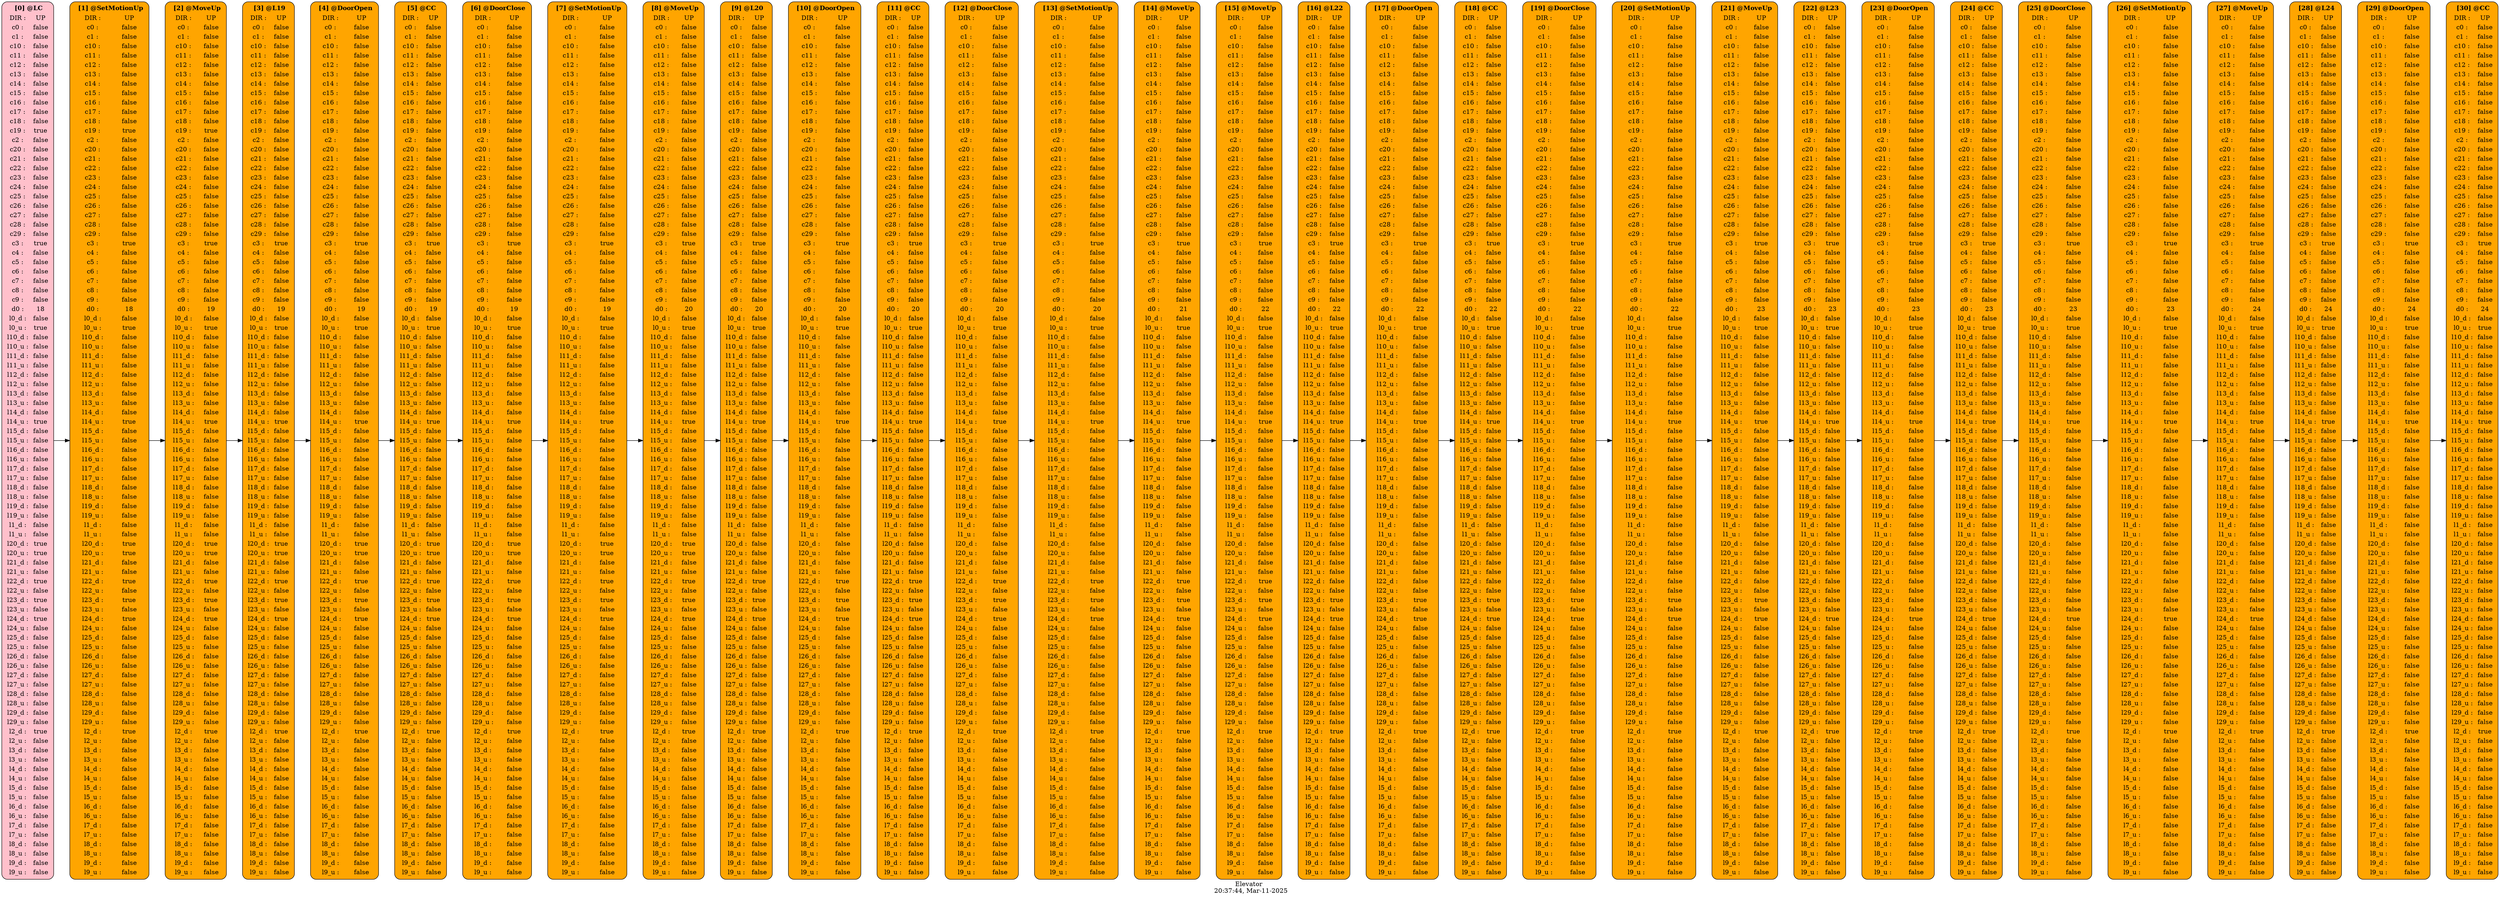 /*
* Dot trace for Elevator
* [Time Stamp]:20:37:44, Mar-11-2025
* [Location]:/Users/zhanghuan/Desktop/trace/Elevator30.dot
* [States]:39
* CC DoorClose DoorOpen L0 L1 L10 L11 L12 L13 L14 L15 L16 L17 L18 L19 L2 L20 L21 L22 L23 L24 L25 L26 L27 L28 L29 L3 L4 L5 L6 L7 L8 L9 LC MoveDown MoveUp SetIdle SetMotionDown SetMotionUp 
* [Trans]:100
* [Start State]:LC
* [Final State(s)]:
*DoorClose 
* [Trace Length]:31 
*/




digraph G { 



	 rankdir="LR"



label="Elevator \n 20:37:44, Mar-11-2025"
labelloc=" b " ;
labeljust=" c ";
	n0 [color="black", style="rounded, filled" , fillcolor="pink" , shape="rect", label= < 
 		 <table border='0' cellborder='0' style='rounded'> 
			 <tr><td align="center" colspan="2" > <b>[0] @LC</b></td></tr>
			 <tr><td align="center">DIR : </td><td>UP</td></tr> 
			 <tr><td align="center">c0 : </td><td>false</td></tr> 
			 <tr><td align="center">c1 : </td><td>false</td></tr> 
			 <tr><td align="center">c10 : </td><td>false</td></tr> 
			 <tr><td align="center">c11 : </td><td>false</td></tr> 
			 <tr><td align="center">c12 : </td><td>false</td></tr> 
			 <tr><td align="center">c13 : </td><td>false</td></tr> 
			 <tr><td align="center">c14 : </td><td>false</td></tr> 
			 <tr><td align="center">c15 : </td><td>false</td></tr> 
			 <tr><td align="center">c16 : </td><td>false</td></tr> 
			 <tr><td align="center">c17 : </td><td>false</td></tr> 
			 <tr><td align="center">c18 : </td><td>false</td></tr> 
			 <tr><td align="center">c19 : </td><td>true</td></tr> 
			 <tr><td align="center">c2 : </td><td>false</td></tr> 
			 <tr><td align="center">c20 : </td><td>false</td></tr> 
			 <tr><td align="center">c21 : </td><td>false</td></tr> 
			 <tr><td align="center">c22 : </td><td>false</td></tr> 
			 <tr><td align="center">c23 : </td><td>false</td></tr> 
			 <tr><td align="center">c24 : </td><td>false</td></tr> 
			 <tr><td align="center">c25 : </td><td>false</td></tr> 
			 <tr><td align="center">c26 : </td><td>false</td></tr> 
			 <tr><td align="center">c27 : </td><td>false</td></tr> 
			 <tr><td align="center">c28 : </td><td>false</td></tr> 
			 <tr><td align="center">c29 : </td><td>false</td></tr> 
			 <tr><td align="center">c3 : </td><td>true</td></tr> 
			 <tr><td align="center">c4 : </td><td>false</td></tr> 
			 <tr><td align="center">c5 : </td><td>false</td></tr> 
			 <tr><td align="center">c6 : </td><td>false</td></tr> 
			 <tr><td align="center">c7 : </td><td>false</td></tr> 
			 <tr><td align="center">c8 : </td><td>false</td></tr> 
			 <tr><td align="center">c9 : </td><td>false</td></tr> 
			 <tr><td align="center">d0 : </td><td>18</td></tr> 
			 <tr><td align="center">l0_d : </td><td>false</td></tr> 
			 <tr><td align="center">l0_u : </td><td>true</td></tr> 
			 <tr><td align="center">l10_d : </td><td>false</td></tr> 
			 <tr><td align="center">l10_u : </td><td>false</td></tr> 
			 <tr><td align="center">l11_d : </td><td>false</td></tr> 
			 <tr><td align="center">l11_u : </td><td>false</td></tr> 
			 <tr><td align="center">l12_d : </td><td>false</td></tr> 
			 <tr><td align="center">l12_u : </td><td>false</td></tr> 
			 <tr><td align="center">l13_d : </td><td>false</td></tr> 
			 <tr><td align="center">l13_u : </td><td>false</td></tr> 
			 <tr><td align="center">l14_d : </td><td>false</td></tr> 
			 <tr><td align="center">l14_u : </td><td>true</td></tr> 
			 <tr><td align="center">l15_d : </td><td>false</td></tr> 
			 <tr><td align="center">l15_u : </td><td>false</td></tr> 
			 <tr><td align="center">l16_d : </td><td>false</td></tr> 
			 <tr><td align="center">l16_u : </td><td>false</td></tr> 
			 <tr><td align="center">l17_d : </td><td>false</td></tr> 
			 <tr><td align="center">l17_u : </td><td>false</td></tr> 
			 <tr><td align="center">l18_d : </td><td>false</td></tr> 
			 <tr><td align="center">l18_u : </td><td>false</td></tr> 
			 <tr><td align="center">l19_d : </td><td>false</td></tr> 
			 <tr><td align="center">l19_u : </td><td>false</td></tr> 
			 <tr><td align="center">l1_d : </td><td>false</td></tr> 
			 <tr><td align="center">l1_u : </td><td>false</td></tr> 
			 <tr><td align="center">l20_d : </td><td>true</td></tr> 
			 <tr><td align="center">l20_u : </td><td>true</td></tr> 
			 <tr><td align="center">l21_d : </td><td>false</td></tr> 
			 <tr><td align="center">l21_u : </td><td>false</td></tr> 
			 <tr><td align="center">l22_d : </td><td>true</td></tr> 
			 <tr><td align="center">l22_u : </td><td>false</td></tr> 
			 <tr><td align="center">l23_d : </td><td>true</td></tr> 
			 <tr><td align="center">l23_u : </td><td>false</td></tr> 
			 <tr><td align="center">l24_d : </td><td>true</td></tr> 
			 <tr><td align="center">l24_u : </td><td>false</td></tr> 
			 <tr><td align="center">l25_d : </td><td>false</td></tr> 
			 <tr><td align="center">l25_u : </td><td>false</td></tr> 
			 <tr><td align="center">l26_d : </td><td>false</td></tr> 
			 <tr><td align="center">l26_u : </td><td>false</td></tr> 
			 <tr><td align="center">l27_d : </td><td>false</td></tr> 
			 <tr><td align="center">l27_u : </td><td>false</td></tr> 
			 <tr><td align="center">l28_d : </td><td>false</td></tr> 
			 <tr><td align="center">l28_u : </td><td>false</td></tr> 
			 <tr><td align="center">l29_d : </td><td>false</td></tr> 
			 <tr><td align="center">l29_u : </td><td>false</td></tr> 
			 <tr><td align="center">l2_d : </td><td>true</td></tr> 
			 <tr><td align="center">l2_u : </td><td>false</td></tr> 
			 <tr><td align="center">l3_d : </td><td>false</td></tr> 
			 <tr><td align="center">l3_u : </td><td>false</td></tr> 
			 <tr><td align="center">l4_d : </td><td>false</td></tr> 
			 <tr><td align="center">l4_u : </td><td>false</td></tr> 
			 <tr><td align="center">l5_d : </td><td>false</td></tr> 
			 <tr><td align="center">l5_u : </td><td>false</td></tr> 
			 <tr><td align="center">l6_d : </td><td>false</td></tr> 
			 <tr><td align="center">l6_u : </td><td>false</td></tr> 
			 <tr><td align="center">l7_d : </td><td>false</td></tr> 
			 <tr><td align="center">l7_u : </td><td>false</td></tr> 
			 <tr><td align="center">l8_d : </td><td>false</td></tr> 
			 <tr><td align="center">l8_u : </td><td>false</td></tr> 
			 <tr><td align="center">l9_d : </td><td>false</td></tr> 
			 <tr><td align="center">l9_u : </td><td>false</td></tr> 
		 </table> > ]
	n1 [color="black", style="rounded, filled" , fillcolor="orange" , shape="rect", label= < 
 		 <table border='0' cellborder='0' style='rounded'> 
			 <tr><td align="center" colspan="2" > <b>[1] @SetMotionUp</b></td></tr>
			 <tr><td align="center">DIR : </td><td>UP</td></tr> 
			 <tr><td align="center">c0 : </td><td>false</td></tr> 
			 <tr><td align="center">c1 : </td><td>false</td></tr> 
			 <tr><td align="center">c10 : </td><td>false</td></tr> 
			 <tr><td align="center">c11 : </td><td>false</td></tr> 
			 <tr><td align="center">c12 : </td><td>false</td></tr> 
			 <tr><td align="center">c13 : </td><td>false</td></tr> 
			 <tr><td align="center">c14 : </td><td>false</td></tr> 
			 <tr><td align="center">c15 : </td><td>false</td></tr> 
			 <tr><td align="center">c16 : </td><td>false</td></tr> 
			 <tr><td align="center">c17 : </td><td>false</td></tr> 
			 <tr><td align="center">c18 : </td><td>false</td></tr> 
			 <tr><td align="center">c19 : </td><td>true</td></tr> 
			 <tr><td align="center">c2 : </td><td>false</td></tr> 
			 <tr><td align="center">c20 : </td><td>false</td></tr> 
			 <tr><td align="center">c21 : </td><td>false</td></tr> 
			 <tr><td align="center">c22 : </td><td>false</td></tr> 
			 <tr><td align="center">c23 : </td><td>false</td></tr> 
			 <tr><td align="center">c24 : </td><td>false</td></tr> 
			 <tr><td align="center">c25 : </td><td>false</td></tr> 
			 <tr><td align="center">c26 : </td><td>false</td></tr> 
			 <tr><td align="center">c27 : </td><td>false</td></tr> 
			 <tr><td align="center">c28 : </td><td>false</td></tr> 
			 <tr><td align="center">c29 : </td><td>false</td></tr> 
			 <tr><td align="center">c3 : </td><td>true</td></tr> 
			 <tr><td align="center">c4 : </td><td>false</td></tr> 
			 <tr><td align="center">c5 : </td><td>false</td></tr> 
			 <tr><td align="center">c6 : </td><td>false</td></tr> 
			 <tr><td align="center">c7 : </td><td>false</td></tr> 
			 <tr><td align="center">c8 : </td><td>false</td></tr> 
			 <tr><td align="center">c9 : </td><td>false</td></tr> 
			 <tr><td align="center">d0 : </td><td>18</td></tr> 
			 <tr><td align="center">l0_d : </td><td>false</td></tr> 
			 <tr><td align="center">l0_u : </td><td>true</td></tr> 
			 <tr><td align="center">l10_d : </td><td>false</td></tr> 
			 <tr><td align="center">l10_u : </td><td>false</td></tr> 
			 <tr><td align="center">l11_d : </td><td>false</td></tr> 
			 <tr><td align="center">l11_u : </td><td>false</td></tr> 
			 <tr><td align="center">l12_d : </td><td>false</td></tr> 
			 <tr><td align="center">l12_u : </td><td>false</td></tr> 
			 <tr><td align="center">l13_d : </td><td>false</td></tr> 
			 <tr><td align="center">l13_u : </td><td>false</td></tr> 
			 <tr><td align="center">l14_d : </td><td>false</td></tr> 
			 <tr><td align="center">l14_u : </td><td>true</td></tr> 
			 <tr><td align="center">l15_d : </td><td>false</td></tr> 
			 <tr><td align="center">l15_u : </td><td>false</td></tr> 
			 <tr><td align="center">l16_d : </td><td>false</td></tr> 
			 <tr><td align="center">l16_u : </td><td>false</td></tr> 
			 <tr><td align="center">l17_d : </td><td>false</td></tr> 
			 <tr><td align="center">l17_u : </td><td>false</td></tr> 
			 <tr><td align="center">l18_d : </td><td>false</td></tr> 
			 <tr><td align="center">l18_u : </td><td>false</td></tr> 
			 <tr><td align="center">l19_d : </td><td>false</td></tr> 
			 <tr><td align="center">l19_u : </td><td>false</td></tr> 
			 <tr><td align="center">l1_d : </td><td>false</td></tr> 
			 <tr><td align="center">l1_u : </td><td>false</td></tr> 
			 <tr><td align="center">l20_d : </td><td>true</td></tr> 
			 <tr><td align="center">l20_u : </td><td>true</td></tr> 
			 <tr><td align="center">l21_d : </td><td>false</td></tr> 
			 <tr><td align="center">l21_u : </td><td>false</td></tr> 
			 <tr><td align="center">l22_d : </td><td>true</td></tr> 
			 <tr><td align="center">l22_u : </td><td>false</td></tr> 
			 <tr><td align="center">l23_d : </td><td>true</td></tr> 
			 <tr><td align="center">l23_u : </td><td>false</td></tr> 
			 <tr><td align="center">l24_d : </td><td>true</td></tr> 
			 <tr><td align="center">l24_u : </td><td>false</td></tr> 
			 <tr><td align="center">l25_d : </td><td>false</td></tr> 
			 <tr><td align="center">l25_u : </td><td>false</td></tr> 
			 <tr><td align="center">l26_d : </td><td>false</td></tr> 
			 <tr><td align="center">l26_u : </td><td>false</td></tr> 
			 <tr><td align="center">l27_d : </td><td>false</td></tr> 
			 <tr><td align="center">l27_u : </td><td>false</td></tr> 
			 <tr><td align="center">l28_d : </td><td>false</td></tr> 
			 <tr><td align="center">l28_u : </td><td>false</td></tr> 
			 <tr><td align="center">l29_d : </td><td>false</td></tr> 
			 <tr><td align="center">l29_u : </td><td>false</td></tr> 
			 <tr><td align="center">l2_d : </td><td>true</td></tr> 
			 <tr><td align="center">l2_u : </td><td>false</td></tr> 
			 <tr><td align="center">l3_d : </td><td>false</td></tr> 
			 <tr><td align="center">l3_u : </td><td>false</td></tr> 
			 <tr><td align="center">l4_d : </td><td>false</td></tr> 
			 <tr><td align="center">l4_u : </td><td>false</td></tr> 
			 <tr><td align="center">l5_d : </td><td>false</td></tr> 
			 <tr><td align="center">l5_u : </td><td>false</td></tr> 
			 <tr><td align="center">l6_d : </td><td>false</td></tr> 
			 <tr><td align="center">l6_u : </td><td>false</td></tr> 
			 <tr><td align="center">l7_d : </td><td>false</td></tr> 
			 <tr><td align="center">l7_u : </td><td>false</td></tr> 
			 <tr><td align="center">l8_d : </td><td>false</td></tr> 
			 <tr><td align="center">l8_u : </td><td>false</td></tr> 
			 <tr><td align="center">l9_d : </td><td>false</td></tr> 
			 <tr><td align="center">l9_u : </td><td>false</td></tr> 
		 </table> > ]
	n2 [color="black", style="rounded, filled" , fillcolor="orange" , shape="rect", label= < 
 		 <table border='0' cellborder='0' style='rounded'> 
			 <tr><td align="center" colspan="2" > <b>[2] @MoveUp</b></td></tr>
			 <tr><td align="center">DIR : </td><td>UP</td></tr> 
			 <tr><td align="center">c0 : </td><td>false</td></tr> 
			 <tr><td align="center">c1 : </td><td>false</td></tr> 
			 <tr><td align="center">c10 : </td><td>false</td></tr> 
			 <tr><td align="center">c11 : </td><td>false</td></tr> 
			 <tr><td align="center">c12 : </td><td>false</td></tr> 
			 <tr><td align="center">c13 : </td><td>false</td></tr> 
			 <tr><td align="center">c14 : </td><td>false</td></tr> 
			 <tr><td align="center">c15 : </td><td>false</td></tr> 
			 <tr><td align="center">c16 : </td><td>false</td></tr> 
			 <tr><td align="center">c17 : </td><td>false</td></tr> 
			 <tr><td align="center">c18 : </td><td>false</td></tr> 
			 <tr><td align="center">c19 : </td><td>true</td></tr> 
			 <tr><td align="center">c2 : </td><td>false</td></tr> 
			 <tr><td align="center">c20 : </td><td>false</td></tr> 
			 <tr><td align="center">c21 : </td><td>false</td></tr> 
			 <tr><td align="center">c22 : </td><td>false</td></tr> 
			 <tr><td align="center">c23 : </td><td>false</td></tr> 
			 <tr><td align="center">c24 : </td><td>false</td></tr> 
			 <tr><td align="center">c25 : </td><td>false</td></tr> 
			 <tr><td align="center">c26 : </td><td>false</td></tr> 
			 <tr><td align="center">c27 : </td><td>false</td></tr> 
			 <tr><td align="center">c28 : </td><td>false</td></tr> 
			 <tr><td align="center">c29 : </td><td>false</td></tr> 
			 <tr><td align="center">c3 : </td><td>true</td></tr> 
			 <tr><td align="center">c4 : </td><td>false</td></tr> 
			 <tr><td align="center">c5 : </td><td>false</td></tr> 
			 <tr><td align="center">c6 : </td><td>false</td></tr> 
			 <tr><td align="center">c7 : </td><td>false</td></tr> 
			 <tr><td align="center">c8 : </td><td>false</td></tr> 
			 <tr><td align="center">c9 : </td><td>false</td></tr> 
			 <tr><td align="center">d0 : </td><td>19</td></tr> 
			 <tr><td align="center">l0_d : </td><td>false</td></tr> 
			 <tr><td align="center">l0_u : </td><td>true</td></tr> 
			 <tr><td align="center">l10_d : </td><td>false</td></tr> 
			 <tr><td align="center">l10_u : </td><td>false</td></tr> 
			 <tr><td align="center">l11_d : </td><td>false</td></tr> 
			 <tr><td align="center">l11_u : </td><td>false</td></tr> 
			 <tr><td align="center">l12_d : </td><td>false</td></tr> 
			 <tr><td align="center">l12_u : </td><td>false</td></tr> 
			 <tr><td align="center">l13_d : </td><td>false</td></tr> 
			 <tr><td align="center">l13_u : </td><td>false</td></tr> 
			 <tr><td align="center">l14_d : </td><td>false</td></tr> 
			 <tr><td align="center">l14_u : </td><td>true</td></tr> 
			 <tr><td align="center">l15_d : </td><td>false</td></tr> 
			 <tr><td align="center">l15_u : </td><td>false</td></tr> 
			 <tr><td align="center">l16_d : </td><td>false</td></tr> 
			 <tr><td align="center">l16_u : </td><td>false</td></tr> 
			 <tr><td align="center">l17_d : </td><td>false</td></tr> 
			 <tr><td align="center">l17_u : </td><td>false</td></tr> 
			 <tr><td align="center">l18_d : </td><td>false</td></tr> 
			 <tr><td align="center">l18_u : </td><td>false</td></tr> 
			 <tr><td align="center">l19_d : </td><td>false</td></tr> 
			 <tr><td align="center">l19_u : </td><td>false</td></tr> 
			 <tr><td align="center">l1_d : </td><td>false</td></tr> 
			 <tr><td align="center">l1_u : </td><td>false</td></tr> 
			 <tr><td align="center">l20_d : </td><td>true</td></tr> 
			 <tr><td align="center">l20_u : </td><td>true</td></tr> 
			 <tr><td align="center">l21_d : </td><td>false</td></tr> 
			 <tr><td align="center">l21_u : </td><td>false</td></tr> 
			 <tr><td align="center">l22_d : </td><td>true</td></tr> 
			 <tr><td align="center">l22_u : </td><td>false</td></tr> 
			 <tr><td align="center">l23_d : </td><td>true</td></tr> 
			 <tr><td align="center">l23_u : </td><td>false</td></tr> 
			 <tr><td align="center">l24_d : </td><td>true</td></tr> 
			 <tr><td align="center">l24_u : </td><td>false</td></tr> 
			 <tr><td align="center">l25_d : </td><td>false</td></tr> 
			 <tr><td align="center">l25_u : </td><td>false</td></tr> 
			 <tr><td align="center">l26_d : </td><td>false</td></tr> 
			 <tr><td align="center">l26_u : </td><td>false</td></tr> 
			 <tr><td align="center">l27_d : </td><td>false</td></tr> 
			 <tr><td align="center">l27_u : </td><td>false</td></tr> 
			 <tr><td align="center">l28_d : </td><td>false</td></tr> 
			 <tr><td align="center">l28_u : </td><td>false</td></tr> 
			 <tr><td align="center">l29_d : </td><td>false</td></tr> 
			 <tr><td align="center">l29_u : </td><td>false</td></tr> 
			 <tr><td align="center">l2_d : </td><td>true</td></tr> 
			 <tr><td align="center">l2_u : </td><td>false</td></tr> 
			 <tr><td align="center">l3_d : </td><td>false</td></tr> 
			 <tr><td align="center">l3_u : </td><td>false</td></tr> 
			 <tr><td align="center">l4_d : </td><td>false</td></tr> 
			 <tr><td align="center">l4_u : </td><td>false</td></tr> 
			 <tr><td align="center">l5_d : </td><td>false</td></tr> 
			 <tr><td align="center">l5_u : </td><td>false</td></tr> 
			 <tr><td align="center">l6_d : </td><td>false</td></tr> 
			 <tr><td align="center">l6_u : </td><td>false</td></tr> 
			 <tr><td align="center">l7_d : </td><td>false</td></tr> 
			 <tr><td align="center">l7_u : </td><td>false</td></tr> 
			 <tr><td align="center">l8_d : </td><td>false</td></tr> 
			 <tr><td align="center">l8_u : </td><td>false</td></tr> 
			 <tr><td align="center">l9_d : </td><td>false</td></tr> 
			 <tr><td align="center">l9_u : </td><td>false</td></tr> 
		 </table> > ]
	n3 [color="black", style="rounded, filled" , fillcolor="orange" , shape="rect", label= < 
 		 <table border='0' cellborder='0' style='rounded'> 
			 <tr><td align="center" colspan="2" > <b>[3] @L19</b></td></tr>
			 <tr><td align="center">DIR : </td><td>UP</td></tr> 
			 <tr><td align="center">c0 : </td><td>false</td></tr> 
			 <tr><td align="center">c1 : </td><td>false</td></tr> 
			 <tr><td align="center">c10 : </td><td>false</td></tr> 
			 <tr><td align="center">c11 : </td><td>false</td></tr> 
			 <tr><td align="center">c12 : </td><td>false</td></tr> 
			 <tr><td align="center">c13 : </td><td>false</td></tr> 
			 <tr><td align="center">c14 : </td><td>false</td></tr> 
			 <tr><td align="center">c15 : </td><td>false</td></tr> 
			 <tr><td align="center">c16 : </td><td>false</td></tr> 
			 <tr><td align="center">c17 : </td><td>false</td></tr> 
			 <tr><td align="center">c18 : </td><td>false</td></tr> 
			 <tr><td align="center">c19 : </td><td>false</td></tr> 
			 <tr><td align="center">c2 : </td><td>false</td></tr> 
			 <tr><td align="center">c20 : </td><td>false</td></tr> 
			 <tr><td align="center">c21 : </td><td>false</td></tr> 
			 <tr><td align="center">c22 : </td><td>false</td></tr> 
			 <tr><td align="center">c23 : </td><td>false</td></tr> 
			 <tr><td align="center">c24 : </td><td>false</td></tr> 
			 <tr><td align="center">c25 : </td><td>false</td></tr> 
			 <tr><td align="center">c26 : </td><td>false</td></tr> 
			 <tr><td align="center">c27 : </td><td>false</td></tr> 
			 <tr><td align="center">c28 : </td><td>false</td></tr> 
			 <tr><td align="center">c29 : </td><td>false</td></tr> 
			 <tr><td align="center">c3 : </td><td>true</td></tr> 
			 <tr><td align="center">c4 : </td><td>false</td></tr> 
			 <tr><td align="center">c5 : </td><td>false</td></tr> 
			 <tr><td align="center">c6 : </td><td>false</td></tr> 
			 <tr><td align="center">c7 : </td><td>false</td></tr> 
			 <tr><td align="center">c8 : </td><td>false</td></tr> 
			 <tr><td align="center">c9 : </td><td>false</td></tr> 
			 <tr><td align="center">d0 : </td><td>19</td></tr> 
			 <tr><td align="center">l0_d : </td><td>false</td></tr> 
			 <tr><td align="center">l0_u : </td><td>true</td></tr> 
			 <tr><td align="center">l10_d : </td><td>false</td></tr> 
			 <tr><td align="center">l10_u : </td><td>false</td></tr> 
			 <tr><td align="center">l11_d : </td><td>false</td></tr> 
			 <tr><td align="center">l11_u : </td><td>false</td></tr> 
			 <tr><td align="center">l12_d : </td><td>false</td></tr> 
			 <tr><td align="center">l12_u : </td><td>false</td></tr> 
			 <tr><td align="center">l13_d : </td><td>false</td></tr> 
			 <tr><td align="center">l13_u : </td><td>false</td></tr> 
			 <tr><td align="center">l14_d : </td><td>false</td></tr> 
			 <tr><td align="center">l14_u : </td><td>true</td></tr> 
			 <tr><td align="center">l15_d : </td><td>false</td></tr> 
			 <tr><td align="center">l15_u : </td><td>false</td></tr> 
			 <tr><td align="center">l16_d : </td><td>false</td></tr> 
			 <tr><td align="center">l16_u : </td><td>false</td></tr> 
			 <tr><td align="center">l17_d : </td><td>false</td></tr> 
			 <tr><td align="center">l17_u : </td><td>false</td></tr> 
			 <tr><td align="center">l18_d : </td><td>false</td></tr> 
			 <tr><td align="center">l18_u : </td><td>false</td></tr> 
			 <tr><td align="center">l19_d : </td><td>false</td></tr> 
			 <tr><td align="center">l19_u : </td><td>false</td></tr> 
			 <tr><td align="center">l1_d : </td><td>false</td></tr> 
			 <tr><td align="center">l1_u : </td><td>false</td></tr> 
			 <tr><td align="center">l20_d : </td><td>true</td></tr> 
			 <tr><td align="center">l20_u : </td><td>true</td></tr> 
			 <tr><td align="center">l21_d : </td><td>false</td></tr> 
			 <tr><td align="center">l21_u : </td><td>false</td></tr> 
			 <tr><td align="center">l22_d : </td><td>true</td></tr> 
			 <tr><td align="center">l22_u : </td><td>false</td></tr> 
			 <tr><td align="center">l23_d : </td><td>true</td></tr> 
			 <tr><td align="center">l23_u : </td><td>false</td></tr> 
			 <tr><td align="center">l24_d : </td><td>true</td></tr> 
			 <tr><td align="center">l24_u : </td><td>false</td></tr> 
			 <tr><td align="center">l25_d : </td><td>false</td></tr> 
			 <tr><td align="center">l25_u : </td><td>false</td></tr> 
			 <tr><td align="center">l26_d : </td><td>false</td></tr> 
			 <tr><td align="center">l26_u : </td><td>false</td></tr> 
			 <tr><td align="center">l27_d : </td><td>false</td></tr> 
			 <tr><td align="center">l27_u : </td><td>false</td></tr> 
			 <tr><td align="center">l28_d : </td><td>false</td></tr> 
			 <tr><td align="center">l28_u : </td><td>false</td></tr> 
			 <tr><td align="center">l29_d : </td><td>false</td></tr> 
			 <tr><td align="center">l29_u : </td><td>false</td></tr> 
			 <tr><td align="center">l2_d : </td><td>true</td></tr> 
			 <tr><td align="center">l2_u : </td><td>false</td></tr> 
			 <tr><td align="center">l3_d : </td><td>false</td></tr> 
			 <tr><td align="center">l3_u : </td><td>false</td></tr> 
			 <tr><td align="center">l4_d : </td><td>false</td></tr> 
			 <tr><td align="center">l4_u : </td><td>false</td></tr> 
			 <tr><td align="center">l5_d : </td><td>false</td></tr> 
			 <tr><td align="center">l5_u : </td><td>false</td></tr> 
			 <tr><td align="center">l6_d : </td><td>false</td></tr> 
			 <tr><td align="center">l6_u : </td><td>false</td></tr> 
			 <tr><td align="center">l7_d : </td><td>false</td></tr> 
			 <tr><td align="center">l7_u : </td><td>false</td></tr> 
			 <tr><td align="center">l8_d : </td><td>false</td></tr> 
			 <tr><td align="center">l8_u : </td><td>false</td></tr> 
			 <tr><td align="center">l9_d : </td><td>false</td></tr> 
			 <tr><td align="center">l9_u : </td><td>false</td></tr> 
		 </table> > ]
	n4 [color="black", style="rounded, filled" , fillcolor="orange" , shape="rect", label= < 
 		 <table border='0' cellborder='0' style='rounded'> 
			 <tr><td align="center" colspan="2" > <b>[4] @DoorOpen</b></td></tr>
			 <tr><td align="center">DIR : </td><td>UP</td></tr> 
			 <tr><td align="center">c0 : </td><td>false</td></tr> 
			 <tr><td align="center">c1 : </td><td>false</td></tr> 
			 <tr><td align="center">c10 : </td><td>false</td></tr> 
			 <tr><td align="center">c11 : </td><td>false</td></tr> 
			 <tr><td align="center">c12 : </td><td>false</td></tr> 
			 <tr><td align="center">c13 : </td><td>false</td></tr> 
			 <tr><td align="center">c14 : </td><td>false</td></tr> 
			 <tr><td align="center">c15 : </td><td>false</td></tr> 
			 <tr><td align="center">c16 : </td><td>false</td></tr> 
			 <tr><td align="center">c17 : </td><td>false</td></tr> 
			 <tr><td align="center">c18 : </td><td>false</td></tr> 
			 <tr><td align="center">c19 : </td><td>false</td></tr> 
			 <tr><td align="center">c2 : </td><td>false</td></tr> 
			 <tr><td align="center">c20 : </td><td>false</td></tr> 
			 <tr><td align="center">c21 : </td><td>false</td></tr> 
			 <tr><td align="center">c22 : </td><td>false</td></tr> 
			 <tr><td align="center">c23 : </td><td>false</td></tr> 
			 <tr><td align="center">c24 : </td><td>false</td></tr> 
			 <tr><td align="center">c25 : </td><td>false</td></tr> 
			 <tr><td align="center">c26 : </td><td>false</td></tr> 
			 <tr><td align="center">c27 : </td><td>false</td></tr> 
			 <tr><td align="center">c28 : </td><td>false</td></tr> 
			 <tr><td align="center">c29 : </td><td>false</td></tr> 
			 <tr><td align="center">c3 : </td><td>true</td></tr> 
			 <tr><td align="center">c4 : </td><td>false</td></tr> 
			 <tr><td align="center">c5 : </td><td>false</td></tr> 
			 <tr><td align="center">c6 : </td><td>false</td></tr> 
			 <tr><td align="center">c7 : </td><td>false</td></tr> 
			 <tr><td align="center">c8 : </td><td>false</td></tr> 
			 <tr><td align="center">c9 : </td><td>false</td></tr> 
			 <tr><td align="center">d0 : </td><td>19</td></tr> 
			 <tr><td align="center">l0_d : </td><td>false</td></tr> 
			 <tr><td align="center">l0_u : </td><td>true</td></tr> 
			 <tr><td align="center">l10_d : </td><td>false</td></tr> 
			 <tr><td align="center">l10_u : </td><td>false</td></tr> 
			 <tr><td align="center">l11_d : </td><td>false</td></tr> 
			 <tr><td align="center">l11_u : </td><td>false</td></tr> 
			 <tr><td align="center">l12_d : </td><td>false</td></tr> 
			 <tr><td align="center">l12_u : </td><td>false</td></tr> 
			 <tr><td align="center">l13_d : </td><td>false</td></tr> 
			 <tr><td align="center">l13_u : </td><td>false</td></tr> 
			 <tr><td align="center">l14_d : </td><td>false</td></tr> 
			 <tr><td align="center">l14_u : </td><td>true</td></tr> 
			 <tr><td align="center">l15_d : </td><td>false</td></tr> 
			 <tr><td align="center">l15_u : </td><td>false</td></tr> 
			 <tr><td align="center">l16_d : </td><td>false</td></tr> 
			 <tr><td align="center">l16_u : </td><td>false</td></tr> 
			 <tr><td align="center">l17_d : </td><td>false</td></tr> 
			 <tr><td align="center">l17_u : </td><td>false</td></tr> 
			 <tr><td align="center">l18_d : </td><td>false</td></tr> 
			 <tr><td align="center">l18_u : </td><td>false</td></tr> 
			 <tr><td align="center">l19_d : </td><td>false</td></tr> 
			 <tr><td align="center">l19_u : </td><td>false</td></tr> 
			 <tr><td align="center">l1_d : </td><td>false</td></tr> 
			 <tr><td align="center">l1_u : </td><td>false</td></tr> 
			 <tr><td align="center">l20_d : </td><td>true</td></tr> 
			 <tr><td align="center">l20_u : </td><td>true</td></tr> 
			 <tr><td align="center">l21_d : </td><td>false</td></tr> 
			 <tr><td align="center">l21_u : </td><td>false</td></tr> 
			 <tr><td align="center">l22_d : </td><td>true</td></tr> 
			 <tr><td align="center">l22_u : </td><td>false</td></tr> 
			 <tr><td align="center">l23_d : </td><td>true</td></tr> 
			 <tr><td align="center">l23_u : </td><td>false</td></tr> 
			 <tr><td align="center">l24_d : </td><td>true</td></tr> 
			 <tr><td align="center">l24_u : </td><td>false</td></tr> 
			 <tr><td align="center">l25_d : </td><td>false</td></tr> 
			 <tr><td align="center">l25_u : </td><td>false</td></tr> 
			 <tr><td align="center">l26_d : </td><td>false</td></tr> 
			 <tr><td align="center">l26_u : </td><td>false</td></tr> 
			 <tr><td align="center">l27_d : </td><td>false</td></tr> 
			 <tr><td align="center">l27_u : </td><td>false</td></tr> 
			 <tr><td align="center">l28_d : </td><td>false</td></tr> 
			 <tr><td align="center">l28_u : </td><td>false</td></tr> 
			 <tr><td align="center">l29_d : </td><td>false</td></tr> 
			 <tr><td align="center">l29_u : </td><td>false</td></tr> 
			 <tr><td align="center">l2_d : </td><td>true</td></tr> 
			 <tr><td align="center">l2_u : </td><td>false</td></tr> 
			 <tr><td align="center">l3_d : </td><td>false</td></tr> 
			 <tr><td align="center">l3_u : </td><td>false</td></tr> 
			 <tr><td align="center">l4_d : </td><td>false</td></tr> 
			 <tr><td align="center">l4_u : </td><td>false</td></tr> 
			 <tr><td align="center">l5_d : </td><td>false</td></tr> 
			 <tr><td align="center">l5_u : </td><td>false</td></tr> 
			 <tr><td align="center">l6_d : </td><td>false</td></tr> 
			 <tr><td align="center">l6_u : </td><td>false</td></tr> 
			 <tr><td align="center">l7_d : </td><td>false</td></tr> 
			 <tr><td align="center">l7_u : </td><td>false</td></tr> 
			 <tr><td align="center">l8_d : </td><td>false</td></tr> 
			 <tr><td align="center">l8_u : </td><td>false</td></tr> 
			 <tr><td align="center">l9_d : </td><td>false</td></tr> 
			 <tr><td align="center">l9_u : </td><td>false</td></tr> 
		 </table> > ]
	n5 [color="black", style="rounded, filled" , fillcolor="orange" , shape="rect", label= < 
 		 <table border='0' cellborder='0' style='rounded'> 
			 <tr><td align="center" colspan="2" > <b>[5] @CC</b></td></tr>
			 <tr><td align="center">DIR : </td><td>UP</td></tr> 
			 <tr><td align="center">c0 : </td><td>false</td></tr> 
			 <tr><td align="center">c1 : </td><td>false</td></tr> 
			 <tr><td align="center">c10 : </td><td>false</td></tr> 
			 <tr><td align="center">c11 : </td><td>false</td></tr> 
			 <tr><td align="center">c12 : </td><td>false</td></tr> 
			 <tr><td align="center">c13 : </td><td>false</td></tr> 
			 <tr><td align="center">c14 : </td><td>false</td></tr> 
			 <tr><td align="center">c15 : </td><td>false</td></tr> 
			 <tr><td align="center">c16 : </td><td>false</td></tr> 
			 <tr><td align="center">c17 : </td><td>false</td></tr> 
			 <tr><td align="center">c18 : </td><td>false</td></tr> 
			 <tr><td align="center">c19 : </td><td>false</td></tr> 
			 <tr><td align="center">c2 : </td><td>false</td></tr> 
			 <tr><td align="center">c20 : </td><td>false</td></tr> 
			 <tr><td align="center">c21 : </td><td>false</td></tr> 
			 <tr><td align="center">c22 : </td><td>false</td></tr> 
			 <tr><td align="center">c23 : </td><td>false</td></tr> 
			 <tr><td align="center">c24 : </td><td>false</td></tr> 
			 <tr><td align="center">c25 : </td><td>false</td></tr> 
			 <tr><td align="center">c26 : </td><td>false</td></tr> 
			 <tr><td align="center">c27 : </td><td>false</td></tr> 
			 <tr><td align="center">c28 : </td><td>false</td></tr> 
			 <tr><td align="center">c29 : </td><td>false</td></tr> 
			 <tr><td align="center">c3 : </td><td>true</td></tr> 
			 <tr><td align="center">c4 : </td><td>false</td></tr> 
			 <tr><td align="center">c5 : </td><td>false</td></tr> 
			 <tr><td align="center">c6 : </td><td>false</td></tr> 
			 <tr><td align="center">c7 : </td><td>false</td></tr> 
			 <tr><td align="center">c8 : </td><td>false</td></tr> 
			 <tr><td align="center">c9 : </td><td>false</td></tr> 
			 <tr><td align="center">d0 : </td><td>19</td></tr> 
			 <tr><td align="center">l0_d : </td><td>false</td></tr> 
			 <tr><td align="center">l0_u : </td><td>true</td></tr> 
			 <tr><td align="center">l10_d : </td><td>false</td></tr> 
			 <tr><td align="center">l10_u : </td><td>false</td></tr> 
			 <tr><td align="center">l11_d : </td><td>false</td></tr> 
			 <tr><td align="center">l11_u : </td><td>false</td></tr> 
			 <tr><td align="center">l12_d : </td><td>false</td></tr> 
			 <tr><td align="center">l12_u : </td><td>false</td></tr> 
			 <tr><td align="center">l13_d : </td><td>false</td></tr> 
			 <tr><td align="center">l13_u : </td><td>false</td></tr> 
			 <tr><td align="center">l14_d : </td><td>false</td></tr> 
			 <tr><td align="center">l14_u : </td><td>true</td></tr> 
			 <tr><td align="center">l15_d : </td><td>false</td></tr> 
			 <tr><td align="center">l15_u : </td><td>false</td></tr> 
			 <tr><td align="center">l16_d : </td><td>false</td></tr> 
			 <tr><td align="center">l16_u : </td><td>false</td></tr> 
			 <tr><td align="center">l17_d : </td><td>false</td></tr> 
			 <tr><td align="center">l17_u : </td><td>false</td></tr> 
			 <tr><td align="center">l18_d : </td><td>false</td></tr> 
			 <tr><td align="center">l18_u : </td><td>false</td></tr> 
			 <tr><td align="center">l19_d : </td><td>false</td></tr> 
			 <tr><td align="center">l19_u : </td><td>false</td></tr> 
			 <tr><td align="center">l1_d : </td><td>false</td></tr> 
			 <tr><td align="center">l1_u : </td><td>false</td></tr> 
			 <tr><td align="center">l20_d : </td><td>true</td></tr> 
			 <tr><td align="center">l20_u : </td><td>true</td></tr> 
			 <tr><td align="center">l21_d : </td><td>false</td></tr> 
			 <tr><td align="center">l21_u : </td><td>false</td></tr> 
			 <tr><td align="center">l22_d : </td><td>true</td></tr> 
			 <tr><td align="center">l22_u : </td><td>false</td></tr> 
			 <tr><td align="center">l23_d : </td><td>true</td></tr> 
			 <tr><td align="center">l23_u : </td><td>false</td></tr> 
			 <tr><td align="center">l24_d : </td><td>true</td></tr> 
			 <tr><td align="center">l24_u : </td><td>false</td></tr> 
			 <tr><td align="center">l25_d : </td><td>false</td></tr> 
			 <tr><td align="center">l25_u : </td><td>false</td></tr> 
			 <tr><td align="center">l26_d : </td><td>false</td></tr> 
			 <tr><td align="center">l26_u : </td><td>false</td></tr> 
			 <tr><td align="center">l27_d : </td><td>false</td></tr> 
			 <tr><td align="center">l27_u : </td><td>false</td></tr> 
			 <tr><td align="center">l28_d : </td><td>false</td></tr> 
			 <tr><td align="center">l28_u : </td><td>false</td></tr> 
			 <tr><td align="center">l29_d : </td><td>false</td></tr> 
			 <tr><td align="center">l29_u : </td><td>false</td></tr> 
			 <tr><td align="center">l2_d : </td><td>true</td></tr> 
			 <tr><td align="center">l2_u : </td><td>false</td></tr> 
			 <tr><td align="center">l3_d : </td><td>false</td></tr> 
			 <tr><td align="center">l3_u : </td><td>false</td></tr> 
			 <tr><td align="center">l4_d : </td><td>false</td></tr> 
			 <tr><td align="center">l4_u : </td><td>false</td></tr> 
			 <tr><td align="center">l5_d : </td><td>false</td></tr> 
			 <tr><td align="center">l5_u : </td><td>false</td></tr> 
			 <tr><td align="center">l6_d : </td><td>false</td></tr> 
			 <tr><td align="center">l6_u : </td><td>false</td></tr> 
			 <tr><td align="center">l7_d : </td><td>false</td></tr> 
			 <tr><td align="center">l7_u : </td><td>false</td></tr> 
			 <tr><td align="center">l8_d : </td><td>false</td></tr> 
			 <tr><td align="center">l8_u : </td><td>false</td></tr> 
			 <tr><td align="center">l9_d : </td><td>false</td></tr> 
			 <tr><td align="center">l9_u : </td><td>false</td></tr> 
		 </table> > ]
	n6 [color="black", style="rounded, filled" , fillcolor="orange" , shape="rect", label= < 
 		 <table border='0' cellborder='0' style='rounded'> 
			 <tr><td align="center" colspan="2" > <b>[6] @DoorClose</b></td></tr>
			 <tr><td align="center">DIR : </td><td>UP</td></tr> 
			 <tr><td align="center">c0 : </td><td>false</td></tr> 
			 <tr><td align="center">c1 : </td><td>false</td></tr> 
			 <tr><td align="center">c10 : </td><td>false</td></tr> 
			 <tr><td align="center">c11 : </td><td>false</td></tr> 
			 <tr><td align="center">c12 : </td><td>false</td></tr> 
			 <tr><td align="center">c13 : </td><td>false</td></tr> 
			 <tr><td align="center">c14 : </td><td>false</td></tr> 
			 <tr><td align="center">c15 : </td><td>false</td></tr> 
			 <tr><td align="center">c16 : </td><td>false</td></tr> 
			 <tr><td align="center">c17 : </td><td>false</td></tr> 
			 <tr><td align="center">c18 : </td><td>false</td></tr> 
			 <tr><td align="center">c19 : </td><td>false</td></tr> 
			 <tr><td align="center">c2 : </td><td>false</td></tr> 
			 <tr><td align="center">c20 : </td><td>false</td></tr> 
			 <tr><td align="center">c21 : </td><td>false</td></tr> 
			 <tr><td align="center">c22 : </td><td>false</td></tr> 
			 <tr><td align="center">c23 : </td><td>false</td></tr> 
			 <tr><td align="center">c24 : </td><td>false</td></tr> 
			 <tr><td align="center">c25 : </td><td>false</td></tr> 
			 <tr><td align="center">c26 : </td><td>false</td></tr> 
			 <tr><td align="center">c27 : </td><td>false</td></tr> 
			 <tr><td align="center">c28 : </td><td>false</td></tr> 
			 <tr><td align="center">c29 : </td><td>false</td></tr> 
			 <tr><td align="center">c3 : </td><td>true</td></tr> 
			 <tr><td align="center">c4 : </td><td>false</td></tr> 
			 <tr><td align="center">c5 : </td><td>false</td></tr> 
			 <tr><td align="center">c6 : </td><td>false</td></tr> 
			 <tr><td align="center">c7 : </td><td>false</td></tr> 
			 <tr><td align="center">c8 : </td><td>false</td></tr> 
			 <tr><td align="center">c9 : </td><td>false</td></tr> 
			 <tr><td align="center">d0 : </td><td>19</td></tr> 
			 <tr><td align="center">l0_d : </td><td>false</td></tr> 
			 <tr><td align="center">l0_u : </td><td>true</td></tr> 
			 <tr><td align="center">l10_d : </td><td>false</td></tr> 
			 <tr><td align="center">l10_u : </td><td>false</td></tr> 
			 <tr><td align="center">l11_d : </td><td>false</td></tr> 
			 <tr><td align="center">l11_u : </td><td>false</td></tr> 
			 <tr><td align="center">l12_d : </td><td>false</td></tr> 
			 <tr><td align="center">l12_u : </td><td>false</td></tr> 
			 <tr><td align="center">l13_d : </td><td>false</td></tr> 
			 <tr><td align="center">l13_u : </td><td>false</td></tr> 
			 <tr><td align="center">l14_d : </td><td>false</td></tr> 
			 <tr><td align="center">l14_u : </td><td>true</td></tr> 
			 <tr><td align="center">l15_d : </td><td>false</td></tr> 
			 <tr><td align="center">l15_u : </td><td>false</td></tr> 
			 <tr><td align="center">l16_d : </td><td>false</td></tr> 
			 <tr><td align="center">l16_u : </td><td>false</td></tr> 
			 <tr><td align="center">l17_d : </td><td>false</td></tr> 
			 <tr><td align="center">l17_u : </td><td>false</td></tr> 
			 <tr><td align="center">l18_d : </td><td>false</td></tr> 
			 <tr><td align="center">l18_u : </td><td>false</td></tr> 
			 <tr><td align="center">l19_d : </td><td>false</td></tr> 
			 <tr><td align="center">l19_u : </td><td>false</td></tr> 
			 <tr><td align="center">l1_d : </td><td>false</td></tr> 
			 <tr><td align="center">l1_u : </td><td>false</td></tr> 
			 <tr><td align="center">l20_d : </td><td>true</td></tr> 
			 <tr><td align="center">l20_u : </td><td>true</td></tr> 
			 <tr><td align="center">l21_d : </td><td>false</td></tr> 
			 <tr><td align="center">l21_u : </td><td>false</td></tr> 
			 <tr><td align="center">l22_d : </td><td>true</td></tr> 
			 <tr><td align="center">l22_u : </td><td>false</td></tr> 
			 <tr><td align="center">l23_d : </td><td>true</td></tr> 
			 <tr><td align="center">l23_u : </td><td>false</td></tr> 
			 <tr><td align="center">l24_d : </td><td>true</td></tr> 
			 <tr><td align="center">l24_u : </td><td>false</td></tr> 
			 <tr><td align="center">l25_d : </td><td>false</td></tr> 
			 <tr><td align="center">l25_u : </td><td>false</td></tr> 
			 <tr><td align="center">l26_d : </td><td>false</td></tr> 
			 <tr><td align="center">l26_u : </td><td>false</td></tr> 
			 <tr><td align="center">l27_d : </td><td>false</td></tr> 
			 <tr><td align="center">l27_u : </td><td>false</td></tr> 
			 <tr><td align="center">l28_d : </td><td>false</td></tr> 
			 <tr><td align="center">l28_u : </td><td>false</td></tr> 
			 <tr><td align="center">l29_d : </td><td>false</td></tr> 
			 <tr><td align="center">l29_u : </td><td>false</td></tr> 
			 <tr><td align="center">l2_d : </td><td>true</td></tr> 
			 <tr><td align="center">l2_u : </td><td>false</td></tr> 
			 <tr><td align="center">l3_d : </td><td>false</td></tr> 
			 <tr><td align="center">l3_u : </td><td>false</td></tr> 
			 <tr><td align="center">l4_d : </td><td>false</td></tr> 
			 <tr><td align="center">l4_u : </td><td>false</td></tr> 
			 <tr><td align="center">l5_d : </td><td>false</td></tr> 
			 <tr><td align="center">l5_u : </td><td>false</td></tr> 
			 <tr><td align="center">l6_d : </td><td>false</td></tr> 
			 <tr><td align="center">l6_u : </td><td>false</td></tr> 
			 <tr><td align="center">l7_d : </td><td>false</td></tr> 
			 <tr><td align="center">l7_u : </td><td>false</td></tr> 
			 <tr><td align="center">l8_d : </td><td>false</td></tr> 
			 <tr><td align="center">l8_u : </td><td>false</td></tr> 
			 <tr><td align="center">l9_d : </td><td>false</td></tr> 
			 <tr><td align="center">l9_u : </td><td>false</td></tr> 
		 </table> > ]
	n7 [color="black", style="rounded, filled" , fillcolor="orange" , shape="rect", label= < 
 		 <table border='0' cellborder='0' style='rounded'> 
			 <tr><td align="center" colspan="2" > <b>[7] @SetMotionUp</b></td></tr>
			 <tr><td align="center">DIR : </td><td>UP</td></tr> 
			 <tr><td align="center">c0 : </td><td>false</td></tr> 
			 <tr><td align="center">c1 : </td><td>false</td></tr> 
			 <tr><td align="center">c10 : </td><td>false</td></tr> 
			 <tr><td align="center">c11 : </td><td>false</td></tr> 
			 <tr><td align="center">c12 : </td><td>false</td></tr> 
			 <tr><td align="center">c13 : </td><td>false</td></tr> 
			 <tr><td align="center">c14 : </td><td>false</td></tr> 
			 <tr><td align="center">c15 : </td><td>false</td></tr> 
			 <tr><td align="center">c16 : </td><td>false</td></tr> 
			 <tr><td align="center">c17 : </td><td>false</td></tr> 
			 <tr><td align="center">c18 : </td><td>false</td></tr> 
			 <tr><td align="center">c19 : </td><td>false</td></tr> 
			 <tr><td align="center">c2 : </td><td>false</td></tr> 
			 <tr><td align="center">c20 : </td><td>false</td></tr> 
			 <tr><td align="center">c21 : </td><td>false</td></tr> 
			 <tr><td align="center">c22 : </td><td>false</td></tr> 
			 <tr><td align="center">c23 : </td><td>false</td></tr> 
			 <tr><td align="center">c24 : </td><td>false</td></tr> 
			 <tr><td align="center">c25 : </td><td>false</td></tr> 
			 <tr><td align="center">c26 : </td><td>false</td></tr> 
			 <tr><td align="center">c27 : </td><td>false</td></tr> 
			 <tr><td align="center">c28 : </td><td>false</td></tr> 
			 <tr><td align="center">c29 : </td><td>false</td></tr> 
			 <tr><td align="center">c3 : </td><td>true</td></tr> 
			 <tr><td align="center">c4 : </td><td>false</td></tr> 
			 <tr><td align="center">c5 : </td><td>false</td></tr> 
			 <tr><td align="center">c6 : </td><td>false</td></tr> 
			 <tr><td align="center">c7 : </td><td>false</td></tr> 
			 <tr><td align="center">c8 : </td><td>false</td></tr> 
			 <tr><td align="center">c9 : </td><td>false</td></tr> 
			 <tr><td align="center">d0 : </td><td>19</td></tr> 
			 <tr><td align="center">l0_d : </td><td>false</td></tr> 
			 <tr><td align="center">l0_u : </td><td>true</td></tr> 
			 <tr><td align="center">l10_d : </td><td>false</td></tr> 
			 <tr><td align="center">l10_u : </td><td>false</td></tr> 
			 <tr><td align="center">l11_d : </td><td>false</td></tr> 
			 <tr><td align="center">l11_u : </td><td>false</td></tr> 
			 <tr><td align="center">l12_d : </td><td>false</td></tr> 
			 <tr><td align="center">l12_u : </td><td>false</td></tr> 
			 <tr><td align="center">l13_d : </td><td>false</td></tr> 
			 <tr><td align="center">l13_u : </td><td>false</td></tr> 
			 <tr><td align="center">l14_d : </td><td>false</td></tr> 
			 <tr><td align="center">l14_u : </td><td>true</td></tr> 
			 <tr><td align="center">l15_d : </td><td>false</td></tr> 
			 <tr><td align="center">l15_u : </td><td>false</td></tr> 
			 <tr><td align="center">l16_d : </td><td>false</td></tr> 
			 <tr><td align="center">l16_u : </td><td>false</td></tr> 
			 <tr><td align="center">l17_d : </td><td>false</td></tr> 
			 <tr><td align="center">l17_u : </td><td>false</td></tr> 
			 <tr><td align="center">l18_d : </td><td>false</td></tr> 
			 <tr><td align="center">l18_u : </td><td>false</td></tr> 
			 <tr><td align="center">l19_d : </td><td>false</td></tr> 
			 <tr><td align="center">l19_u : </td><td>false</td></tr> 
			 <tr><td align="center">l1_d : </td><td>false</td></tr> 
			 <tr><td align="center">l1_u : </td><td>false</td></tr> 
			 <tr><td align="center">l20_d : </td><td>true</td></tr> 
			 <tr><td align="center">l20_u : </td><td>true</td></tr> 
			 <tr><td align="center">l21_d : </td><td>false</td></tr> 
			 <tr><td align="center">l21_u : </td><td>false</td></tr> 
			 <tr><td align="center">l22_d : </td><td>true</td></tr> 
			 <tr><td align="center">l22_u : </td><td>false</td></tr> 
			 <tr><td align="center">l23_d : </td><td>true</td></tr> 
			 <tr><td align="center">l23_u : </td><td>false</td></tr> 
			 <tr><td align="center">l24_d : </td><td>true</td></tr> 
			 <tr><td align="center">l24_u : </td><td>false</td></tr> 
			 <tr><td align="center">l25_d : </td><td>false</td></tr> 
			 <tr><td align="center">l25_u : </td><td>false</td></tr> 
			 <tr><td align="center">l26_d : </td><td>false</td></tr> 
			 <tr><td align="center">l26_u : </td><td>false</td></tr> 
			 <tr><td align="center">l27_d : </td><td>false</td></tr> 
			 <tr><td align="center">l27_u : </td><td>false</td></tr> 
			 <tr><td align="center">l28_d : </td><td>false</td></tr> 
			 <tr><td align="center">l28_u : </td><td>false</td></tr> 
			 <tr><td align="center">l29_d : </td><td>false</td></tr> 
			 <tr><td align="center">l29_u : </td><td>false</td></tr> 
			 <tr><td align="center">l2_d : </td><td>true</td></tr> 
			 <tr><td align="center">l2_u : </td><td>false</td></tr> 
			 <tr><td align="center">l3_d : </td><td>false</td></tr> 
			 <tr><td align="center">l3_u : </td><td>false</td></tr> 
			 <tr><td align="center">l4_d : </td><td>false</td></tr> 
			 <tr><td align="center">l4_u : </td><td>false</td></tr> 
			 <tr><td align="center">l5_d : </td><td>false</td></tr> 
			 <tr><td align="center">l5_u : </td><td>false</td></tr> 
			 <tr><td align="center">l6_d : </td><td>false</td></tr> 
			 <tr><td align="center">l6_u : </td><td>false</td></tr> 
			 <tr><td align="center">l7_d : </td><td>false</td></tr> 
			 <tr><td align="center">l7_u : </td><td>false</td></tr> 
			 <tr><td align="center">l8_d : </td><td>false</td></tr> 
			 <tr><td align="center">l8_u : </td><td>false</td></tr> 
			 <tr><td align="center">l9_d : </td><td>false</td></tr> 
			 <tr><td align="center">l9_u : </td><td>false</td></tr> 
		 </table> > ]
	n8 [color="black", style="rounded, filled" , fillcolor="orange" , shape="rect", label= < 
 		 <table border='0' cellborder='0' style='rounded'> 
			 <tr><td align="center" colspan="2" > <b>[8] @MoveUp</b></td></tr>
			 <tr><td align="center">DIR : </td><td>UP</td></tr> 
			 <tr><td align="center">c0 : </td><td>false</td></tr> 
			 <tr><td align="center">c1 : </td><td>false</td></tr> 
			 <tr><td align="center">c10 : </td><td>false</td></tr> 
			 <tr><td align="center">c11 : </td><td>false</td></tr> 
			 <tr><td align="center">c12 : </td><td>false</td></tr> 
			 <tr><td align="center">c13 : </td><td>false</td></tr> 
			 <tr><td align="center">c14 : </td><td>false</td></tr> 
			 <tr><td align="center">c15 : </td><td>false</td></tr> 
			 <tr><td align="center">c16 : </td><td>false</td></tr> 
			 <tr><td align="center">c17 : </td><td>false</td></tr> 
			 <tr><td align="center">c18 : </td><td>false</td></tr> 
			 <tr><td align="center">c19 : </td><td>false</td></tr> 
			 <tr><td align="center">c2 : </td><td>false</td></tr> 
			 <tr><td align="center">c20 : </td><td>false</td></tr> 
			 <tr><td align="center">c21 : </td><td>false</td></tr> 
			 <tr><td align="center">c22 : </td><td>false</td></tr> 
			 <tr><td align="center">c23 : </td><td>false</td></tr> 
			 <tr><td align="center">c24 : </td><td>false</td></tr> 
			 <tr><td align="center">c25 : </td><td>false</td></tr> 
			 <tr><td align="center">c26 : </td><td>false</td></tr> 
			 <tr><td align="center">c27 : </td><td>false</td></tr> 
			 <tr><td align="center">c28 : </td><td>false</td></tr> 
			 <tr><td align="center">c29 : </td><td>false</td></tr> 
			 <tr><td align="center">c3 : </td><td>true</td></tr> 
			 <tr><td align="center">c4 : </td><td>false</td></tr> 
			 <tr><td align="center">c5 : </td><td>false</td></tr> 
			 <tr><td align="center">c6 : </td><td>false</td></tr> 
			 <tr><td align="center">c7 : </td><td>false</td></tr> 
			 <tr><td align="center">c8 : </td><td>false</td></tr> 
			 <tr><td align="center">c9 : </td><td>false</td></tr> 
			 <tr><td align="center">d0 : </td><td>20</td></tr> 
			 <tr><td align="center">l0_d : </td><td>false</td></tr> 
			 <tr><td align="center">l0_u : </td><td>true</td></tr> 
			 <tr><td align="center">l10_d : </td><td>false</td></tr> 
			 <tr><td align="center">l10_u : </td><td>false</td></tr> 
			 <tr><td align="center">l11_d : </td><td>false</td></tr> 
			 <tr><td align="center">l11_u : </td><td>false</td></tr> 
			 <tr><td align="center">l12_d : </td><td>false</td></tr> 
			 <tr><td align="center">l12_u : </td><td>false</td></tr> 
			 <tr><td align="center">l13_d : </td><td>false</td></tr> 
			 <tr><td align="center">l13_u : </td><td>false</td></tr> 
			 <tr><td align="center">l14_d : </td><td>false</td></tr> 
			 <tr><td align="center">l14_u : </td><td>true</td></tr> 
			 <tr><td align="center">l15_d : </td><td>false</td></tr> 
			 <tr><td align="center">l15_u : </td><td>false</td></tr> 
			 <tr><td align="center">l16_d : </td><td>false</td></tr> 
			 <tr><td align="center">l16_u : </td><td>false</td></tr> 
			 <tr><td align="center">l17_d : </td><td>false</td></tr> 
			 <tr><td align="center">l17_u : </td><td>false</td></tr> 
			 <tr><td align="center">l18_d : </td><td>false</td></tr> 
			 <tr><td align="center">l18_u : </td><td>false</td></tr> 
			 <tr><td align="center">l19_d : </td><td>false</td></tr> 
			 <tr><td align="center">l19_u : </td><td>false</td></tr> 
			 <tr><td align="center">l1_d : </td><td>false</td></tr> 
			 <tr><td align="center">l1_u : </td><td>false</td></tr> 
			 <tr><td align="center">l20_d : </td><td>true</td></tr> 
			 <tr><td align="center">l20_u : </td><td>true</td></tr> 
			 <tr><td align="center">l21_d : </td><td>false</td></tr> 
			 <tr><td align="center">l21_u : </td><td>false</td></tr> 
			 <tr><td align="center">l22_d : </td><td>true</td></tr> 
			 <tr><td align="center">l22_u : </td><td>false</td></tr> 
			 <tr><td align="center">l23_d : </td><td>true</td></tr> 
			 <tr><td align="center">l23_u : </td><td>false</td></tr> 
			 <tr><td align="center">l24_d : </td><td>true</td></tr> 
			 <tr><td align="center">l24_u : </td><td>false</td></tr> 
			 <tr><td align="center">l25_d : </td><td>false</td></tr> 
			 <tr><td align="center">l25_u : </td><td>false</td></tr> 
			 <tr><td align="center">l26_d : </td><td>false</td></tr> 
			 <tr><td align="center">l26_u : </td><td>false</td></tr> 
			 <tr><td align="center">l27_d : </td><td>false</td></tr> 
			 <tr><td align="center">l27_u : </td><td>false</td></tr> 
			 <tr><td align="center">l28_d : </td><td>false</td></tr> 
			 <tr><td align="center">l28_u : </td><td>false</td></tr> 
			 <tr><td align="center">l29_d : </td><td>false</td></tr> 
			 <tr><td align="center">l29_u : </td><td>false</td></tr> 
			 <tr><td align="center">l2_d : </td><td>true</td></tr> 
			 <tr><td align="center">l2_u : </td><td>false</td></tr> 
			 <tr><td align="center">l3_d : </td><td>false</td></tr> 
			 <tr><td align="center">l3_u : </td><td>false</td></tr> 
			 <tr><td align="center">l4_d : </td><td>false</td></tr> 
			 <tr><td align="center">l4_u : </td><td>false</td></tr> 
			 <tr><td align="center">l5_d : </td><td>false</td></tr> 
			 <tr><td align="center">l5_u : </td><td>false</td></tr> 
			 <tr><td align="center">l6_d : </td><td>false</td></tr> 
			 <tr><td align="center">l6_u : </td><td>false</td></tr> 
			 <tr><td align="center">l7_d : </td><td>false</td></tr> 
			 <tr><td align="center">l7_u : </td><td>false</td></tr> 
			 <tr><td align="center">l8_d : </td><td>false</td></tr> 
			 <tr><td align="center">l8_u : </td><td>false</td></tr> 
			 <tr><td align="center">l9_d : </td><td>false</td></tr> 
			 <tr><td align="center">l9_u : </td><td>false</td></tr> 
		 </table> > ]
	n9 [color="black", style="rounded, filled" , fillcolor="orange" , shape="rect", label= < 
 		 <table border='0' cellborder='0' style='rounded'> 
			 <tr><td align="center" colspan="2" > <b>[9] @L20</b></td></tr>
			 <tr><td align="center">DIR : </td><td>UP</td></tr> 
			 <tr><td align="center">c0 : </td><td>false</td></tr> 
			 <tr><td align="center">c1 : </td><td>false</td></tr> 
			 <tr><td align="center">c10 : </td><td>false</td></tr> 
			 <tr><td align="center">c11 : </td><td>false</td></tr> 
			 <tr><td align="center">c12 : </td><td>false</td></tr> 
			 <tr><td align="center">c13 : </td><td>false</td></tr> 
			 <tr><td align="center">c14 : </td><td>false</td></tr> 
			 <tr><td align="center">c15 : </td><td>false</td></tr> 
			 <tr><td align="center">c16 : </td><td>false</td></tr> 
			 <tr><td align="center">c17 : </td><td>false</td></tr> 
			 <tr><td align="center">c18 : </td><td>false</td></tr> 
			 <tr><td align="center">c19 : </td><td>false</td></tr> 
			 <tr><td align="center">c2 : </td><td>false</td></tr> 
			 <tr><td align="center">c20 : </td><td>false</td></tr> 
			 <tr><td align="center">c21 : </td><td>false</td></tr> 
			 <tr><td align="center">c22 : </td><td>false</td></tr> 
			 <tr><td align="center">c23 : </td><td>false</td></tr> 
			 <tr><td align="center">c24 : </td><td>false</td></tr> 
			 <tr><td align="center">c25 : </td><td>false</td></tr> 
			 <tr><td align="center">c26 : </td><td>false</td></tr> 
			 <tr><td align="center">c27 : </td><td>false</td></tr> 
			 <tr><td align="center">c28 : </td><td>false</td></tr> 
			 <tr><td align="center">c29 : </td><td>false</td></tr> 
			 <tr><td align="center">c3 : </td><td>true</td></tr> 
			 <tr><td align="center">c4 : </td><td>false</td></tr> 
			 <tr><td align="center">c5 : </td><td>false</td></tr> 
			 <tr><td align="center">c6 : </td><td>false</td></tr> 
			 <tr><td align="center">c7 : </td><td>false</td></tr> 
			 <tr><td align="center">c8 : </td><td>false</td></tr> 
			 <tr><td align="center">c9 : </td><td>false</td></tr> 
			 <tr><td align="center">d0 : </td><td>20</td></tr> 
			 <tr><td align="center">l0_d : </td><td>false</td></tr> 
			 <tr><td align="center">l0_u : </td><td>true</td></tr> 
			 <tr><td align="center">l10_d : </td><td>false</td></tr> 
			 <tr><td align="center">l10_u : </td><td>false</td></tr> 
			 <tr><td align="center">l11_d : </td><td>false</td></tr> 
			 <tr><td align="center">l11_u : </td><td>false</td></tr> 
			 <tr><td align="center">l12_d : </td><td>false</td></tr> 
			 <tr><td align="center">l12_u : </td><td>false</td></tr> 
			 <tr><td align="center">l13_d : </td><td>false</td></tr> 
			 <tr><td align="center">l13_u : </td><td>false</td></tr> 
			 <tr><td align="center">l14_d : </td><td>false</td></tr> 
			 <tr><td align="center">l14_u : </td><td>true</td></tr> 
			 <tr><td align="center">l15_d : </td><td>false</td></tr> 
			 <tr><td align="center">l15_u : </td><td>false</td></tr> 
			 <tr><td align="center">l16_d : </td><td>false</td></tr> 
			 <tr><td align="center">l16_u : </td><td>false</td></tr> 
			 <tr><td align="center">l17_d : </td><td>false</td></tr> 
			 <tr><td align="center">l17_u : </td><td>false</td></tr> 
			 <tr><td align="center">l18_d : </td><td>false</td></tr> 
			 <tr><td align="center">l18_u : </td><td>false</td></tr> 
			 <tr><td align="center">l19_d : </td><td>false</td></tr> 
			 <tr><td align="center">l19_u : </td><td>false</td></tr> 
			 <tr><td align="center">l1_d : </td><td>false</td></tr> 
			 <tr><td align="center">l1_u : </td><td>false</td></tr> 
			 <tr><td align="center">l20_d : </td><td>false</td></tr> 
			 <tr><td align="center">l20_u : </td><td>false</td></tr> 
			 <tr><td align="center">l21_d : </td><td>false</td></tr> 
			 <tr><td align="center">l21_u : </td><td>false</td></tr> 
			 <tr><td align="center">l22_d : </td><td>true</td></tr> 
			 <tr><td align="center">l22_u : </td><td>false</td></tr> 
			 <tr><td align="center">l23_d : </td><td>true</td></tr> 
			 <tr><td align="center">l23_u : </td><td>false</td></tr> 
			 <tr><td align="center">l24_d : </td><td>true</td></tr> 
			 <tr><td align="center">l24_u : </td><td>false</td></tr> 
			 <tr><td align="center">l25_d : </td><td>false</td></tr> 
			 <tr><td align="center">l25_u : </td><td>false</td></tr> 
			 <tr><td align="center">l26_d : </td><td>false</td></tr> 
			 <tr><td align="center">l26_u : </td><td>false</td></tr> 
			 <tr><td align="center">l27_d : </td><td>false</td></tr> 
			 <tr><td align="center">l27_u : </td><td>false</td></tr> 
			 <tr><td align="center">l28_d : </td><td>false</td></tr> 
			 <tr><td align="center">l28_u : </td><td>false</td></tr> 
			 <tr><td align="center">l29_d : </td><td>false</td></tr> 
			 <tr><td align="center">l29_u : </td><td>false</td></tr> 
			 <tr><td align="center">l2_d : </td><td>true</td></tr> 
			 <tr><td align="center">l2_u : </td><td>false</td></tr> 
			 <tr><td align="center">l3_d : </td><td>false</td></tr> 
			 <tr><td align="center">l3_u : </td><td>false</td></tr> 
			 <tr><td align="center">l4_d : </td><td>false</td></tr> 
			 <tr><td align="center">l4_u : </td><td>false</td></tr> 
			 <tr><td align="center">l5_d : </td><td>false</td></tr> 
			 <tr><td align="center">l5_u : </td><td>false</td></tr> 
			 <tr><td align="center">l6_d : </td><td>false</td></tr> 
			 <tr><td align="center">l6_u : </td><td>false</td></tr> 
			 <tr><td align="center">l7_d : </td><td>false</td></tr> 
			 <tr><td align="center">l7_u : </td><td>false</td></tr> 
			 <tr><td align="center">l8_d : </td><td>false</td></tr> 
			 <tr><td align="center">l8_u : </td><td>false</td></tr> 
			 <tr><td align="center">l9_d : </td><td>false</td></tr> 
			 <tr><td align="center">l9_u : </td><td>false</td></tr> 
		 </table> > ]
	n10 [color="black", style="rounded, filled" , fillcolor="orange" , shape="rect", label= < 
 		 <table border='0' cellborder='0' style='rounded'> 
			 <tr><td align="center" colspan="2" > <b>[10] @DoorOpen</b></td></tr>
			 <tr><td align="center">DIR : </td><td>UP</td></tr> 
			 <tr><td align="center">c0 : </td><td>false</td></tr> 
			 <tr><td align="center">c1 : </td><td>false</td></tr> 
			 <tr><td align="center">c10 : </td><td>false</td></tr> 
			 <tr><td align="center">c11 : </td><td>false</td></tr> 
			 <tr><td align="center">c12 : </td><td>false</td></tr> 
			 <tr><td align="center">c13 : </td><td>false</td></tr> 
			 <tr><td align="center">c14 : </td><td>false</td></tr> 
			 <tr><td align="center">c15 : </td><td>false</td></tr> 
			 <tr><td align="center">c16 : </td><td>false</td></tr> 
			 <tr><td align="center">c17 : </td><td>false</td></tr> 
			 <tr><td align="center">c18 : </td><td>false</td></tr> 
			 <tr><td align="center">c19 : </td><td>false</td></tr> 
			 <tr><td align="center">c2 : </td><td>false</td></tr> 
			 <tr><td align="center">c20 : </td><td>false</td></tr> 
			 <tr><td align="center">c21 : </td><td>false</td></tr> 
			 <tr><td align="center">c22 : </td><td>false</td></tr> 
			 <tr><td align="center">c23 : </td><td>false</td></tr> 
			 <tr><td align="center">c24 : </td><td>false</td></tr> 
			 <tr><td align="center">c25 : </td><td>false</td></tr> 
			 <tr><td align="center">c26 : </td><td>false</td></tr> 
			 <tr><td align="center">c27 : </td><td>false</td></tr> 
			 <tr><td align="center">c28 : </td><td>false</td></tr> 
			 <tr><td align="center">c29 : </td><td>false</td></tr> 
			 <tr><td align="center">c3 : </td><td>true</td></tr> 
			 <tr><td align="center">c4 : </td><td>false</td></tr> 
			 <tr><td align="center">c5 : </td><td>false</td></tr> 
			 <tr><td align="center">c6 : </td><td>false</td></tr> 
			 <tr><td align="center">c7 : </td><td>false</td></tr> 
			 <tr><td align="center">c8 : </td><td>false</td></tr> 
			 <tr><td align="center">c9 : </td><td>false</td></tr> 
			 <tr><td align="center">d0 : </td><td>20</td></tr> 
			 <tr><td align="center">l0_d : </td><td>false</td></tr> 
			 <tr><td align="center">l0_u : </td><td>true</td></tr> 
			 <tr><td align="center">l10_d : </td><td>false</td></tr> 
			 <tr><td align="center">l10_u : </td><td>false</td></tr> 
			 <tr><td align="center">l11_d : </td><td>false</td></tr> 
			 <tr><td align="center">l11_u : </td><td>false</td></tr> 
			 <tr><td align="center">l12_d : </td><td>false</td></tr> 
			 <tr><td align="center">l12_u : </td><td>false</td></tr> 
			 <tr><td align="center">l13_d : </td><td>false</td></tr> 
			 <tr><td align="center">l13_u : </td><td>false</td></tr> 
			 <tr><td align="center">l14_d : </td><td>false</td></tr> 
			 <tr><td align="center">l14_u : </td><td>true</td></tr> 
			 <tr><td align="center">l15_d : </td><td>false</td></tr> 
			 <tr><td align="center">l15_u : </td><td>false</td></tr> 
			 <tr><td align="center">l16_d : </td><td>false</td></tr> 
			 <tr><td align="center">l16_u : </td><td>false</td></tr> 
			 <tr><td align="center">l17_d : </td><td>false</td></tr> 
			 <tr><td align="center">l17_u : </td><td>false</td></tr> 
			 <tr><td align="center">l18_d : </td><td>false</td></tr> 
			 <tr><td align="center">l18_u : </td><td>false</td></tr> 
			 <tr><td align="center">l19_d : </td><td>false</td></tr> 
			 <tr><td align="center">l19_u : </td><td>false</td></tr> 
			 <tr><td align="center">l1_d : </td><td>false</td></tr> 
			 <tr><td align="center">l1_u : </td><td>false</td></tr> 
			 <tr><td align="center">l20_d : </td><td>false</td></tr> 
			 <tr><td align="center">l20_u : </td><td>false</td></tr> 
			 <tr><td align="center">l21_d : </td><td>false</td></tr> 
			 <tr><td align="center">l21_u : </td><td>false</td></tr> 
			 <tr><td align="center">l22_d : </td><td>true</td></tr> 
			 <tr><td align="center">l22_u : </td><td>false</td></tr> 
			 <tr><td align="center">l23_d : </td><td>true</td></tr> 
			 <tr><td align="center">l23_u : </td><td>false</td></tr> 
			 <tr><td align="center">l24_d : </td><td>true</td></tr> 
			 <tr><td align="center">l24_u : </td><td>false</td></tr> 
			 <tr><td align="center">l25_d : </td><td>false</td></tr> 
			 <tr><td align="center">l25_u : </td><td>false</td></tr> 
			 <tr><td align="center">l26_d : </td><td>false</td></tr> 
			 <tr><td align="center">l26_u : </td><td>false</td></tr> 
			 <tr><td align="center">l27_d : </td><td>false</td></tr> 
			 <tr><td align="center">l27_u : </td><td>false</td></tr> 
			 <tr><td align="center">l28_d : </td><td>false</td></tr> 
			 <tr><td align="center">l28_u : </td><td>false</td></tr> 
			 <tr><td align="center">l29_d : </td><td>false</td></tr> 
			 <tr><td align="center">l29_u : </td><td>false</td></tr> 
			 <tr><td align="center">l2_d : </td><td>true</td></tr> 
			 <tr><td align="center">l2_u : </td><td>false</td></tr> 
			 <tr><td align="center">l3_d : </td><td>false</td></tr> 
			 <tr><td align="center">l3_u : </td><td>false</td></tr> 
			 <tr><td align="center">l4_d : </td><td>false</td></tr> 
			 <tr><td align="center">l4_u : </td><td>false</td></tr> 
			 <tr><td align="center">l5_d : </td><td>false</td></tr> 
			 <tr><td align="center">l5_u : </td><td>false</td></tr> 
			 <tr><td align="center">l6_d : </td><td>false</td></tr> 
			 <tr><td align="center">l6_u : </td><td>false</td></tr> 
			 <tr><td align="center">l7_d : </td><td>false</td></tr> 
			 <tr><td align="center">l7_u : </td><td>false</td></tr> 
			 <tr><td align="center">l8_d : </td><td>false</td></tr> 
			 <tr><td align="center">l8_u : </td><td>false</td></tr> 
			 <tr><td align="center">l9_d : </td><td>false</td></tr> 
			 <tr><td align="center">l9_u : </td><td>false</td></tr> 
		 </table> > ]
	n11 [color="black", style="rounded, filled" , fillcolor="orange" , shape="rect", label= < 
 		 <table border='0' cellborder='0' style='rounded'> 
			 <tr><td align="center" colspan="2" > <b>[11] @CC</b></td></tr>
			 <tr><td align="center">DIR : </td><td>UP</td></tr> 
			 <tr><td align="center">c0 : </td><td>false</td></tr> 
			 <tr><td align="center">c1 : </td><td>false</td></tr> 
			 <tr><td align="center">c10 : </td><td>false</td></tr> 
			 <tr><td align="center">c11 : </td><td>false</td></tr> 
			 <tr><td align="center">c12 : </td><td>false</td></tr> 
			 <tr><td align="center">c13 : </td><td>false</td></tr> 
			 <tr><td align="center">c14 : </td><td>false</td></tr> 
			 <tr><td align="center">c15 : </td><td>false</td></tr> 
			 <tr><td align="center">c16 : </td><td>false</td></tr> 
			 <tr><td align="center">c17 : </td><td>false</td></tr> 
			 <tr><td align="center">c18 : </td><td>false</td></tr> 
			 <tr><td align="center">c19 : </td><td>false</td></tr> 
			 <tr><td align="center">c2 : </td><td>false</td></tr> 
			 <tr><td align="center">c20 : </td><td>false</td></tr> 
			 <tr><td align="center">c21 : </td><td>false</td></tr> 
			 <tr><td align="center">c22 : </td><td>false</td></tr> 
			 <tr><td align="center">c23 : </td><td>false</td></tr> 
			 <tr><td align="center">c24 : </td><td>false</td></tr> 
			 <tr><td align="center">c25 : </td><td>false</td></tr> 
			 <tr><td align="center">c26 : </td><td>false</td></tr> 
			 <tr><td align="center">c27 : </td><td>false</td></tr> 
			 <tr><td align="center">c28 : </td><td>false</td></tr> 
			 <tr><td align="center">c29 : </td><td>false</td></tr> 
			 <tr><td align="center">c3 : </td><td>true</td></tr> 
			 <tr><td align="center">c4 : </td><td>false</td></tr> 
			 <tr><td align="center">c5 : </td><td>false</td></tr> 
			 <tr><td align="center">c6 : </td><td>false</td></tr> 
			 <tr><td align="center">c7 : </td><td>false</td></tr> 
			 <tr><td align="center">c8 : </td><td>false</td></tr> 
			 <tr><td align="center">c9 : </td><td>false</td></tr> 
			 <tr><td align="center">d0 : </td><td>20</td></tr> 
			 <tr><td align="center">l0_d : </td><td>false</td></tr> 
			 <tr><td align="center">l0_u : </td><td>true</td></tr> 
			 <tr><td align="center">l10_d : </td><td>false</td></tr> 
			 <tr><td align="center">l10_u : </td><td>false</td></tr> 
			 <tr><td align="center">l11_d : </td><td>false</td></tr> 
			 <tr><td align="center">l11_u : </td><td>false</td></tr> 
			 <tr><td align="center">l12_d : </td><td>false</td></tr> 
			 <tr><td align="center">l12_u : </td><td>false</td></tr> 
			 <tr><td align="center">l13_d : </td><td>false</td></tr> 
			 <tr><td align="center">l13_u : </td><td>false</td></tr> 
			 <tr><td align="center">l14_d : </td><td>false</td></tr> 
			 <tr><td align="center">l14_u : </td><td>true</td></tr> 
			 <tr><td align="center">l15_d : </td><td>false</td></tr> 
			 <tr><td align="center">l15_u : </td><td>false</td></tr> 
			 <tr><td align="center">l16_d : </td><td>false</td></tr> 
			 <tr><td align="center">l16_u : </td><td>false</td></tr> 
			 <tr><td align="center">l17_d : </td><td>false</td></tr> 
			 <tr><td align="center">l17_u : </td><td>false</td></tr> 
			 <tr><td align="center">l18_d : </td><td>false</td></tr> 
			 <tr><td align="center">l18_u : </td><td>false</td></tr> 
			 <tr><td align="center">l19_d : </td><td>false</td></tr> 
			 <tr><td align="center">l19_u : </td><td>false</td></tr> 
			 <tr><td align="center">l1_d : </td><td>false</td></tr> 
			 <tr><td align="center">l1_u : </td><td>false</td></tr> 
			 <tr><td align="center">l20_d : </td><td>false</td></tr> 
			 <tr><td align="center">l20_u : </td><td>false</td></tr> 
			 <tr><td align="center">l21_d : </td><td>false</td></tr> 
			 <tr><td align="center">l21_u : </td><td>false</td></tr> 
			 <tr><td align="center">l22_d : </td><td>true</td></tr> 
			 <tr><td align="center">l22_u : </td><td>false</td></tr> 
			 <tr><td align="center">l23_d : </td><td>true</td></tr> 
			 <tr><td align="center">l23_u : </td><td>false</td></tr> 
			 <tr><td align="center">l24_d : </td><td>true</td></tr> 
			 <tr><td align="center">l24_u : </td><td>false</td></tr> 
			 <tr><td align="center">l25_d : </td><td>false</td></tr> 
			 <tr><td align="center">l25_u : </td><td>false</td></tr> 
			 <tr><td align="center">l26_d : </td><td>false</td></tr> 
			 <tr><td align="center">l26_u : </td><td>false</td></tr> 
			 <tr><td align="center">l27_d : </td><td>false</td></tr> 
			 <tr><td align="center">l27_u : </td><td>false</td></tr> 
			 <tr><td align="center">l28_d : </td><td>false</td></tr> 
			 <tr><td align="center">l28_u : </td><td>false</td></tr> 
			 <tr><td align="center">l29_d : </td><td>false</td></tr> 
			 <tr><td align="center">l29_u : </td><td>false</td></tr> 
			 <tr><td align="center">l2_d : </td><td>true</td></tr> 
			 <tr><td align="center">l2_u : </td><td>false</td></tr> 
			 <tr><td align="center">l3_d : </td><td>false</td></tr> 
			 <tr><td align="center">l3_u : </td><td>false</td></tr> 
			 <tr><td align="center">l4_d : </td><td>false</td></tr> 
			 <tr><td align="center">l4_u : </td><td>false</td></tr> 
			 <tr><td align="center">l5_d : </td><td>false</td></tr> 
			 <tr><td align="center">l5_u : </td><td>false</td></tr> 
			 <tr><td align="center">l6_d : </td><td>false</td></tr> 
			 <tr><td align="center">l6_u : </td><td>false</td></tr> 
			 <tr><td align="center">l7_d : </td><td>false</td></tr> 
			 <tr><td align="center">l7_u : </td><td>false</td></tr> 
			 <tr><td align="center">l8_d : </td><td>false</td></tr> 
			 <tr><td align="center">l8_u : </td><td>false</td></tr> 
			 <tr><td align="center">l9_d : </td><td>false</td></tr> 
			 <tr><td align="center">l9_u : </td><td>false</td></tr> 
		 </table> > ]
	n12 [color="black", style="rounded, filled" , fillcolor="orange" , shape="rect", label= < 
 		 <table border='0' cellborder='0' style='rounded'> 
			 <tr><td align="center" colspan="2" > <b>[12] @DoorClose</b></td></tr>
			 <tr><td align="center">DIR : </td><td>UP</td></tr> 
			 <tr><td align="center">c0 : </td><td>false</td></tr> 
			 <tr><td align="center">c1 : </td><td>false</td></tr> 
			 <tr><td align="center">c10 : </td><td>false</td></tr> 
			 <tr><td align="center">c11 : </td><td>false</td></tr> 
			 <tr><td align="center">c12 : </td><td>false</td></tr> 
			 <tr><td align="center">c13 : </td><td>false</td></tr> 
			 <tr><td align="center">c14 : </td><td>false</td></tr> 
			 <tr><td align="center">c15 : </td><td>false</td></tr> 
			 <tr><td align="center">c16 : </td><td>false</td></tr> 
			 <tr><td align="center">c17 : </td><td>false</td></tr> 
			 <tr><td align="center">c18 : </td><td>false</td></tr> 
			 <tr><td align="center">c19 : </td><td>false</td></tr> 
			 <tr><td align="center">c2 : </td><td>false</td></tr> 
			 <tr><td align="center">c20 : </td><td>false</td></tr> 
			 <tr><td align="center">c21 : </td><td>false</td></tr> 
			 <tr><td align="center">c22 : </td><td>false</td></tr> 
			 <tr><td align="center">c23 : </td><td>false</td></tr> 
			 <tr><td align="center">c24 : </td><td>false</td></tr> 
			 <tr><td align="center">c25 : </td><td>false</td></tr> 
			 <tr><td align="center">c26 : </td><td>false</td></tr> 
			 <tr><td align="center">c27 : </td><td>false</td></tr> 
			 <tr><td align="center">c28 : </td><td>false</td></tr> 
			 <tr><td align="center">c29 : </td><td>false</td></tr> 
			 <tr><td align="center">c3 : </td><td>true</td></tr> 
			 <tr><td align="center">c4 : </td><td>false</td></tr> 
			 <tr><td align="center">c5 : </td><td>false</td></tr> 
			 <tr><td align="center">c6 : </td><td>false</td></tr> 
			 <tr><td align="center">c7 : </td><td>false</td></tr> 
			 <tr><td align="center">c8 : </td><td>false</td></tr> 
			 <tr><td align="center">c9 : </td><td>false</td></tr> 
			 <tr><td align="center">d0 : </td><td>20</td></tr> 
			 <tr><td align="center">l0_d : </td><td>false</td></tr> 
			 <tr><td align="center">l0_u : </td><td>true</td></tr> 
			 <tr><td align="center">l10_d : </td><td>false</td></tr> 
			 <tr><td align="center">l10_u : </td><td>false</td></tr> 
			 <tr><td align="center">l11_d : </td><td>false</td></tr> 
			 <tr><td align="center">l11_u : </td><td>false</td></tr> 
			 <tr><td align="center">l12_d : </td><td>false</td></tr> 
			 <tr><td align="center">l12_u : </td><td>false</td></tr> 
			 <tr><td align="center">l13_d : </td><td>false</td></tr> 
			 <tr><td align="center">l13_u : </td><td>false</td></tr> 
			 <tr><td align="center">l14_d : </td><td>false</td></tr> 
			 <tr><td align="center">l14_u : </td><td>true</td></tr> 
			 <tr><td align="center">l15_d : </td><td>false</td></tr> 
			 <tr><td align="center">l15_u : </td><td>false</td></tr> 
			 <tr><td align="center">l16_d : </td><td>false</td></tr> 
			 <tr><td align="center">l16_u : </td><td>false</td></tr> 
			 <tr><td align="center">l17_d : </td><td>false</td></tr> 
			 <tr><td align="center">l17_u : </td><td>false</td></tr> 
			 <tr><td align="center">l18_d : </td><td>false</td></tr> 
			 <tr><td align="center">l18_u : </td><td>false</td></tr> 
			 <tr><td align="center">l19_d : </td><td>false</td></tr> 
			 <tr><td align="center">l19_u : </td><td>false</td></tr> 
			 <tr><td align="center">l1_d : </td><td>false</td></tr> 
			 <tr><td align="center">l1_u : </td><td>false</td></tr> 
			 <tr><td align="center">l20_d : </td><td>false</td></tr> 
			 <tr><td align="center">l20_u : </td><td>false</td></tr> 
			 <tr><td align="center">l21_d : </td><td>false</td></tr> 
			 <tr><td align="center">l21_u : </td><td>false</td></tr> 
			 <tr><td align="center">l22_d : </td><td>true</td></tr> 
			 <tr><td align="center">l22_u : </td><td>false</td></tr> 
			 <tr><td align="center">l23_d : </td><td>true</td></tr> 
			 <tr><td align="center">l23_u : </td><td>false</td></tr> 
			 <tr><td align="center">l24_d : </td><td>true</td></tr> 
			 <tr><td align="center">l24_u : </td><td>false</td></tr> 
			 <tr><td align="center">l25_d : </td><td>false</td></tr> 
			 <tr><td align="center">l25_u : </td><td>false</td></tr> 
			 <tr><td align="center">l26_d : </td><td>false</td></tr> 
			 <tr><td align="center">l26_u : </td><td>false</td></tr> 
			 <tr><td align="center">l27_d : </td><td>false</td></tr> 
			 <tr><td align="center">l27_u : </td><td>false</td></tr> 
			 <tr><td align="center">l28_d : </td><td>false</td></tr> 
			 <tr><td align="center">l28_u : </td><td>false</td></tr> 
			 <tr><td align="center">l29_d : </td><td>false</td></tr> 
			 <tr><td align="center">l29_u : </td><td>false</td></tr> 
			 <tr><td align="center">l2_d : </td><td>true</td></tr> 
			 <tr><td align="center">l2_u : </td><td>false</td></tr> 
			 <tr><td align="center">l3_d : </td><td>false</td></tr> 
			 <tr><td align="center">l3_u : </td><td>false</td></tr> 
			 <tr><td align="center">l4_d : </td><td>false</td></tr> 
			 <tr><td align="center">l4_u : </td><td>false</td></tr> 
			 <tr><td align="center">l5_d : </td><td>false</td></tr> 
			 <tr><td align="center">l5_u : </td><td>false</td></tr> 
			 <tr><td align="center">l6_d : </td><td>false</td></tr> 
			 <tr><td align="center">l6_u : </td><td>false</td></tr> 
			 <tr><td align="center">l7_d : </td><td>false</td></tr> 
			 <tr><td align="center">l7_u : </td><td>false</td></tr> 
			 <tr><td align="center">l8_d : </td><td>false</td></tr> 
			 <tr><td align="center">l8_u : </td><td>false</td></tr> 
			 <tr><td align="center">l9_d : </td><td>false</td></tr> 
			 <tr><td align="center">l9_u : </td><td>false</td></tr> 
		 </table> > ]
	n13 [color="black", style="rounded, filled" , fillcolor="orange" , shape="rect", label= < 
 		 <table border='0' cellborder='0' style='rounded'> 
			 <tr><td align="center" colspan="2" > <b>[13] @SetMotionUp</b></td></tr>
			 <tr><td align="center">DIR : </td><td>UP</td></tr> 
			 <tr><td align="center">c0 : </td><td>false</td></tr> 
			 <tr><td align="center">c1 : </td><td>false</td></tr> 
			 <tr><td align="center">c10 : </td><td>false</td></tr> 
			 <tr><td align="center">c11 : </td><td>false</td></tr> 
			 <tr><td align="center">c12 : </td><td>false</td></tr> 
			 <tr><td align="center">c13 : </td><td>false</td></tr> 
			 <tr><td align="center">c14 : </td><td>false</td></tr> 
			 <tr><td align="center">c15 : </td><td>false</td></tr> 
			 <tr><td align="center">c16 : </td><td>false</td></tr> 
			 <tr><td align="center">c17 : </td><td>false</td></tr> 
			 <tr><td align="center">c18 : </td><td>false</td></tr> 
			 <tr><td align="center">c19 : </td><td>false</td></tr> 
			 <tr><td align="center">c2 : </td><td>false</td></tr> 
			 <tr><td align="center">c20 : </td><td>false</td></tr> 
			 <tr><td align="center">c21 : </td><td>false</td></tr> 
			 <tr><td align="center">c22 : </td><td>false</td></tr> 
			 <tr><td align="center">c23 : </td><td>false</td></tr> 
			 <tr><td align="center">c24 : </td><td>false</td></tr> 
			 <tr><td align="center">c25 : </td><td>false</td></tr> 
			 <tr><td align="center">c26 : </td><td>false</td></tr> 
			 <tr><td align="center">c27 : </td><td>false</td></tr> 
			 <tr><td align="center">c28 : </td><td>false</td></tr> 
			 <tr><td align="center">c29 : </td><td>false</td></tr> 
			 <tr><td align="center">c3 : </td><td>true</td></tr> 
			 <tr><td align="center">c4 : </td><td>false</td></tr> 
			 <tr><td align="center">c5 : </td><td>false</td></tr> 
			 <tr><td align="center">c6 : </td><td>false</td></tr> 
			 <tr><td align="center">c7 : </td><td>false</td></tr> 
			 <tr><td align="center">c8 : </td><td>false</td></tr> 
			 <tr><td align="center">c9 : </td><td>false</td></tr> 
			 <tr><td align="center">d0 : </td><td>20</td></tr> 
			 <tr><td align="center">l0_d : </td><td>false</td></tr> 
			 <tr><td align="center">l0_u : </td><td>true</td></tr> 
			 <tr><td align="center">l10_d : </td><td>false</td></tr> 
			 <tr><td align="center">l10_u : </td><td>false</td></tr> 
			 <tr><td align="center">l11_d : </td><td>false</td></tr> 
			 <tr><td align="center">l11_u : </td><td>false</td></tr> 
			 <tr><td align="center">l12_d : </td><td>false</td></tr> 
			 <tr><td align="center">l12_u : </td><td>false</td></tr> 
			 <tr><td align="center">l13_d : </td><td>false</td></tr> 
			 <tr><td align="center">l13_u : </td><td>false</td></tr> 
			 <tr><td align="center">l14_d : </td><td>false</td></tr> 
			 <tr><td align="center">l14_u : </td><td>true</td></tr> 
			 <tr><td align="center">l15_d : </td><td>false</td></tr> 
			 <tr><td align="center">l15_u : </td><td>false</td></tr> 
			 <tr><td align="center">l16_d : </td><td>false</td></tr> 
			 <tr><td align="center">l16_u : </td><td>false</td></tr> 
			 <tr><td align="center">l17_d : </td><td>false</td></tr> 
			 <tr><td align="center">l17_u : </td><td>false</td></tr> 
			 <tr><td align="center">l18_d : </td><td>false</td></tr> 
			 <tr><td align="center">l18_u : </td><td>false</td></tr> 
			 <tr><td align="center">l19_d : </td><td>false</td></tr> 
			 <tr><td align="center">l19_u : </td><td>false</td></tr> 
			 <tr><td align="center">l1_d : </td><td>false</td></tr> 
			 <tr><td align="center">l1_u : </td><td>false</td></tr> 
			 <tr><td align="center">l20_d : </td><td>false</td></tr> 
			 <tr><td align="center">l20_u : </td><td>false</td></tr> 
			 <tr><td align="center">l21_d : </td><td>false</td></tr> 
			 <tr><td align="center">l21_u : </td><td>false</td></tr> 
			 <tr><td align="center">l22_d : </td><td>true</td></tr> 
			 <tr><td align="center">l22_u : </td><td>false</td></tr> 
			 <tr><td align="center">l23_d : </td><td>true</td></tr> 
			 <tr><td align="center">l23_u : </td><td>false</td></tr> 
			 <tr><td align="center">l24_d : </td><td>true</td></tr> 
			 <tr><td align="center">l24_u : </td><td>false</td></tr> 
			 <tr><td align="center">l25_d : </td><td>false</td></tr> 
			 <tr><td align="center">l25_u : </td><td>false</td></tr> 
			 <tr><td align="center">l26_d : </td><td>false</td></tr> 
			 <tr><td align="center">l26_u : </td><td>false</td></tr> 
			 <tr><td align="center">l27_d : </td><td>false</td></tr> 
			 <tr><td align="center">l27_u : </td><td>false</td></tr> 
			 <tr><td align="center">l28_d : </td><td>false</td></tr> 
			 <tr><td align="center">l28_u : </td><td>false</td></tr> 
			 <tr><td align="center">l29_d : </td><td>false</td></tr> 
			 <tr><td align="center">l29_u : </td><td>false</td></tr> 
			 <tr><td align="center">l2_d : </td><td>true</td></tr> 
			 <tr><td align="center">l2_u : </td><td>false</td></tr> 
			 <tr><td align="center">l3_d : </td><td>false</td></tr> 
			 <tr><td align="center">l3_u : </td><td>false</td></tr> 
			 <tr><td align="center">l4_d : </td><td>false</td></tr> 
			 <tr><td align="center">l4_u : </td><td>false</td></tr> 
			 <tr><td align="center">l5_d : </td><td>false</td></tr> 
			 <tr><td align="center">l5_u : </td><td>false</td></tr> 
			 <tr><td align="center">l6_d : </td><td>false</td></tr> 
			 <tr><td align="center">l6_u : </td><td>false</td></tr> 
			 <tr><td align="center">l7_d : </td><td>false</td></tr> 
			 <tr><td align="center">l7_u : </td><td>false</td></tr> 
			 <tr><td align="center">l8_d : </td><td>false</td></tr> 
			 <tr><td align="center">l8_u : </td><td>false</td></tr> 
			 <tr><td align="center">l9_d : </td><td>false</td></tr> 
			 <tr><td align="center">l9_u : </td><td>false</td></tr> 
		 </table> > ]
	n14 [color="black", style="rounded, filled" , fillcolor="orange" , shape="rect", label= < 
 		 <table border='0' cellborder='0' style='rounded'> 
			 <tr><td align="center" colspan="2" > <b>[14] @MoveUp</b></td></tr>
			 <tr><td align="center">DIR : </td><td>UP</td></tr> 
			 <tr><td align="center">c0 : </td><td>false</td></tr> 
			 <tr><td align="center">c1 : </td><td>false</td></tr> 
			 <tr><td align="center">c10 : </td><td>false</td></tr> 
			 <tr><td align="center">c11 : </td><td>false</td></tr> 
			 <tr><td align="center">c12 : </td><td>false</td></tr> 
			 <tr><td align="center">c13 : </td><td>false</td></tr> 
			 <tr><td align="center">c14 : </td><td>false</td></tr> 
			 <tr><td align="center">c15 : </td><td>false</td></tr> 
			 <tr><td align="center">c16 : </td><td>false</td></tr> 
			 <tr><td align="center">c17 : </td><td>false</td></tr> 
			 <tr><td align="center">c18 : </td><td>false</td></tr> 
			 <tr><td align="center">c19 : </td><td>false</td></tr> 
			 <tr><td align="center">c2 : </td><td>false</td></tr> 
			 <tr><td align="center">c20 : </td><td>false</td></tr> 
			 <tr><td align="center">c21 : </td><td>false</td></tr> 
			 <tr><td align="center">c22 : </td><td>false</td></tr> 
			 <tr><td align="center">c23 : </td><td>false</td></tr> 
			 <tr><td align="center">c24 : </td><td>false</td></tr> 
			 <tr><td align="center">c25 : </td><td>false</td></tr> 
			 <tr><td align="center">c26 : </td><td>false</td></tr> 
			 <tr><td align="center">c27 : </td><td>false</td></tr> 
			 <tr><td align="center">c28 : </td><td>false</td></tr> 
			 <tr><td align="center">c29 : </td><td>false</td></tr> 
			 <tr><td align="center">c3 : </td><td>true</td></tr> 
			 <tr><td align="center">c4 : </td><td>false</td></tr> 
			 <tr><td align="center">c5 : </td><td>false</td></tr> 
			 <tr><td align="center">c6 : </td><td>false</td></tr> 
			 <tr><td align="center">c7 : </td><td>false</td></tr> 
			 <tr><td align="center">c8 : </td><td>false</td></tr> 
			 <tr><td align="center">c9 : </td><td>false</td></tr> 
			 <tr><td align="center">d0 : </td><td>21</td></tr> 
			 <tr><td align="center">l0_d : </td><td>false</td></tr> 
			 <tr><td align="center">l0_u : </td><td>true</td></tr> 
			 <tr><td align="center">l10_d : </td><td>false</td></tr> 
			 <tr><td align="center">l10_u : </td><td>false</td></tr> 
			 <tr><td align="center">l11_d : </td><td>false</td></tr> 
			 <tr><td align="center">l11_u : </td><td>false</td></tr> 
			 <tr><td align="center">l12_d : </td><td>false</td></tr> 
			 <tr><td align="center">l12_u : </td><td>false</td></tr> 
			 <tr><td align="center">l13_d : </td><td>false</td></tr> 
			 <tr><td align="center">l13_u : </td><td>false</td></tr> 
			 <tr><td align="center">l14_d : </td><td>false</td></tr> 
			 <tr><td align="center">l14_u : </td><td>true</td></tr> 
			 <tr><td align="center">l15_d : </td><td>false</td></tr> 
			 <tr><td align="center">l15_u : </td><td>false</td></tr> 
			 <tr><td align="center">l16_d : </td><td>false</td></tr> 
			 <tr><td align="center">l16_u : </td><td>false</td></tr> 
			 <tr><td align="center">l17_d : </td><td>false</td></tr> 
			 <tr><td align="center">l17_u : </td><td>false</td></tr> 
			 <tr><td align="center">l18_d : </td><td>false</td></tr> 
			 <tr><td align="center">l18_u : </td><td>false</td></tr> 
			 <tr><td align="center">l19_d : </td><td>false</td></tr> 
			 <tr><td align="center">l19_u : </td><td>false</td></tr> 
			 <tr><td align="center">l1_d : </td><td>false</td></tr> 
			 <tr><td align="center">l1_u : </td><td>false</td></tr> 
			 <tr><td align="center">l20_d : </td><td>false</td></tr> 
			 <tr><td align="center">l20_u : </td><td>false</td></tr> 
			 <tr><td align="center">l21_d : </td><td>false</td></tr> 
			 <tr><td align="center">l21_u : </td><td>false</td></tr> 
			 <tr><td align="center">l22_d : </td><td>true</td></tr> 
			 <tr><td align="center">l22_u : </td><td>false</td></tr> 
			 <tr><td align="center">l23_d : </td><td>true</td></tr> 
			 <tr><td align="center">l23_u : </td><td>false</td></tr> 
			 <tr><td align="center">l24_d : </td><td>true</td></tr> 
			 <tr><td align="center">l24_u : </td><td>false</td></tr> 
			 <tr><td align="center">l25_d : </td><td>false</td></tr> 
			 <tr><td align="center">l25_u : </td><td>false</td></tr> 
			 <tr><td align="center">l26_d : </td><td>false</td></tr> 
			 <tr><td align="center">l26_u : </td><td>false</td></tr> 
			 <tr><td align="center">l27_d : </td><td>false</td></tr> 
			 <tr><td align="center">l27_u : </td><td>false</td></tr> 
			 <tr><td align="center">l28_d : </td><td>false</td></tr> 
			 <tr><td align="center">l28_u : </td><td>false</td></tr> 
			 <tr><td align="center">l29_d : </td><td>false</td></tr> 
			 <tr><td align="center">l29_u : </td><td>false</td></tr> 
			 <tr><td align="center">l2_d : </td><td>true</td></tr> 
			 <tr><td align="center">l2_u : </td><td>false</td></tr> 
			 <tr><td align="center">l3_d : </td><td>false</td></tr> 
			 <tr><td align="center">l3_u : </td><td>false</td></tr> 
			 <tr><td align="center">l4_d : </td><td>false</td></tr> 
			 <tr><td align="center">l4_u : </td><td>false</td></tr> 
			 <tr><td align="center">l5_d : </td><td>false</td></tr> 
			 <tr><td align="center">l5_u : </td><td>false</td></tr> 
			 <tr><td align="center">l6_d : </td><td>false</td></tr> 
			 <tr><td align="center">l6_u : </td><td>false</td></tr> 
			 <tr><td align="center">l7_d : </td><td>false</td></tr> 
			 <tr><td align="center">l7_u : </td><td>false</td></tr> 
			 <tr><td align="center">l8_d : </td><td>false</td></tr> 
			 <tr><td align="center">l8_u : </td><td>false</td></tr> 
			 <tr><td align="center">l9_d : </td><td>false</td></tr> 
			 <tr><td align="center">l9_u : </td><td>false</td></tr> 
		 </table> > ]
	n15 [color="black", style="rounded, filled" , fillcolor="orange" , shape="rect", label= < 
 		 <table border='0' cellborder='0' style='rounded'> 
			 <tr><td align="center" colspan="2" > <b>[15] @MoveUp</b></td></tr>
			 <tr><td align="center">DIR : </td><td>UP</td></tr> 
			 <tr><td align="center">c0 : </td><td>false</td></tr> 
			 <tr><td align="center">c1 : </td><td>false</td></tr> 
			 <tr><td align="center">c10 : </td><td>false</td></tr> 
			 <tr><td align="center">c11 : </td><td>false</td></tr> 
			 <tr><td align="center">c12 : </td><td>false</td></tr> 
			 <tr><td align="center">c13 : </td><td>false</td></tr> 
			 <tr><td align="center">c14 : </td><td>false</td></tr> 
			 <tr><td align="center">c15 : </td><td>false</td></tr> 
			 <tr><td align="center">c16 : </td><td>false</td></tr> 
			 <tr><td align="center">c17 : </td><td>false</td></tr> 
			 <tr><td align="center">c18 : </td><td>false</td></tr> 
			 <tr><td align="center">c19 : </td><td>false</td></tr> 
			 <tr><td align="center">c2 : </td><td>false</td></tr> 
			 <tr><td align="center">c20 : </td><td>false</td></tr> 
			 <tr><td align="center">c21 : </td><td>false</td></tr> 
			 <tr><td align="center">c22 : </td><td>false</td></tr> 
			 <tr><td align="center">c23 : </td><td>false</td></tr> 
			 <tr><td align="center">c24 : </td><td>false</td></tr> 
			 <tr><td align="center">c25 : </td><td>false</td></tr> 
			 <tr><td align="center">c26 : </td><td>false</td></tr> 
			 <tr><td align="center">c27 : </td><td>false</td></tr> 
			 <tr><td align="center">c28 : </td><td>false</td></tr> 
			 <tr><td align="center">c29 : </td><td>false</td></tr> 
			 <tr><td align="center">c3 : </td><td>true</td></tr> 
			 <tr><td align="center">c4 : </td><td>false</td></tr> 
			 <tr><td align="center">c5 : </td><td>false</td></tr> 
			 <tr><td align="center">c6 : </td><td>false</td></tr> 
			 <tr><td align="center">c7 : </td><td>false</td></tr> 
			 <tr><td align="center">c8 : </td><td>false</td></tr> 
			 <tr><td align="center">c9 : </td><td>false</td></tr> 
			 <tr><td align="center">d0 : </td><td>22</td></tr> 
			 <tr><td align="center">l0_d : </td><td>false</td></tr> 
			 <tr><td align="center">l0_u : </td><td>true</td></tr> 
			 <tr><td align="center">l10_d : </td><td>false</td></tr> 
			 <tr><td align="center">l10_u : </td><td>false</td></tr> 
			 <tr><td align="center">l11_d : </td><td>false</td></tr> 
			 <tr><td align="center">l11_u : </td><td>false</td></tr> 
			 <tr><td align="center">l12_d : </td><td>false</td></tr> 
			 <tr><td align="center">l12_u : </td><td>false</td></tr> 
			 <tr><td align="center">l13_d : </td><td>false</td></tr> 
			 <tr><td align="center">l13_u : </td><td>false</td></tr> 
			 <tr><td align="center">l14_d : </td><td>false</td></tr> 
			 <tr><td align="center">l14_u : </td><td>true</td></tr> 
			 <tr><td align="center">l15_d : </td><td>false</td></tr> 
			 <tr><td align="center">l15_u : </td><td>false</td></tr> 
			 <tr><td align="center">l16_d : </td><td>false</td></tr> 
			 <tr><td align="center">l16_u : </td><td>false</td></tr> 
			 <tr><td align="center">l17_d : </td><td>false</td></tr> 
			 <tr><td align="center">l17_u : </td><td>false</td></tr> 
			 <tr><td align="center">l18_d : </td><td>false</td></tr> 
			 <tr><td align="center">l18_u : </td><td>false</td></tr> 
			 <tr><td align="center">l19_d : </td><td>false</td></tr> 
			 <tr><td align="center">l19_u : </td><td>false</td></tr> 
			 <tr><td align="center">l1_d : </td><td>false</td></tr> 
			 <tr><td align="center">l1_u : </td><td>false</td></tr> 
			 <tr><td align="center">l20_d : </td><td>false</td></tr> 
			 <tr><td align="center">l20_u : </td><td>false</td></tr> 
			 <tr><td align="center">l21_d : </td><td>false</td></tr> 
			 <tr><td align="center">l21_u : </td><td>false</td></tr> 
			 <tr><td align="center">l22_d : </td><td>true</td></tr> 
			 <tr><td align="center">l22_u : </td><td>false</td></tr> 
			 <tr><td align="center">l23_d : </td><td>true</td></tr> 
			 <tr><td align="center">l23_u : </td><td>false</td></tr> 
			 <tr><td align="center">l24_d : </td><td>true</td></tr> 
			 <tr><td align="center">l24_u : </td><td>false</td></tr> 
			 <tr><td align="center">l25_d : </td><td>false</td></tr> 
			 <tr><td align="center">l25_u : </td><td>false</td></tr> 
			 <tr><td align="center">l26_d : </td><td>false</td></tr> 
			 <tr><td align="center">l26_u : </td><td>false</td></tr> 
			 <tr><td align="center">l27_d : </td><td>false</td></tr> 
			 <tr><td align="center">l27_u : </td><td>false</td></tr> 
			 <tr><td align="center">l28_d : </td><td>false</td></tr> 
			 <tr><td align="center">l28_u : </td><td>false</td></tr> 
			 <tr><td align="center">l29_d : </td><td>false</td></tr> 
			 <tr><td align="center">l29_u : </td><td>false</td></tr> 
			 <tr><td align="center">l2_d : </td><td>true</td></tr> 
			 <tr><td align="center">l2_u : </td><td>false</td></tr> 
			 <tr><td align="center">l3_d : </td><td>false</td></tr> 
			 <tr><td align="center">l3_u : </td><td>false</td></tr> 
			 <tr><td align="center">l4_d : </td><td>false</td></tr> 
			 <tr><td align="center">l4_u : </td><td>false</td></tr> 
			 <tr><td align="center">l5_d : </td><td>false</td></tr> 
			 <tr><td align="center">l5_u : </td><td>false</td></tr> 
			 <tr><td align="center">l6_d : </td><td>false</td></tr> 
			 <tr><td align="center">l6_u : </td><td>false</td></tr> 
			 <tr><td align="center">l7_d : </td><td>false</td></tr> 
			 <tr><td align="center">l7_u : </td><td>false</td></tr> 
			 <tr><td align="center">l8_d : </td><td>false</td></tr> 
			 <tr><td align="center">l8_u : </td><td>false</td></tr> 
			 <tr><td align="center">l9_d : </td><td>false</td></tr> 
			 <tr><td align="center">l9_u : </td><td>false</td></tr> 
		 </table> > ]
	n16 [color="black", style="rounded, filled" , fillcolor="orange" , shape="rect", label= < 
 		 <table border='0' cellborder='0' style='rounded'> 
			 <tr><td align="center" colspan="2" > <b>[16] @L22</b></td></tr>
			 <tr><td align="center">DIR : </td><td>UP</td></tr> 
			 <tr><td align="center">c0 : </td><td>false</td></tr> 
			 <tr><td align="center">c1 : </td><td>false</td></tr> 
			 <tr><td align="center">c10 : </td><td>false</td></tr> 
			 <tr><td align="center">c11 : </td><td>false</td></tr> 
			 <tr><td align="center">c12 : </td><td>false</td></tr> 
			 <tr><td align="center">c13 : </td><td>false</td></tr> 
			 <tr><td align="center">c14 : </td><td>false</td></tr> 
			 <tr><td align="center">c15 : </td><td>false</td></tr> 
			 <tr><td align="center">c16 : </td><td>false</td></tr> 
			 <tr><td align="center">c17 : </td><td>false</td></tr> 
			 <tr><td align="center">c18 : </td><td>false</td></tr> 
			 <tr><td align="center">c19 : </td><td>false</td></tr> 
			 <tr><td align="center">c2 : </td><td>false</td></tr> 
			 <tr><td align="center">c20 : </td><td>false</td></tr> 
			 <tr><td align="center">c21 : </td><td>false</td></tr> 
			 <tr><td align="center">c22 : </td><td>false</td></tr> 
			 <tr><td align="center">c23 : </td><td>false</td></tr> 
			 <tr><td align="center">c24 : </td><td>false</td></tr> 
			 <tr><td align="center">c25 : </td><td>false</td></tr> 
			 <tr><td align="center">c26 : </td><td>false</td></tr> 
			 <tr><td align="center">c27 : </td><td>false</td></tr> 
			 <tr><td align="center">c28 : </td><td>false</td></tr> 
			 <tr><td align="center">c29 : </td><td>false</td></tr> 
			 <tr><td align="center">c3 : </td><td>true</td></tr> 
			 <tr><td align="center">c4 : </td><td>false</td></tr> 
			 <tr><td align="center">c5 : </td><td>false</td></tr> 
			 <tr><td align="center">c6 : </td><td>false</td></tr> 
			 <tr><td align="center">c7 : </td><td>false</td></tr> 
			 <tr><td align="center">c8 : </td><td>false</td></tr> 
			 <tr><td align="center">c9 : </td><td>false</td></tr> 
			 <tr><td align="center">d0 : </td><td>22</td></tr> 
			 <tr><td align="center">l0_d : </td><td>false</td></tr> 
			 <tr><td align="center">l0_u : </td><td>true</td></tr> 
			 <tr><td align="center">l10_d : </td><td>false</td></tr> 
			 <tr><td align="center">l10_u : </td><td>false</td></tr> 
			 <tr><td align="center">l11_d : </td><td>false</td></tr> 
			 <tr><td align="center">l11_u : </td><td>false</td></tr> 
			 <tr><td align="center">l12_d : </td><td>false</td></tr> 
			 <tr><td align="center">l12_u : </td><td>false</td></tr> 
			 <tr><td align="center">l13_d : </td><td>false</td></tr> 
			 <tr><td align="center">l13_u : </td><td>false</td></tr> 
			 <tr><td align="center">l14_d : </td><td>false</td></tr> 
			 <tr><td align="center">l14_u : </td><td>true</td></tr> 
			 <tr><td align="center">l15_d : </td><td>false</td></tr> 
			 <tr><td align="center">l15_u : </td><td>false</td></tr> 
			 <tr><td align="center">l16_d : </td><td>false</td></tr> 
			 <tr><td align="center">l16_u : </td><td>false</td></tr> 
			 <tr><td align="center">l17_d : </td><td>false</td></tr> 
			 <tr><td align="center">l17_u : </td><td>false</td></tr> 
			 <tr><td align="center">l18_d : </td><td>false</td></tr> 
			 <tr><td align="center">l18_u : </td><td>false</td></tr> 
			 <tr><td align="center">l19_d : </td><td>false</td></tr> 
			 <tr><td align="center">l19_u : </td><td>false</td></tr> 
			 <tr><td align="center">l1_d : </td><td>false</td></tr> 
			 <tr><td align="center">l1_u : </td><td>false</td></tr> 
			 <tr><td align="center">l20_d : </td><td>false</td></tr> 
			 <tr><td align="center">l20_u : </td><td>false</td></tr> 
			 <tr><td align="center">l21_d : </td><td>false</td></tr> 
			 <tr><td align="center">l21_u : </td><td>false</td></tr> 
			 <tr><td align="center">l22_d : </td><td>false</td></tr> 
			 <tr><td align="center">l22_u : </td><td>false</td></tr> 
			 <tr><td align="center">l23_d : </td><td>true</td></tr> 
			 <tr><td align="center">l23_u : </td><td>false</td></tr> 
			 <tr><td align="center">l24_d : </td><td>true</td></tr> 
			 <tr><td align="center">l24_u : </td><td>false</td></tr> 
			 <tr><td align="center">l25_d : </td><td>false</td></tr> 
			 <tr><td align="center">l25_u : </td><td>false</td></tr> 
			 <tr><td align="center">l26_d : </td><td>false</td></tr> 
			 <tr><td align="center">l26_u : </td><td>false</td></tr> 
			 <tr><td align="center">l27_d : </td><td>false</td></tr> 
			 <tr><td align="center">l27_u : </td><td>false</td></tr> 
			 <tr><td align="center">l28_d : </td><td>false</td></tr> 
			 <tr><td align="center">l28_u : </td><td>false</td></tr> 
			 <tr><td align="center">l29_d : </td><td>false</td></tr> 
			 <tr><td align="center">l29_u : </td><td>false</td></tr> 
			 <tr><td align="center">l2_d : </td><td>true</td></tr> 
			 <tr><td align="center">l2_u : </td><td>false</td></tr> 
			 <tr><td align="center">l3_d : </td><td>false</td></tr> 
			 <tr><td align="center">l3_u : </td><td>false</td></tr> 
			 <tr><td align="center">l4_d : </td><td>false</td></tr> 
			 <tr><td align="center">l4_u : </td><td>false</td></tr> 
			 <tr><td align="center">l5_d : </td><td>false</td></tr> 
			 <tr><td align="center">l5_u : </td><td>false</td></tr> 
			 <tr><td align="center">l6_d : </td><td>false</td></tr> 
			 <tr><td align="center">l6_u : </td><td>false</td></tr> 
			 <tr><td align="center">l7_d : </td><td>false</td></tr> 
			 <tr><td align="center">l7_u : </td><td>false</td></tr> 
			 <tr><td align="center">l8_d : </td><td>false</td></tr> 
			 <tr><td align="center">l8_u : </td><td>false</td></tr> 
			 <tr><td align="center">l9_d : </td><td>false</td></tr> 
			 <tr><td align="center">l9_u : </td><td>false</td></tr> 
		 </table> > ]
	n17 [color="black", style="rounded, filled" , fillcolor="orange" , shape="rect", label= < 
 		 <table border='0' cellborder='0' style='rounded'> 
			 <tr><td align="center" colspan="2" > <b>[17] @DoorOpen</b></td></tr>
			 <tr><td align="center">DIR : </td><td>UP</td></tr> 
			 <tr><td align="center">c0 : </td><td>false</td></tr> 
			 <tr><td align="center">c1 : </td><td>false</td></tr> 
			 <tr><td align="center">c10 : </td><td>false</td></tr> 
			 <tr><td align="center">c11 : </td><td>false</td></tr> 
			 <tr><td align="center">c12 : </td><td>false</td></tr> 
			 <tr><td align="center">c13 : </td><td>false</td></tr> 
			 <tr><td align="center">c14 : </td><td>false</td></tr> 
			 <tr><td align="center">c15 : </td><td>false</td></tr> 
			 <tr><td align="center">c16 : </td><td>false</td></tr> 
			 <tr><td align="center">c17 : </td><td>false</td></tr> 
			 <tr><td align="center">c18 : </td><td>false</td></tr> 
			 <tr><td align="center">c19 : </td><td>false</td></tr> 
			 <tr><td align="center">c2 : </td><td>false</td></tr> 
			 <tr><td align="center">c20 : </td><td>false</td></tr> 
			 <tr><td align="center">c21 : </td><td>false</td></tr> 
			 <tr><td align="center">c22 : </td><td>false</td></tr> 
			 <tr><td align="center">c23 : </td><td>false</td></tr> 
			 <tr><td align="center">c24 : </td><td>false</td></tr> 
			 <tr><td align="center">c25 : </td><td>false</td></tr> 
			 <tr><td align="center">c26 : </td><td>false</td></tr> 
			 <tr><td align="center">c27 : </td><td>false</td></tr> 
			 <tr><td align="center">c28 : </td><td>false</td></tr> 
			 <tr><td align="center">c29 : </td><td>false</td></tr> 
			 <tr><td align="center">c3 : </td><td>true</td></tr> 
			 <tr><td align="center">c4 : </td><td>false</td></tr> 
			 <tr><td align="center">c5 : </td><td>false</td></tr> 
			 <tr><td align="center">c6 : </td><td>false</td></tr> 
			 <tr><td align="center">c7 : </td><td>false</td></tr> 
			 <tr><td align="center">c8 : </td><td>false</td></tr> 
			 <tr><td align="center">c9 : </td><td>false</td></tr> 
			 <tr><td align="center">d0 : </td><td>22</td></tr> 
			 <tr><td align="center">l0_d : </td><td>false</td></tr> 
			 <tr><td align="center">l0_u : </td><td>true</td></tr> 
			 <tr><td align="center">l10_d : </td><td>false</td></tr> 
			 <tr><td align="center">l10_u : </td><td>false</td></tr> 
			 <tr><td align="center">l11_d : </td><td>false</td></tr> 
			 <tr><td align="center">l11_u : </td><td>false</td></tr> 
			 <tr><td align="center">l12_d : </td><td>false</td></tr> 
			 <tr><td align="center">l12_u : </td><td>false</td></tr> 
			 <tr><td align="center">l13_d : </td><td>false</td></tr> 
			 <tr><td align="center">l13_u : </td><td>false</td></tr> 
			 <tr><td align="center">l14_d : </td><td>false</td></tr> 
			 <tr><td align="center">l14_u : </td><td>true</td></tr> 
			 <tr><td align="center">l15_d : </td><td>false</td></tr> 
			 <tr><td align="center">l15_u : </td><td>false</td></tr> 
			 <tr><td align="center">l16_d : </td><td>false</td></tr> 
			 <tr><td align="center">l16_u : </td><td>false</td></tr> 
			 <tr><td align="center">l17_d : </td><td>false</td></tr> 
			 <tr><td align="center">l17_u : </td><td>false</td></tr> 
			 <tr><td align="center">l18_d : </td><td>false</td></tr> 
			 <tr><td align="center">l18_u : </td><td>false</td></tr> 
			 <tr><td align="center">l19_d : </td><td>false</td></tr> 
			 <tr><td align="center">l19_u : </td><td>false</td></tr> 
			 <tr><td align="center">l1_d : </td><td>false</td></tr> 
			 <tr><td align="center">l1_u : </td><td>false</td></tr> 
			 <tr><td align="center">l20_d : </td><td>false</td></tr> 
			 <tr><td align="center">l20_u : </td><td>false</td></tr> 
			 <tr><td align="center">l21_d : </td><td>false</td></tr> 
			 <tr><td align="center">l21_u : </td><td>false</td></tr> 
			 <tr><td align="center">l22_d : </td><td>false</td></tr> 
			 <tr><td align="center">l22_u : </td><td>false</td></tr> 
			 <tr><td align="center">l23_d : </td><td>true</td></tr> 
			 <tr><td align="center">l23_u : </td><td>false</td></tr> 
			 <tr><td align="center">l24_d : </td><td>true</td></tr> 
			 <tr><td align="center">l24_u : </td><td>false</td></tr> 
			 <tr><td align="center">l25_d : </td><td>false</td></tr> 
			 <tr><td align="center">l25_u : </td><td>false</td></tr> 
			 <tr><td align="center">l26_d : </td><td>false</td></tr> 
			 <tr><td align="center">l26_u : </td><td>false</td></tr> 
			 <tr><td align="center">l27_d : </td><td>false</td></tr> 
			 <tr><td align="center">l27_u : </td><td>false</td></tr> 
			 <tr><td align="center">l28_d : </td><td>false</td></tr> 
			 <tr><td align="center">l28_u : </td><td>false</td></tr> 
			 <tr><td align="center">l29_d : </td><td>false</td></tr> 
			 <tr><td align="center">l29_u : </td><td>false</td></tr> 
			 <tr><td align="center">l2_d : </td><td>true</td></tr> 
			 <tr><td align="center">l2_u : </td><td>false</td></tr> 
			 <tr><td align="center">l3_d : </td><td>false</td></tr> 
			 <tr><td align="center">l3_u : </td><td>false</td></tr> 
			 <tr><td align="center">l4_d : </td><td>false</td></tr> 
			 <tr><td align="center">l4_u : </td><td>false</td></tr> 
			 <tr><td align="center">l5_d : </td><td>false</td></tr> 
			 <tr><td align="center">l5_u : </td><td>false</td></tr> 
			 <tr><td align="center">l6_d : </td><td>false</td></tr> 
			 <tr><td align="center">l6_u : </td><td>false</td></tr> 
			 <tr><td align="center">l7_d : </td><td>false</td></tr> 
			 <tr><td align="center">l7_u : </td><td>false</td></tr> 
			 <tr><td align="center">l8_d : </td><td>false</td></tr> 
			 <tr><td align="center">l8_u : </td><td>false</td></tr> 
			 <tr><td align="center">l9_d : </td><td>false</td></tr> 
			 <tr><td align="center">l9_u : </td><td>false</td></tr> 
		 </table> > ]
	n18 [color="black", style="rounded, filled" , fillcolor="orange" , shape="rect", label= < 
 		 <table border='0' cellborder='0' style='rounded'> 
			 <tr><td align="center" colspan="2" > <b>[18] @CC</b></td></tr>
			 <tr><td align="center">DIR : </td><td>UP</td></tr> 
			 <tr><td align="center">c0 : </td><td>false</td></tr> 
			 <tr><td align="center">c1 : </td><td>false</td></tr> 
			 <tr><td align="center">c10 : </td><td>false</td></tr> 
			 <tr><td align="center">c11 : </td><td>false</td></tr> 
			 <tr><td align="center">c12 : </td><td>false</td></tr> 
			 <tr><td align="center">c13 : </td><td>false</td></tr> 
			 <tr><td align="center">c14 : </td><td>false</td></tr> 
			 <tr><td align="center">c15 : </td><td>false</td></tr> 
			 <tr><td align="center">c16 : </td><td>false</td></tr> 
			 <tr><td align="center">c17 : </td><td>false</td></tr> 
			 <tr><td align="center">c18 : </td><td>false</td></tr> 
			 <tr><td align="center">c19 : </td><td>false</td></tr> 
			 <tr><td align="center">c2 : </td><td>false</td></tr> 
			 <tr><td align="center">c20 : </td><td>false</td></tr> 
			 <tr><td align="center">c21 : </td><td>false</td></tr> 
			 <tr><td align="center">c22 : </td><td>false</td></tr> 
			 <tr><td align="center">c23 : </td><td>false</td></tr> 
			 <tr><td align="center">c24 : </td><td>false</td></tr> 
			 <tr><td align="center">c25 : </td><td>false</td></tr> 
			 <tr><td align="center">c26 : </td><td>false</td></tr> 
			 <tr><td align="center">c27 : </td><td>false</td></tr> 
			 <tr><td align="center">c28 : </td><td>false</td></tr> 
			 <tr><td align="center">c29 : </td><td>false</td></tr> 
			 <tr><td align="center">c3 : </td><td>true</td></tr> 
			 <tr><td align="center">c4 : </td><td>false</td></tr> 
			 <tr><td align="center">c5 : </td><td>false</td></tr> 
			 <tr><td align="center">c6 : </td><td>false</td></tr> 
			 <tr><td align="center">c7 : </td><td>false</td></tr> 
			 <tr><td align="center">c8 : </td><td>false</td></tr> 
			 <tr><td align="center">c9 : </td><td>false</td></tr> 
			 <tr><td align="center">d0 : </td><td>22</td></tr> 
			 <tr><td align="center">l0_d : </td><td>false</td></tr> 
			 <tr><td align="center">l0_u : </td><td>true</td></tr> 
			 <tr><td align="center">l10_d : </td><td>false</td></tr> 
			 <tr><td align="center">l10_u : </td><td>false</td></tr> 
			 <tr><td align="center">l11_d : </td><td>false</td></tr> 
			 <tr><td align="center">l11_u : </td><td>false</td></tr> 
			 <tr><td align="center">l12_d : </td><td>false</td></tr> 
			 <tr><td align="center">l12_u : </td><td>false</td></tr> 
			 <tr><td align="center">l13_d : </td><td>false</td></tr> 
			 <tr><td align="center">l13_u : </td><td>false</td></tr> 
			 <tr><td align="center">l14_d : </td><td>false</td></tr> 
			 <tr><td align="center">l14_u : </td><td>true</td></tr> 
			 <tr><td align="center">l15_d : </td><td>false</td></tr> 
			 <tr><td align="center">l15_u : </td><td>false</td></tr> 
			 <tr><td align="center">l16_d : </td><td>false</td></tr> 
			 <tr><td align="center">l16_u : </td><td>false</td></tr> 
			 <tr><td align="center">l17_d : </td><td>false</td></tr> 
			 <tr><td align="center">l17_u : </td><td>false</td></tr> 
			 <tr><td align="center">l18_d : </td><td>false</td></tr> 
			 <tr><td align="center">l18_u : </td><td>false</td></tr> 
			 <tr><td align="center">l19_d : </td><td>false</td></tr> 
			 <tr><td align="center">l19_u : </td><td>false</td></tr> 
			 <tr><td align="center">l1_d : </td><td>false</td></tr> 
			 <tr><td align="center">l1_u : </td><td>false</td></tr> 
			 <tr><td align="center">l20_d : </td><td>false</td></tr> 
			 <tr><td align="center">l20_u : </td><td>false</td></tr> 
			 <tr><td align="center">l21_d : </td><td>false</td></tr> 
			 <tr><td align="center">l21_u : </td><td>false</td></tr> 
			 <tr><td align="center">l22_d : </td><td>false</td></tr> 
			 <tr><td align="center">l22_u : </td><td>false</td></tr> 
			 <tr><td align="center">l23_d : </td><td>true</td></tr> 
			 <tr><td align="center">l23_u : </td><td>false</td></tr> 
			 <tr><td align="center">l24_d : </td><td>true</td></tr> 
			 <tr><td align="center">l24_u : </td><td>false</td></tr> 
			 <tr><td align="center">l25_d : </td><td>false</td></tr> 
			 <tr><td align="center">l25_u : </td><td>false</td></tr> 
			 <tr><td align="center">l26_d : </td><td>false</td></tr> 
			 <tr><td align="center">l26_u : </td><td>false</td></tr> 
			 <tr><td align="center">l27_d : </td><td>false</td></tr> 
			 <tr><td align="center">l27_u : </td><td>false</td></tr> 
			 <tr><td align="center">l28_d : </td><td>false</td></tr> 
			 <tr><td align="center">l28_u : </td><td>false</td></tr> 
			 <tr><td align="center">l29_d : </td><td>false</td></tr> 
			 <tr><td align="center">l29_u : </td><td>false</td></tr> 
			 <tr><td align="center">l2_d : </td><td>true</td></tr> 
			 <tr><td align="center">l2_u : </td><td>false</td></tr> 
			 <tr><td align="center">l3_d : </td><td>false</td></tr> 
			 <tr><td align="center">l3_u : </td><td>false</td></tr> 
			 <tr><td align="center">l4_d : </td><td>false</td></tr> 
			 <tr><td align="center">l4_u : </td><td>false</td></tr> 
			 <tr><td align="center">l5_d : </td><td>false</td></tr> 
			 <tr><td align="center">l5_u : </td><td>false</td></tr> 
			 <tr><td align="center">l6_d : </td><td>false</td></tr> 
			 <tr><td align="center">l6_u : </td><td>false</td></tr> 
			 <tr><td align="center">l7_d : </td><td>false</td></tr> 
			 <tr><td align="center">l7_u : </td><td>false</td></tr> 
			 <tr><td align="center">l8_d : </td><td>false</td></tr> 
			 <tr><td align="center">l8_u : </td><td>false</td></tr> 
			 <tr><td align="center">l9_d : </td><td>false</td></tr> 
			 <tr><td align="center">l9_u : </td><td>false</td></tr> 
		 </table> > ]
	n19 [color="black", style="rounded, filled" , fillcolor="orange" , shape="rect", label= < 
 		 <table border='0' cellborder='0' style='rounded'> 
			 <tr><td align="center" colspan="2" > <b>[19] @DoorClose</b></td></tr>
			 <tr><td align="center">DIR : </td><td>UP</td></tr> 
			 <tr><td align="center">c0 : </td><td>false</td></tr> 
			 <tr><td align="center">c1 : </td><td>false</td></tr> 
			 <tr><td align="center">c10 : </td><td>false</td></tr> 
			 <tr><td align="center">c11 : </td><td>false</td></tr> 
			 <tr><td align="center">c12 : </td><td>false</td></tr> 
			 <tr><td align="center">c13 : </td><td>false</td></tr> 
			 <tr><td align="center">c14 : </td><td>false</td></tr> 
			 <tr><td align="center">c15 : </td><td>false</td></tr> 
			 <tr><td align="center">c16 : </td><td>false</td></tr> 
			 <tr><td align="center">c17 : </td><td>false</td></tr> 
			 <tr><td align="center">c18 : </td><td>false</td></tr> 
			 <tr><td align="center">c19 : </td><td>false</td></tr> 
			 <tr><td align="center">c2 : </td><td>false</td></tr> 
			 <tr><td align="center">c20 : </td><td>false</td></tr> 
			 <tr><td align="center">c21 : </td><td>false</td></tr> 
			 <tr><td align="center">c22 : </td><td>false</td></tr> 
			 <tr><td align="center">c23 : </td><td>false</td></tr> 
			 <tr><td align="center">c24 : </td><td>false</td></tr> 
			 <tr><td align="center">c25 : </td><td>false</td></tr> 
			 <tr><td align="center">c26 : </td><td>false</td></tr> 
			 <tr><td align="center">c27 : </td><td>false</td></tr> 
			 <tr><td align="center">c28 : </td><td>false</td></tr> 
			 <tr><td align="center">c29 : </td><td>false</td></tr> 
			 <tr><td align="center">c3 : </td><td>true</td></tr> 
			 <tr><td align="center">c4 : </td><td>false</td></tr> 
			 <tr><td align="center">c5 : </td><td>false</td></tr> 
			 <tr><td align="center">c6 : </td><td>false</td></tr> 
			 <tr><td align="center">c7 : </td><td>false</td></tr> 
			 <tr><td align="center">c8 : </td><td>false</td></tr> 
			 <tr><td align="center">c9 : </td><td>false</td></tr> 
			 <tr><td align="center">d0 : </td><td>22</td></tr> 
			 <tr><td align="center">l0_d : </td><td>false</td></tr> 
			 <tr><td align="center">l0_u : </td><td>true</td></tr> 
			 <tr><td align="center">l10_d : </td><td>false</td></tr> 
			 <tr><td align="center">l10_u : </td><td>false</td></tr> 
			 <tr><td align="center">l11_d : </td><td>false</td></tr> 
			 <tr><td align="center">l11_u : </td><td>false</td></tr> 
			 <tr><td align="center">l12_d : </td><td>false</td></tr> 
			 <tr><td align="center">l12_u : </td><td>false</td></tr> 
			 <tr><td align="center">l13_d : </td><td>false</td></tr> 
			 <tr><td align="center">l13_u : </td><td>false</td></tr> 
			 <tr><td align="center">l14_d : </td><td>false</td></tr> 
			 <tr><td align="center">l14_u : </td><td>true</td></tr> 
			 <tr><td align="center">l15_d : </td><td>false</td></tr> 
			 <tr><td align="center">l15_u : </td><td>false</td></tr> 
			 <tr><td align="center">l16_d : </td><td>false</td></tr> 
			 <tr><td align="center">l16_u : </td><td>false</td></tr> 
			 <tr><td align="center">l17_d : </td><td>false</td></tr> 
			 <tr><td align="center">l17_u : </td><td>false</td></tr> 
			 <tr><td align="center">l18_d : </td><td>false</td></tr> 
			 <tr><td align="center">l18_u : </td><td>false</td></tr> 
			 <tr><td align="center">l19_d : </td><td>false</td></tr> 
			 <tr><td align="center">l19_u : </td><td>false</td></tr> 
			 <tr><td align="center">l1_d : </td><td>false</td></tr> 
			 <tr><td align="center">l1_u : </td><td>false</td></tr> 
			 <tr><td align="center">l20_d : </td><td>false</td></tr> 
			 <tr><td align="center">l20_u : </td><td>false</td></tr> 
			 <tr><td align="center">l21_d : </td><td>false</td></tr> 
			 <tr><td align="center">l21_u : </td><td>false</td></tr> 
			 <tr><td align="center">l22_d : </td><td>false</td></tr> 
			 <tr><td align="center">l22_u : </td><td>false</td></tr> 
			 <tr><td align="center">l23_d : </td><td>true</td></tr> 
			 <tr><td align="center">l23_u : </td><td>false</td></tr> 
			 <tr><td align="center">l24_d : </td><td>true</td></tr> 
			 <tr><td align="center">l24_u : </td><td>false</td></tr> 
			 <tr><td align="center">l25_d : </td><td>false</td></tr> 
			 <tr><td align="center">l25_u : </td><td>false</td></tr> 
			 <tr><td align="center">l26_d : </td><td>false</td></tr> 
			 <tr><td align="center">l26_u : </td><td>false</td></tr> 
			 <tr><td align="center">l27_d : </td><td>false</td></tr> 
			 <tr><td align="center">l27_u : </td><td>false</td></tr> 
			 <tr><td align="center">l28_d : </td><td>false</td></tr> 
			 <tr><td align="center">l28_u : </td><td>false</td></tr> 
			 <tr><td align="center">l29_d : </td><td>false</td></tr> 
			 <tr><td align="center">l29_u : </td><td>false</td></tr> 
			 <tr><td align="center">l2_d : </td><td>true</td></tr> 
			 <tr><td align="center">l2_u : </td><td>false</td></tr> 
			 <tr><td align="center">l3_d : </td><td>false</td></tr> 
			 <tr><td align="center">l3_u : </td><td>false</td></tr> 
			 <tr><td align="center">l4_d : </td><td>false</td></tr> 
			 <tr><td align="center">l4_u : </td><td>false</td></tr> 
			 <tr><td align="center">l5_d : </td><td>false</td></tr> 
			 <tr><td align="center">l5_u : </td><td>false</td></tr> 
			 <tr><td align="center">l6_d : </td><td>false</td></tr> 
			 <tr><td align="center">l6_u : </td><td>false</td></tr> 
			 <tr><td align="center">l7_d : </td><td>false</td></tr> 
			 <tr><td align="center">l7_u : </td><td>false</td></tr> 
			 <tr><td align="center">l8_d : </td><td>false</td></tr> 
			 <tr><td align="center">l8_u : </td><td>false</td></tr> 
			 <tr><td align="center">l9_d : </td><td>false</td></tr> 
			 <tr><td align="center">l9_u : </td><td>false</td></tr> 
		 </table> > ]
	n20 [color="black", style="rounded, filled" , fillcolor="orange" , shape="rect", label= < 
 		 <table border='0' cellborder='0' style='rounded'> 
			 <tr><td align="center" colspan="2" > <b>[20] @SetMotionUp</b></td></tr>
			 <tr><td align="center">DIR : </td><td>UP</td></tr> 
			 <tr><td align="center">c0 : </td><td>false</td></tr> 
			 <tr><td align="center">c1 : </td><td>false</td></tr> 
			 <tr><td align="center">c10 : </td><td>false</td></tr> 
			 <tr><td align="center">c11 : </td><td>false</td></tr> 
			 <tr><td align="center">c12 : </td><td>false</td></tr> 
			 <tr><td align="center">c13 : </td><td>false</td></tr> 
			 <tr><td align="center">c14 : </td><td>false</td></tr> 
			 <tr><td align="center">c15 : </td><td>false</td></tr> 
			 <tr><td align="center">c16 : </td><td>false</td></tr> 
			 <tr><td align="center">c17 : </td><td>false</td></tr> 
			 <tr><td align="center">c18 : </td><td>false</td></tr> 
			 <tr><td align="center">c19 : </td><td>false</td></tr> 
			 <tr><td align="center">c2 : </td><td>false</td></tr> 
			 <tr><td align="center">c20 : </td><td>false</td></tr> 
			 <tr><td align="center">c21 : </td><td>false</td></tr> 
			 <tr><td align="center">c22 : </td><td>false</td></tr> 
			 <tr><td align="center">c23 : </td><td>false</td></tr> 
			 <tr><td align="center">c24 : </td><td>false</td></tr> 
			 <tr><td align="center">c25 : </td><td>false</td></tr> 
			 <tr><td align="center">c26 : </td><td>false</td></tr> 
			 <tr><td align="center">c27 : </td><td>false</td></tr> 
			 <tr><td align="center">c28 : </td><td>false</td></tr> 
			 <tr><td align="center">c29 : </td><td>false</td></tr> 
			 <tr><td align="center">c3 : </td><td>true</td></tr> 
			 <tr><td align="center">c4 : </td><td>false</td></tr> 
			 <tr><td align="center">c5 : </td><td>false</td></tr> 
			 <tr><td align="center">c6 : </td><td>false</td></tr> 
			 <tr><td align="center">c7 : </td><td>false</td></tr> 
			 <tr><td align="center">c8 : </td><td>false</td></tr> 
			 <tr><td align="center">c9 : </td><td>false</td></tr> 
			 <tr><td align="center">d0 : </td><td>22</td></tr> 
			 <tr><td align="center">l0_d : </td><td>false</td></tr> 
			 <tr><td align="center">l0_u : </td><td>true</td></tr> 
			 <tr><td align="center">l10_d : </td><td>false</td></tr> 
			 <tr><td align="center">l10_u : </td><td>false</td></tr> 
			 <tr><td align="center">l11_d : </td><td>false</td></tr> 
			 <tr><td align="center">l11_u : </td><td>false</td></tr> 
			 <tr><td align="center">l12_d : </td><td>false</td></tr> 
			 <tr><td align="center">l12_u : </td><td>false</td></tr> 
			 <tr><td align="center">l13_d : </td><td>false</td></tr> 
			 <tr><td align="center">l13_u : </td><td>false</td></tr> 
			 <tr><td align="center">l14_d : </td><td>false</td></tr> 
			 <tr><td align="center">l14_u : </td><td>true</td></tr> 
			 <tr><td align="center">l15_d : </td><td>false</td></tr> 
			 <tr><td align="center">l15_u : </td><td>false</td></tr> 
			 <tr><td align="center">l16_d : </td><td>false</td></tr> 
			 <tr><td align="center">l16_u : </td><td>false</td></tr> 
			 <tr><td align="center">l17_d : </td><td>false</td></tr> 
			 <tr><td align="center">l17_u : </td><td>false</td></tr> 
			 <tr><td align="center">l18_d : </td><td>false</td></tr> 
			 <tr><td align="center">l18_u : </td><td>false</td></tr> 
			 <tr><td align="center">l19_d : </td><td>false</td></tr> 
			 <tr><td align="center">l19_u : </td><td>false</td></tr> 
			 <tr><td align="center">l1_d : </td><td>false</td></tr> 
			 <tr><td align="center">l1_u : </td><td>false</td></tr> 
			 <tr><td align="center">l20_d : </td><td>false</td></tr> 
			 <tr><td align="center">l20_u : </td><td>false</td></tr> 
			 <tr><td align="center">l21_d : </td><td>false</td></tr> 
			 <tr><td align="center">l21_u : </td><td>false</td></tr> 
			 <tr><td align="center">l22_d : </td><td>false</td></tr> 
			 <tr><td align="center">l22_u : </td><td>false</td></tr> 
			 <tr><td align="center">l23_d : </td><td>true</td></tr> 
			 <tr><td align="center">l23_u : </td><td>false</td></tr> 
			 <tr><td align="center">l24_d : </td><td>true</td></tr> 
			 <tr><td align="center">l24_u : </td><td>false</td></tr> 
			 <tr><td align="center">l25_d : </td><td>false</td></tr> 
			 <tr><td align="center">l25_u : </td><td>false</td></tr> 
			 <tr><td align="center">l26_d : </td><td>false</td></tr> 
			 <tr><td align="center">l26_u : </td><td>false</td></tr> 
			 <tr><td align="center">l27_d : </td><td>false</td></tr> 
			 <tr><td align="center">l27_u : </td><td>false</td></tr> 
			 <tr><td align="center">l28_d : </td><td>false</td></tr> 
			 <tr><td align="center">l28_u : </td><td>false</td></tr> 
			 <tr><td align="center">l29_d : </td><td>false</td></tr> 
			 <tr><td align="center">l29_u : </td><td>false</td></tr> 
			 <tr><td align="center">l2_d : </td><td>true</td></tr> 
			 <tr><td align="center">l2_u : </td><td>false</td></tr> 
			 <tr><td align="center">l3_d : </td><td>false</td></tr> 
			 <tr><td align="center">l3_u : </td><td>false</td></tr> 
			 <tr><td align="center">l4_d : </td><td>false</td></tr> 
			 <tr><td align="center">l4_u : </td><td>false</td></tr> 
			 <tr><td align="center">l5_d : </td><td>false</td></tr> 
			 <tr><td align="center">l5_u : </td><td>false</td></tr> 
			 <tr><td align="center">l6_d : </td><td>false</td></tr> 
			 <tr><td align="center">l6_u : </td><td>false</td></tr> 
			 <tr><td align="center">l7_d : </td><td>false</td></tr> 
			 <tr><td align="center">l7_u : </td><td>false</td></tr> 
			 <tr><td align="center">l8_d : </td><td>false</td></tr> 
			 <tr><td align="center">l8_u : </td><td>false</td></tr> 
			 <tr><td align="center">l9_d : </td><td>false</td></tr> 
			 <tr><td align="center">l9_u : </td><td>false</td></tr> 
		 </table> > ]
	n21 [color="black", style="rounded, filled" , fillcolor="orange" , shape="rect", label= < 
 		 <table border='0' cellborder='0' style='rounded'> 
			 <tr><td align="center" colspan="2" > <b>[21] @MoveUp</b></td></tr>
			 <tr><td align="center">DIR : </td><td>UP</td></tr> 
			 <tr><td align="center">c0 : </td><td>false</td></tr> 
			 <tr><td align="center">c1 : </td><td>false</td></tr> 
			 <tr><td align="center">c10 : </td><td>false</td></tr> 
			 <tr><td align="center">c11 : </td><td>false</td></tr> 
			 <tr><td align="center">c12 : </td><td>false</td></tr> 
			 <tr><td align="center">c13 : </td><td>false</td></tr> 
			 <tr><td align="center">c14 : </td><td>false</td></tr> 
			 <tr><td align="center">c15 : </td><td>false</td></tr> 
			 <tr><td align="center">c16 : </td><td>false</td></tr> 
			 <tr><td align="center">c17 : </td><td>false</td></tr> 
			 <tr><td align="center">c18 : </td><td>false</td></tr> 
			 <tr><td align="center">c19 : </td><td>false</td></tr> 
			 <tr><td align="center">c2 : </td><td>false</td></tr> 
			 <tr><td align="center">c20 : </td><td>false</td></tr> 
			 <tr><td align="center">c21 : </td><td>false</td></tr> 
			 <tr><td align="center">c22 : </td><td>false</td></tr> 
			 <tr><td align="center">c23 : </td><td>false</td></tr> 
			 <tr><td align="center">c24 : </td><td>false</td></tr> 
			 <tr><td align="center">c25 : </td><td>false</td></tr> 
			 <tr><td align="center">c26 : </td><td>false</td></tr> 
			 <tr><td align="center">c27 : </td><td>false</td></tr> 
			 <tr><td align="center">c28 : </td><td>false</td></tr> 
			 <tr><td align="center">c29 : </td><td>false</td></tr> 
			 <tr><td align="center">c3 : </td><td>true</td></tr> 
			 <tr><td align="center">c4 : </td><td>false</td></tr> 
			 <tr><td align="center">c5 : </td><td>false</td></tr> 
			 <tr><td align="center">c6 : </td><td>false</td></tr> 
			 <tr><td align="center">c7 : </td><td>false</td></tr> 
			 <tr><td align="center">c8 : </td><td>false</td></tr> 
			 <tr><td align="center">c9 : </td><td>false</td></tr> 
			 <tr><td align="center">d0 : </td><td>23</td></tr> 
			 <tr><td align="center">l0_d : </td><td>false</td></tr> 
			 <tr><td align="center">l0_u : </td><td>true</td></tr> 
			 <tr><td align="center">l10_d : </td><td>false</td></tr> 
			 <tr><td align="center">l10_u : </td><td>false</td></tr> 
			 <tr><td align="center">l11_d : </td><td>false</td></tr> 
			 <tr><td align="center">l11_u : </td><td>false</td></tr> 
			 <tr><td align="center">l12_d : </td><td>false</td></tr> 
			 <tr><td align="center">l12_u : </td><td>false</td></tr> 
			 <tr><td align="center">l13_d : </td><td>false</td></tr> 
			 <tr><td align="center">l13_u : </td><td>false</td></tr> 
			 <tr><td align="center">l14_d : </td><td>false</td></tr> 
			 <tr><td align="center">l14_u : </td><td>true</td></tr> 
			 <tr><td align="center">l15_d : </td><td>false</td></tr> 
			 <tr><td align="center">l15_u : </td><td>false</td></tr> 
			 <tr><td align="center">l16_d : </td><td>false</td></tr> 
			 <tr><td align="center">l16_u : </td><td>false</td></tr> 
			 <tr><td align="center">l17_d : </td><td>false</td></tr> 
			 <tr><td align="center">l17_u : </td><td>false</td></tr> 
			 <tr><td align="center">l18_d : </td><td>false</td></tr> 
			 <tr><td align="center">l18_u : </td><td>false</td></tr> 
			 <tr><td align="center">l19_d : </td><td>false</td></tr> 
			 <tr><td align="center">l19_u : </td><td>false</td></tr> 
			 <tr><td align="center">l1_d : </td><td>false</td></tr> 
			 <tr><td align="center">l1_u : </td><td>false</td></tr> 
			 <tr><td align="center">l20_d : </td><td>false</td></tr> 
			 <tr><td align="center">l20_u : </td><td>false</td></tr> 
			 <tr><td align="center">l21_d : </td><td>false</td></tr> 
			 <tr><td align="center">l21_u : </td><td>false</td></tr> 
			 <tr><td align="center">l22_d : </td><td>false</td></tr> 
			 <tr><td align="center">l22_u : </td><td>false</td></tr> 
			 <tr><td align="center">l23_d : </td><td>true</td></tr> 
			 <tr><td align="center">l23_u : </td><td>false</td></tr> 
			 <tr><td align="center">l24_d : </td><td>true</td></tr> 
			 <tr><td align="center">l24_u : </td><td>false</td></tr> 
			 <tr><td align="center">l25_d : </td><td>false</td></tr> 
			 <tr><td align="center">l25_u : </td><td>false</td></tr> 
			 <tr><td align="center">l26_d : </td><td>false</td></tr> 
			 <tr><td align="center">l26_u : </td><td>false</td></tr> 
			 <tr><td align="center">l27_d : </td><td>false</td></tr> 
			 <tr><td align="center">l27_u : </td><td>false</td></tr> 
			 <tr><td align="center">l28_d : </td><td>false</td></tr> 
			 <tr><td align="center">l28_u : </td><td>false</td></tr> 
			 <tr><td align="center">l29_d : </td><td>false</td></tr> 
			 <tr><td align="center">l29_u : </td><td>false</td></tr> 
			 <tr><td align="center">l2_d : </td><td>true</td></tr> 
			 <tr><td align="center">l2_u : </td><td>false</td></tr> 
			 <tr><td align="center">l3_d : </td><td>false</td></tr> 
			 <tr><td align="center">l3_u : </td><td>false</td></tr> 
			 <tr><td align="center">l4_d : </td><td>false</td></tr> 
			 <tr><td align="center">l4_u : </td><td>false</td></tr> 
			 <tr><td align="center">l5_d : </td><td>false</td></tr> 
			 <tr><td align="center">l5_u : </td><td>false</td></tr> 
			 <tr><td align="center">l6_d : </td><td>false</td></tr> 
			 <tr><td align="center">l6_u : </td><td>false</td></tr> 
			 <tr><td align="center">l7_d : </td><td>false</td></tr> 
			 <tr><td align="center">l7_u : </td><td>false</td></tr> 
			 <tr><td align="center">l8_d : </td><td>false</td></tr> 
			 <tr><td align="center">l8_u : </td><td>false</td></tr> 
			 <tr><td align="center">l9_d : </td><td>false</td></tr> 
			 <tr><td align="center">l9_u : </td><td>false</td></tr> 
		 </table> > ]
	n22 [color="black", style="rounded, filled" , fillcolor="orange" , shape="rect", label= < 
 		 <table border='0' cellborder='0' style='rounded'> 
			 <tr><td align="center" colspan="2" > <b>[22] @L23</b></td></tr>
			 <tr><td align="center">DIR : </td><td>UP</td></tr> 
			 <tr><td align="center">c0 : </td><td>false</td></tr> 
			 <tr><td align="center">c1 : </td><td>false</td></tr> 
			 <tr><td align="center">c10 : </td><td>false</td></tr> 
			 <tr><td align="center">c11 : </td><td>false</td></tr> 
			 <tr><td align="center">c12 : </td><td>false</td></tr> 
			 <tr><td align="center">c13 : </td><td>false</td></tr> 
			 <tr><td align="center">c14 : </td><td>false</td></tr> 
			 <tr><td align="center">c15 : </td><td>false</td></tr> 
			 <tr><td align="center">c16 : </td><td>false</td></tr> 
			 <tr><td align="center">c17 : </td><td>false</td></tr> 
			 <tr><td align="center">c18 : </td><td>false</td></tr> 
			 <tr><td align="center">c19 : </td><td>false</td></tr> 
			 <tr><td align="center">c2 : </td><td>false</td></tr> 
			 <tr><td align="center">c20 : </td><td>false</td></tr> 
			 <tr><td align="center">c21 : </td><td>false</td></tr> 
			 <tr><td align="center">c22 : </td><td>false</td></tr> 
			 <tr><td align="center">c23 : </td><td>false</td></tr> 
			 <tr><td align="center">c24 : </td><td>false</td></tr> 
			 <tr><td align="center">c25 : </td><td>false</td></tr> 
			 <tr><td align="center">c26 : </td><td>false</td></tr> 
			 <tr><td align="center">c27 : </td><td>false</td></tr> 
			 <tr><td align="center">c28 : </td><td>false</td></tr> 
			 <tr><td align="center">c29 : </td><td>false</td></tr> 
			 <tr><td align="center">c3 : </td><td>true</td></tr> 
			 <tr><td align="center">c4 : </td><td>false</td></tr> 
			 <tr><td align="center">c5 : </td><td>false</td></tr> 
			 <tr><td align="center">c6 : </td><td>false</td></tr> 
			 <tr><td align="center">c7 : </td><td>false</td></tr> 
			 <tr><td align="center">c8 : </td><td>false</td></tr> 
			 <tr><td align="center">c9 : </td><td>false</td></tr> 
			 <tr><td align="center">d0 : </td><td>23</td></tr> 
			 <tr><td align="center">l0_d : </td><td>false</td></tr> 
			 <tr><td align="center">l0_u : </td><td>true</td></tr> 
			 <tr><td align="center">l10_d : </td><td>false</td></tr> 
			 <tr><td align="center">l10_u : </td><td>false</td></tr> 
			 <tr><td align="center">l11_d : </td><td>false</td></tr> 
			 <tr><td align="center">l11_u : </td><td>false</td></tr> 
			 <tr><td align="center">l12_d : </td><td>false</td></tr> 
			 <tr><td align="center">l12_u : </td><td>false</td></tr> 
			 <tr><td align="center">l13_d : </td><td>false</td></tr> 
			 <tr><td align="center">l13_u : </td><td>false</td></tr> 
			 <tr><td align="center">l14_d : </td><td>false</td></tr> 
			 <tr><td align="center">l14_u : </td><td>true</td></tr> 
			 <tr><td align="center">l15_d : </td><td>false</td></tr> 
			 <tr><td align="center">l15_u : </td><td>false</td></tr> 
			 <tr><td align="center">l16_d : </td><td>false</td></tr> 
			 <tr><td align="center">l16_u : </td><td>false</td></tr> 
			 <tr><td align="center">l17_d : </td><td>false</td></tr> 
			 <tr><td align="center">l17_u : </td><td>false</td></tr> 
			 <tr><td align="center">l18_d : </td><td>false</td></tr> 
			 <tr><td align="center">l18_u : </td><td>false</td></tr> 
			 <tr><td align="center">l19_d : </td><td>false</td></tr> 
			 <tr><td align="center">l19_u : </td><td>false</td></tr> 
			 <tr><td align="center">l1_d : </td><td>false</td></tr> 
			 <tr><td align="center">l1_u : </td><td>false</td></tr> 
			 <tr><td align="center">l20_d : </td><td>false</td></tr> 
			 <tr><td align="center">l20_u : </td><td>false</td></tr> 
			 <tr><td align="center">l21_d : </td><td>false</td></tr> 
			 <tr><td align="center">l21_u : </td><td>false</td></tr> 
			 <tr><td align="center">l22_d : </td><td>false</td></tr> 
			 <tr><td align="center">l22_u : </td><td>false</td></tr> 
			 <tr><td align="center">l23_d : </td><td>false</td></tr> 
			 <tr><td align="center">l23_u : </td><td>false</td></tr> 
			 <tr><td align="center">l24_d : </td><td>true</td></tr> 
			 <tr><td align="center">l24_u : </td><td>false</td></tr> 
			 <tr><td align="center">l25_d : </td><td>false</td></tr> 
			 <tr><td align="center">l25_u : </td><td>false</td></tr> 
			 <tr><td align="center">l26_d : </td><td>false</td></tr> 
			 <tr><td align="center">l26_u : </td><td>false</td></tr> 
			 <tr><td align="center">l27_d : </td><td>false</td></tr> 
			 <tr><td align="center">l27_u : </td><td>false</td></tr> 
			 <tr><td align="center">l28_d : </td><td>false</td></tr> 
			 <tr><td align="center">l28_u : </td><td>false</td></tr> 
			 <tr><td align="center">l29_d : </td><td>false</td></tr> 
			 <tr><td align="center">l29_u : </td><td>false</td></tr> 
			 <tr><td align="center">l2_d : </td><td>true</td></tr> 
			 <tr><td align="center">l2_u : </td><td>false</td></tr> 
			 <tr><td align="center">l3_d : </td><td>false</td></tr> 
			 <tr><td align="center">l3_u : </td><td>false</td></tr> 
			 <tr><td align="center">l4_d : </td><td>false</td></tr> 
			 <tr><td align="center">l4_u : </td><td>false</td></tr> 
			 <tr><td align="center">l5_d : </td><td>false</td></tr> 
			 <tr><td align="center">l5_u : </td><td>false</td></tr> 
			 <tr><td align="center">l6_d : </td><td>false</td></tr> 
			 <tr><td align="center">l6_u : </td><td>false</td></tr> 
			 <tr><td align="center">l7_d : </td><td>false</td></tr> 
			 <tr><td align="center">l7_u : </td><td>false</td></tr> 
			 <tr><td align="center">l8_d : </td><td>false</td></tr> 
			 <tr><td align="center">l8_u : </td><td>false</td></tr> 
			 <tr><td align="center">l9_d : </td><td>false</td></tr> 
			 <tr><td align="center">l9_u : </td><td>false</td></tr> 
		 </table> > ]
	n23 [color="black", style="rounded, filled" , fillcolor="orange" , shape="rect", label= < 
 		 <table border='0' cellborder='0' style='rounded'> 
			 <tr><td align="center" colspan="2" > <b>[23] @DoorOpen</b></td></tr>
			 <tr><td align="center">DIR : </td><td>UP</td></tr> 
			 <tr><td align="center">c0 : </td><td>false</td></tr> 
			 <tr><td align="center">c1 : </td><td>false</td></tr> 
			 <tr><td align="center">c10 : </td><td>false</td></tr> 
			 <tr><td align="center">c11 : </td><td>false</td></tr> 
			 <tr><td align="center">c12 : </td><td>false</td></tr> 
			 <tr><td align="center">c13 : </td><td>false</td></tr> 
			 <tr><td align="center">c14 : </td><td>false</td></tr> 
			 <tr><td align="center">c15 : </td><td>false</td></tr> 
			 <tr><td align="center">c16 : </td><td>false</td></tr> 
			 <tr><td align="center">c17 : </td><td>false</td></tr> 
			 <tr><td align="center">c18 : </td><td>false</td></tr> 
			 <tr><td align="center">c19 : </td><td>false</td></tr> 
			 <tr><td align="center">c2 : </td><td>false</td></tr> 
			 <tr><td align="center">c20 : </td><td>false</td></tr> 
			 <tr><td align="center">c21 : </td><td>false</td></tr> 
			 <tr><td align="center">c22 : </td><td>false</td></tr> 
			 <tr><td align="center">c23 : </td><td>false</td></tr> 
			 <tr><td align="center">c24 : </td><td>false</td></tr> 
			 <tr><td align="center">c25 : </td><td>false</td></tr> 
			 <tr><td align="center">c26 : </td><td>false</td></tr> 
			 <tr><td align="center">c27 : </td><td>false</td></tr> 
			 <tr><td align="center">c28 : </td><td>false</td></tr> 
			 <tr><td align="center">c29 : </td><td>false</td></tr> 
			 <tr><td align="center">c3 : </td><td>true</td></tr> 
			 <tr><td align="center">c4 : </td><td>false</td></tr> 
			 <tr><td align="center">c5 : </td><td>false</td></tr> 
			 <tr><td align="center">c6 : </td><td>false</td></tr> 
			 <tr><td align="center">c7 : </td><td>false</td></tr> 
			 <tr><td align="center">c8 : </td><td>false</td></tr> 
			 <tr><td align="center">c9 : </td><td>false</td></tr> 
			 <tr><td align="center">d0 : </td><td>23</td></tr> 
			 <tr><td align="center">l0_d : </td><td>false</td></tr> 
			 <tr><td align="center">l0_u : </td><td>true</td></tr> 
			 <tr><td align="center">l10_d : </td><td>false</td></tr> 
			 <tr><td align="center">l10_u : </td><td>false</td></tr> 
			 <tr><td align="center">l11_d : </td><td>false</td></tr> 
			 <tr><td align="center">l11_u : </td><td>false</td></tr> 
			 <tr><td align="center">l12_d : </td><td>false</td></tr> 
			 <tr><td align="center">l12_u : </td><td>false</td></tr> 
			 <tr><td align="center">l13_d : </td><td>false</td></tr> 
			 <tr><td align="center">l13_u : </td><td>false</td></tr> 
			 <tr><td align="center">l14_d : </td><td>false</td></tr> 
			 <tr><td align="center">l14_u : </td><td>true</td></tr> 
			 <tr><td align="center">l15_d : </td><td>false</td></tr> 
			 <tr><td align="center">l15_u : </td><td>false</td></tr> 
			 <tr><td align="center">l16_d : </td><td>false</td></tr> 
			 <tr><td align="center">l16_u : </td><td>false</td></tr> 
			 <tr><td align="center">l17_d : </td><td>false</td></tr> 
			 <tr><td align="center">l17_u : </td><td>false</td></tr> 
			 <tr><td align="center">l18_d : </td><td>false</td></tr> 
			 <tr><td align="center">l18_u : </td><td>false</td></tr> 
			 <tr><td align="center">l19_d : </td><td>false</td></tr> 
			 <tr><td align="center">l19_u : </td><td>false</td></tr> 
			 <tr><td align="center">l1_d : </td><td>false</td></tr> 
			 <tr><td align="center">l1_u : </td><td>false</td></tr> 
			 <tr><td align="center">l20_d : </td><td>false</td></tr> 
			 <tr><td align="center">l20_u : </td><td>false</td></tr> 
			 <tr><td align="center">l21_d : </td><td>false</td></tr> 
			 <tr><td align="center">l21_u : </td><td>false</td></tr> 
			 <tr><td align="center">l22_d : </td><td>false</td></tr> 
			 <tr><td align="center">l22_u : </td><td>false</td></tr> 
			 <tr><td align="center">l23_d : </td><td>false</td></tr> 
			 <tr><td align="center">l23_u : </td><td>false</td></tr> 
			 <tr><td align="center">l24_d : </td><td>true</td></tr> 
			 <tr><td align="center">l24_u : </td><td>false</td></tr> 
			 <tr><td align="center">l25_d : </td><td>false</td></tr> 
			 <tr><td align="center">l25_u : </td><td>false</td></tr> 
			 <tr><td align="center">l26_d : </td><td>false</td></tr> 
			 <tr><td align="center">l26_u : </td><td>false</td></tr> 
			 <tr><td align="center">l27_d : </td><td>false</td></tr> 
			 <tr><td align="center">l27_u : </td><td>false</td></tr> 
			 <tr><td align="center">l28_d : </td><td>false</td></tr> 
			 <tr><td align="center">l28_u : </td><td>false</td></tr> 
			 <tr><td align="center">l29_d : </td><td>false</td></tr> 
			 <tr><td align="center">l29_u : </td><td>false</td></tr> 
			 <tr><td align="center">l2_d : </td><td>true</td></tr> 
			 <tr><td align="center">l2_u : </td><td>false</td></tr> 
			 <tr><td align="center">l3_d : </td><td>false</td></tr> 
			 <tr><td align="center">l3_u : </td><td>false</td></tr> 
			 <tr><td align="center">l4_d : </td><td>false</td></tr> 
			 <tr><td align="center">l4_u : </td><td>false</td></tr> 
			 <tr><td align="center">l5_d : </td><td>false</td></tr> 
			 <tr><td align="center">l5_u : </td><td>false</td></tr> 
			 <tr><td align="center">l6_d : </td><td>false</td></tr> 
			 <tr><td align="center">l6_u : </td><td>false</td></tr> 
			 <tr><td align="center">l7_d : </td><td>false</td></tr> 
			 <tr><td align="center">l7_u : </td><td>false</td></tr> 
			 <tr><td align="center">l8_d : </td><td>false</td></tr> 
			 <tr><td align="center">l8_u : </td><td>false</td></tr> 
			 <tr><td align="center">l9_d : </td><td>false</td></tr> 
			 <tr><td align="center">l9_u : </td><td>false</td></tr> 
		 </table> > ]
	n24 [color="black", style="rounded, filled" , fillcolor="orange" , shape="rect", label= < 
 		 <table border='0' cellborder='0' style='rounded'> 
			 <tr><td align="center" colspan="2" > <b>[24] @CC</b></td></tr>
			 <tr><td align="center">DIR : </td><td>UP</td></tr> 
			 <tr><td align="center">c0 : </td><td>false</td></tr> 
			 <tr><td align="center">c1 : </td><td>false</td></tr> 
			 <tr><td align="center">c10 : </td><td>false</td></tr> 
			 <tr><td align="center">c11 : </td><td>false</td></tr> 
			 <tr><td align="center">c12 : </td><td>false</td></tr> 
			 <tr><td align="center">c13 : </td><td>false</td></tr> 
			 <tr><td align="center">c14 : </td><td>false</td></tr> 
			 <tr><td align="center">c15 : </td><td>false</td></tr> 
			 <tr><td align="center">c16 : </td><td>false</td></tr> 
			 <tr><td align="center">c17 : </td><td>false</td></tr> 
			 <tr><td align="center">c18 : </td><td>false</td></tr> 
			 <tr><td align="center">c19 : </td><td>false</td></tr> 
			 <tr><td align="center">c2 : </td><td>false</td></tr> 
			 <tr><td align="center">c20 : </td><td>false</td></tr> 
			 <tr><td align="center">c21 : </td><td>false</td></tr> 
			 <tr><td align="center">c22 : </td><td>false</td></tr> 
			 <tr><td align="center">c23 : </td><td>false</td></tr> 
			 <tr><td align="center">c24 : </td><td>false</td></tr> 
			 <tr><td align="center">c25 : </td><td>false</td></tr> 
			 <tr><td align="center">c26 : </td><td>false</td></tr> 
			 <tr><td align="center">c27 : </td><td>false</td></tr> 
			 <tr><td align="center">c28 : </td><td>false</td></tr> 
			 <tr><td align="center">c29 : </td><td>false</td></tr> 
			 <tr><td align="center">c3 : </td><td>true</td></tr> 
			 <tr><td align="center">c4 : </td><td>false</td></tr> 
			 <tr><td align="center">c5 : </td><td>false</td></tr> 
			 <tr><td align="center">c6 : </td><td>false</td></tr> 
			 <tr><td align="center">c7 : </td><td>false</td></tr> 
			 <tr><td align="center">c8 : </td><td>false</td></tr> 
			 <tr><td align="center">c9 : </td><td>false</td></tr> 
			 <tr><td align="center">d0 : </td><td>23</td></tr> 
			 <tr><td align="center">l0_d : </td><td>false</td></tr> 
			 <tr><td align="center">l0_u : </td><td>true</td></tr> 
			 <tr><td align="center">l10_d : </td><td>false</td></tr> 
			 <tr><td align="center">l10_u : </td><td>false</td></tr> 
			 <tr><td align="center">l11_d : </td><td>false</td></tr> 
			 <tr><td align="center">l11_u : </td><td>false</td></tr> 
			 <tr><td align="center">l12_d : </td><td>false</td></tr> 
			 <tr><td align="center">l12_u : </td><td>false</td></tr> 
			 <tr><td align="center">l13_d : </td><td>false</td></tr> 
			 <tr><td align="center">l13_u : </td><td>false</td></tr> 
			 <tr><td align="center">l14_d : </td><td>false</td></tr> 
			 <tr><td align="center">l14_u : </td><td>true</td></tr> 
			 <tr><td align="center">l15_d : </td><td>false</td></tr> 
			 <tr><td align="center">l15_u : </td><td>false</td></tr> 
			 <tr><td align="center">l16_d : </td><td>false</td></tr> 
			 <tr><td align="center">l16_u : </td><td>false</td></tr> 
			 <tr><td align="center">l17_d : </td><td>false</td></tr> 
			 <tr><td align="center">l17_u : </td><td>false</td></tr> 
			 <tr><td align="center">l18_d : </td><td>false</td></tr> 
			 <tr><td align="center">l18_u : </td><td>false</td></tr> 
			 <tr><td align="center">l19_d : </td><td>false</td></tr> 
			 <tr><td align="center">l19_u : </td><td>false</td></tr> 
			 <tr><td align="center">l1_d : </td><td>false</td></tr> 
			 <tr><td align="center">l1_u : </td><td>false</td></tr> 
			 <tr><td align="center">l20_d : </td><td>false</td></tr> 
			 <tr><td align="center">l20_u : </td><td>false</td></tr> 
			 <tr><td align="center">l21_d : </td><td>false</td></tr> 
			 <tr><td align="center">l21_u : </td><td>false</td></tr> 
			 <tr><td align="center">l22_d : </td><td>false</td></tr> 
			 <tr><td align="center">l22_u : </td><td>false</td></tr> 
			 <tr><td align="center">l23_d : </td><td>false</td></tr> 
			 <tr><td align="center">l23_u : </td><td>false</td></tr> 
			 <tr><td align="center">l24_d : </td><td>true</td></tr> 
			 <tr><td align="center">l24_u : </td><td>false</td></tr> 
			 <tr><td align="center">l25_d : </td><td>false</td></tr> 
			 <tr><td align="center">l25_u : </td><td>false</td></tr> 
			 <tr><td align="center">l26_d : </td><td>false</td></tr> 
			 <tr><td align="center">l26_u : </td><td>false</td></tr> 
			 <tr><td align="center">l27_d : </td><td>false</td></tr> 
			 <tr><td align="center">l27_u : </td><td>false</td></tr> 
			 <tr><td align="center">l28_d : </td><td>false</td></tr> 
			 <tr><td align="center">l28_u : </td><td>false</td></tr> 
			 <tr><td align="center">l29_d : </td><td>false</td></tr> 
			 <tr><td align="center">l29_u : </td><td>false</td></tr> 
			 <tr><td align="center">l2_d : </td><td>true</td></tr> 
			 <tr><td align="center">l2_u : </td><td>false</td></tr> 
			 <tr><td align="center">l3_d : </td><td>false</td></tr> 
			 <tr><td align="center">l3_u : </td><td>false</td></tr> 
			 <tr><td align="center">l4_d : </td><td>false</td></tr> 
			 <tr><td align="center">l4_u : </td><td>false</td></tr> 
			 <tr><td align="center">l5_d : </td><td>false</td></tr> 
			 <tr><td align="center">l5_u : </td><td>false</td></tr> 
			 <tr><td align="center">l6_d : </td><td>false</td></tr> 
			 <tr><td align="center">l6_u : </td><td>false</td></tr> 
			 <tr><td align="center">l7_d : </td><td>false</td></tr> 
			 <tr><td align="center">l7_u : </td><td>false</td></tr> 
			 <tr><td align="center">l8_d : </td><td>false</td></tr> 
			 <tr><td align="center">l8_u : </td><td>false</td></tr> 
			 <tr><td align="center">l9_d : </td><td>false</td></tr> 
			 <tr><td align="center">l9_u : </td><td>false</td></tr> 
		 </table> > ]
	n25 [color="black", style="rounded, filled" , fillcolor="orange" , shape="rect", label= < 
 		 <table border='0' cellborder='0' style='rounded'> 
			 <tr><td align="center" colspan="2" > <b>[25] @DoorClose</b></td></tr>
			 <tr><td align="center">DIR : </td><td>UP</td></tr> 
			 <tr><td align="center">c0 : </td><td>false</td></tr> 
			 <tr><td align="center">c1 : </td><td>false</td></tr> 
			 <tr><td align="center">c10 : </td><td>false</td></tr> 
			 <tr><td align="center">c11 : </td><td>false</td></tr> 
			 <tr><td align="center">c12 : </td><td>false</td></tr> 
			 <tr><td align="center">c13 : </td><td>false</td></tr> 
			 <tr><td align="center">c14 : </td><td>false</td></tr> 
			 <tr><td align="center">c15 : </td><td>false</td></tr> 
			 <tr><td align="center">c16 : </td><td>false</td></tr> 
			 <tr><td align="center">c17 : </td><td>false</td></tr> 
			 <tr><td align="center">c18 : </td><td>false</td></tr> 
			 <tr><td align="center">c19 : </td><td>false</td></tr> 
			 <tr><td align="center">c2 : </td><td>false</td></tr> 
			 <tr><td align="center">c20 : </td><td>false</td></tr> 
			 <tr><td align="center">c21 : </td><td>false</td></tr> 
			 <tr><td align="center">c22 : </td><td>false</td></tr> 
			 <tr><td align="center">c23 : </td><td>false</td></tr> 
			 <tr><td align="center">c24 : </td><td>false</td></tr> 
			 <tr><td align="center">c25 : </td><td>false</td></tr> 
			 <tr><td align="center">c26 : </td><td>false</td></tr> 
			 <tr><td align="center">c27 : </td><td>false</td></tr> 
			 <tr><td align="center">c28 : </td><td>false</td></tr> 
			 <tr><td align="center">c29 : </td><td>false</td></tr> 
			 <tr><td align="center">c3 : </td><td>true</td></tr> 
			 <tr><td align="center">c4 : </td><td>false</td></tr> 
			 <tr><td align="center">c5 : </td><td>false</td></tr> 
			 <tr><td align="center">c6 : </td><td>false</td></tr> 
			 <tr><td align="center">c7 : </td><td>false</td></tr> 
			 <tr><td align="center">c8 : </td><td>false</td></tr> 
			 <tr><td align="center">c9 : </td><td>false</td></tr> 
			 <tr><td align="center">d0 : </td><td>23</td></tr> 
			 <tr><td align="center">l0_d : </td><td>false</td></tr> 
			 <tr><td align="center">l0_u : </td><td>true</td></tr> 
			 <tr><td align="center">l10_d : </td><td>false</td></tr> 
			 <tr><td align="center">l10_u : </td><td>false</td></tr> 
			 <tr><td align="center">l11_d : </td><td>false</td></tr> 
			 <tr><td align="center">l11_u : </td><td>false</td></tr> 
			 <tr><td align="center">l12_d : </td><td>false</td></tr> 
			 <tr><td align="center">l12_u : </td><td>false</td></tr> 
			 <tr><td align="center">l13_d : </td><td>false</td></tr> 
			 <tr><td align="center">l13_u : </td><td>false</td></tr> 
			 <tr><td align="center">l14_d : </td><td>false</td></tr> 
			 <tr><td align="center">l14_u : </td><td>true</td></tr> 
			 <tr><td align="center">l15_d : </td><td>false</td></tr> 
			 <tr><td align="center">l15_u : </td><td>false</td></tr> 
			 <tr><td align="center">l16_d : </td><td>false</td></tr> 
			 <tr><td align="center">l16_u : </td><td>false</td></tr> 
			 <tr><td align="center">l17_d : </td><td>false</td></tr> 
			 <tr><td align="center">l17_u : </td><td>false</td></tr> 
			 <tr><td align="center">l18_d : </td><td>false</td></tr> 
			 <tr><td align="center">l18_u : </td><td>false</td></tr> 
			 <tr><td align="center">l19_d : </td><td>false</td></tr> 
			 <tr><td align="center">l19_u : </td><td>false</td></tr> 
			 <tr><td align="center">l1_d : </td><td>false</td></tr> 
			 <tr><td align="center">l1_u : </td><td>false</td></tr> 
			 <tr><td align="center">l20_d : </td><td>false</td></tr> 
			 <tr><td align="center">l20_u : </td><td>false</td></tr> 
			 <tr><td align="center">l21_d : </td><td>false</td></tr> 
			 <tr><td align="center">l21_u : </td><td>false</td></tr> 
			 <tr><td align="center">l22_d : </td><td>false</td></tr> 
			 <tr><td align="center">l22_u : </td><td>false</td></tr> 
			 <tr><td align="center">l23_d : </td><td>false</td></tr> 
			 <tr><td align="center">l23_u : </td><td>false</td></tr> 
			 <tr><td align="center">l24_d : </td><td>true</td></tr> 
			 <tr><td align="center">l24_u : </td><td>false</td></tr> 
			 <tr><td align="center">l25_d : </td><td>false</td></tr> 
			 <tr><td align="center">l25_u : </td><td>false</td></tr> 
			 <tr><td align="center">l26_d : </td><td>false</td></tr> 
			 <tr><td align="center">l26_u : </td><td>false</td></tr> 
			 <tr><td align="center">l27_d : </td><td>false</td></tr> 
			 <tr><td align="center">l27_u : </td><td>false</td></tr> 
			 <tr><td align="center">l28_d : </td><td>false</td></tr> 
			 <tr><td align="center">l28_u : </td><td>false</td></tr> 
			 <tr><td align="center">l29_d : </td><td>false</td></tr> 
			 <tr><td align="center">l29_u : </td><td>false</td></tr> 
			 <tr><td align="center">l2_d : </td><td>true</td></tr> 
			 <tr><td align="center">l2_u : </td><td>false</td></tr> 
			 <tr><td align="center">l3_d : </td><td>false</td></tr> 
			 <tr><td align="center">l3_u : </td><td>false</td></tr> 
			 <tr><td align="center">l4_d : </td><td>false</td></tr> 
			 <tr><td align="center">l4_u : </td><td>false</td></tr> 
			 <tr><td align="center">l5_d : </td><td>false</td></tr> 
			 <tr><td align="center">l5_u : </td><td>false</td></tr> 
			 <tr><td align="center">l6_d : </td><td>false</td></tr> 
			 <tr><td align="center">l6_u : </td><td>false</td></tr> 
			 <tr><td align="center">l7_d : </td><td>false</td></tr> 
			 <tr><td align="center">l7_u : </td><td>false</td></tr> 
			 <tr><td align="center">l8_d : </td><td>false</td></tr> 
			 <tr><td align="center">l8_u : </td><td>false</td></tr> 
			 <tr><td align="center">l9_d : </td><td>false</td></tr> 
			 <tr><td align="center">l9_u : </td><td>false</td></tr> 
		 </table> > ]
	n26 [color="black", style="rounded, filled" , fillcolor="orange" , shape="rect", label= < 
 		 <table border='0' cellborder='0' style='rounded'> 
			 <tr><td align="center" colspan="2" > <b>[26] @SetMotionUp</b></td></tr>
			 <tr><td align="center">DIR : </td><td>UP</td></tr> 
			 <tr><td align="center">c0 : </td><td>false</td></tr> 
			 <tr><td align="center">c1 : </td><td>false</td></tr> 
			 <tr><td align="center">c10 : </td><td>false</td></tr> 
			 <tr><td align="center">c11 : </td><td>false</td></tr> 
			 <tr><td align="center">c12 : </td><td>false</td></tr> 
			 <tr><td align="center">c13 : </td><td>false</td></tr> 
			 <tr><td align="center">c14 : </td><td>false</td></tr> 
			 <tr><td align="center">c15 : </td><td>false</td></tr> 
			 <tr><td align="center">c16 : </td><td>false</td></tr> 
			 <tr><td align="center">c17 : </td><td>false</td></tr> 
			 <tr><td align="center">c18 : </td><td>false</td></tr> 
			 <tr><td align="center">c19 : </td><td>false</td></tr> 
			 <tr><td align="center">c2 : </td><td>false</td></tr> 
			 <tr><td align="center">c20 : </td><td>false</td></tr> 
			 <tr><td align="center">c21 : </td><td>false</td></tr> 
			 <tr><td align="center">c22 : </td><td>false</td></tr> 
			 <tr><td align="center">c23 : </td><td>false</td></tr> 
			 <tr><td align="center">c24 : </td><td>false</td></tr> 
			 <tr><td align="center">c25 : </td><td>false</td></tr> 
			 <tr><td align="center">c26 : </td><td>false</td></tr> 
			 <tr><td align="center">c27 : </td><td>false</td></tr> 
			 <tr><td align="center">c28 : </td><td>false</td></tr> 
			 <tr><td align="center">c29 : </td><td>false</td></tr> 
			 <tr><td align="center">c3 : </td><td>true</td></tr> 
			 <tr><td align="center">c4 : </td><td>false</td></tr> 
			 <tr><td align="center">c5 : </td><td>false</td></tr> 
			 <tr><td align="center">c6 : </td><td>false</td></tr> 
			 <tr><td align="center">c7 : </td><td>false</td></tr> 
			 <tr><td align="center">c8 : </td><td>false</td></tr> 
			 <tr><td align="center">c9 : </td><td>false</td></tr> 
			 <tr><td align="center">d0 : </td><td>23</td></tr> 
			 <tr><td align="center">l0_d : </td><td>false</td></tr> 
			 <tr><td align="center">l0_u : </td><td>true</td></tr> 
			 <tr><td align="center">l10_d : </td><td>false</td></tr> 
			 <tr><td align="center">l10_u : </td><td>false</td></tr> 
			 <tr><td align="center">l11_d : </td><td>false</td></tr> 
			 <tr><td align="center">l11_u : </td><td>false</td></tr> 
			 <tr><td align="center">l12_d : </td><td>false</td></tr> 
			 <tr><td align="center">l12_u : </td><td>false</td></tr> 
			 <tr><td align="center">l13_d : </td><td>false</td></tr> 
			 <tr><td align="center">l13_u : </td><td>false</td></tr> 
			 <tr><td align="center">l14_d : </td><td>false</td></tr> 
			 <tr><td align="center">l14_u : </td><td>true</td></tr> 
			 <tr><td align="center">l15_d : </td><td>false</td></tr> 
			 <tr><td align="center">l15_u : </td><td>false</td></tr> 
			 <tr><td align="center">l16_d : </td><td>false</td></tr> 
			 <tr><td align="center">l16_u : </td><td>false</td></tr> 
			 <tr><td align="center">l17_d : </td><td>false</td></tr> 
			 <tr><td align="center">l17_u : </td><td>false</td></tr> 
			 <tr><td align="center">l18_d : </td><td>false</td></tr> 
			 <tr><td align="center">l18_u : </td><td>false</td></tr> 
			 <tr><td align="center">l19_d : </td><td>false</td></tr> 
			 <tr><td align="center">l19_u : </td><td>false</td></tr> 
			 <tr><td align="center">l1_d : </td><td>false</td></tr> 
			 <tr><td align="center">l1_u : </td><td>false</td></tr> 
			 <tr><td align="center">l20_d : </td><td>false</td></tr> 
			 <tr><td align="center">l20_u : </td><td>false</td></tr> 
			 <tr><td align="center">l21_d : </td><td>false</td></tr> 
			 <tr><td align="center">l21_u : </td><td>false</td></tr> 
			 <tr><td align="center">l22_d : </td><td>false</td></tr> 
			 <tr><td align="center">l22_u : </td><td>false</td></tr> 
			 <tr><td align="center">l23_d : </td><td>false</td></tr> 
			 <tr><td align="center">l23_u : </td><td>false</td></tr> 
			 <tr><td align="center">l24_d : </td><td>true</td></tr> 
			 <tr><td align="center">l24_u : </td><td>false</td></tr> 
			 <tr><td align="center">l25_d : </td><td>false</td></tr> 
			 <tr><td align="center">l25_u : </td><td>false</td></tr> 
			 <tr><td align="center">l26_d : </td><td>false</td></tr> 
			 <tr><td align="center">l26_u : </td><td>false</td></tr> 
			 <tr><td align="center">l27_d : </td><td>false</td></tr> 
			 <tr><td align="center">l27_u : </td><td>false</td></tr> 
			 <tr><td align="center">l28_d : </td><td>false</td></tr> 
			 <tr><td align="center">l28_u : </td><td>false</td></tr> 
			 <tr><td align="center">l29_d : </td><td>false</td></tr> 
			 <tr><td align="center">l29_u : </td><td>false</td></tr> 
			 <tr><td align="center">l2_d : </td><td>true</td></tr> 
			 <tr><td align="center">l2_u : </td><td>false</td></tr> 
			 <tr><td align="center">l3_d : </td><td>false</td></tr> 
			 <tr><td align="center">l3_u : </td><td>false</td></tr> 
			 <tr><td align="center">l4_d : </td><td>false</td></tr> 
			 <tr><td align="center">l4_u : </td><td>false</td></tr> 
			 <tr><td align="center">l5_d : </td><td>false</td></tr> 
			 <tr><td align="center">l5_u : </td><td>false</td></tr> 
			 <tr><td align="center">l6_d : </td><td>false</td></tr> 
			 <tr><td align="center">l6_u : </td><td>false</td></tr> 
			 <tr><td align="center">l7_d : </td><td>false</td></tr> 
			 <tr><td align="center">l7_u : </td><td>false</td></tr> 
			 <tr><td align="center">l8_d : </td><td>false</td></tr> 
			 <tr><td align="center">l8_u : </td><td>false</td></tr> 
			 <tr><td align="center">l9_d : </td><td>false</td></tr> 
			 <tr><td align="center">l9_u : </td><td>false</td></tr> 
		 </table> > ]
	n27 [color="black", style="rounded, filled" , fillcolor="orange" , shape="rect", label= < 
 		 <table border='0' cellborder='0' style='rounded'> 
			 <tr><td align="center" colspan="2" > <b>[27] @MoveUp</b></td></tr>
			 <tr><td align="center">DIR : </td><td>UP</td></tr> 
			 <tr><td align="center">c0 : </td><td>false</td></tr> 
			 <tr><td align="center">c1 : </td><td>false</td></tr> 
			 <tr><td align="center">c10 : </td><td>false</td></tr> 
			 <tr><td align="center">c11 : </td><td>false</td></tr> 
			 <tr><td align="center">c12 : </td><td>false</td></tr> 
			 <tr><td align="center">c13 : </td><td>false</td></tr> 
			 <tr><td align="center">c14 : </td><td>false</td></tr> 
			 <tr><td align="center">c15 : </td><td>false</td></tr> 
			 <tr><td align="center">c16 : </td><td>false</td></tr> 
			 <tr><td align="center">c17 : </td><td>false</td></tr> 
			 <tr><td align="center">c18 : </td><td>false</td></tr> 
			 <tr><td align="center">c19 : </td><td>false</td></tr> 
			 <tr><td align="center">c2 : </td><td>false</td></tr> 
			 <tr><td align="center">c20 : </td><td>false</td></tr> 
			 <tr><td align="center">c21 : </td><td>false</td></tr> 
			 <tr><td align="center">c22 : </td><td>false</td></tr> 
			 <tr><td align="center">c23 : </td><td>false</td></tr> 
			 <tr><td align="center">c24 : </td><td>false</td></tr> 
			 <tr><td align="center">c25 : </td><td>false</td></tr> 
			 <tr><td align="center">c26 : </td><td>false</td></tr> 
			 <tr><td align="center">c27 : </td><td>false</td></tr> 
			 <tr><td align="center">c28 : </td><td>false</td></tr> 
			 <tr><td align="center">c29 : </td><td>false</td></tr> 
			 <tr><td align="center">c3 : </td><td>true</td></tr> 
			 <tr><td align="center">c4 : </td><td>false</td></tr> 
			 <tr><td align="center">c5 : </td><td>false</td></tr> 
			 <tr><td align="center">c6 : </td><td>false</td></tr> 
			 <tr><td align="center">c7 : </td><td>false</td></tr> 
			 <tr><td align="center">c8 : </td><td>false</td></tr> 
			 <tr><td align="center">c9 : </td><td>false</td></tr> 
			 <tr><td align="center">d0 : </td><td>24</td></tr> 
			 <tr><td align="center">l0_d : </td><td>false</td></tr> 
			 <tr><td align="center">l0_u : </td><td>true</td></tr> 
			 <tr><td align="center">l10_d : </td><td>false</td></tr> 
			 <tr><td align="center">l10_u : </td><td>false</td></tr> 
			 <tr><td align="center">l11_d : </td><td>false</td></tr> 
			 <tr><td align="center">l11_u : </td><td>false</td></tr> 
			 <tr><td align="center">l12_d : </td><td>false</td></tr> 
			 <tr><td align="center">l12_u : </td><td>false</td></tr> 
			 <tr><td align="center">l13_d : </td><td>false</td></tr> 
			 <tr><td align="center">l13_u : </td><td>false</td></tr> 
			 <tr><td align="center">l14_d : </td><td>false</td></tr> 
			 <tr><td align="center">l14_u : </td><td>true</td></tr> 
			 <tr><td align="center">l15_d : </td><td>false</td></tr> 
			 <tr><td align="center">l15_u : </td><td>false</td></tr> 
			 <tr><td align="center">l16_d : </td><td>false</td></tr> 
			 <tr><td align="center">l16_u : </td><td>false</td></tr> 
			 <tr><td align="center">l17_d : </td><td>false</td></tr> 
			 <tr><td align="center">l17_u : </td><td>false</td></tr> 
			 <tr><td align="center">l18_d : </td><td>false</td></tr> 
			 <tr><td align="center">l18_u : </td><td>false</td></tr> 
			 <tr><td align="center">l19_d : </td><td>false</td></tr> 
			 <tr><td align="center">l19_u : </td><td>false</td></tr> 
			 <tr><td align="center">l1_d : </td><td>false</td></tr> 
			 <tr><td align="center">l1_u : </td><td>false</td></tr> 
			 <tr><td align="center">l20_d : </td><td>false</td></tr> 
			 <tr><td align="center">l20_u : </td><td>false</td></tr> 
			 <tr><td align="center">l21_d : </td><td>false</td></tr> 
			 <tr><td align="center">l21_u : </td><td>false</td></tr> 
			 <tr><td align="center">l22_d : </td><td>false</td></tr> 
			 <tr><td align="center">l22_u : </td><td>false</td></tr> 
			 <tr><td align="center">l23_d : </td><td>false</td></tr> 
			 <tr><td align="center">l23_u : </td><td>false</td></tr> 
			 <tr><td align="center">l24_d : </td><td>true</td></tr> 
			 <tr><td align="center">l24_u : </td><td>false</td></tr> 
			 <tr><td align="center">l25_d : </td><td>false</td></tr> 
			 <tr><td align="center">l25_u : </td><td>false</td></tr> 
			 <tr><td align="center">l26_d : </td><td>false</td></tr> 
			 <tr><td align="center">l26_u : </td><td>false</td></tr> 
			 <tr><td align="center">l27_d : </td><td>false</td></tr> 
			 <tr><td align="center">l27_u : </td><td>false</td></tr> 
			 <tr><td align="center">l28_d : </td><td>false</td></tr> 
			 <tr><td align="center">l28_u : </td><td>false</td></tr> 
			 <tr><td align="center">l29_d : </td><td>false</td></tr> 
			 <tr><td align="center">l29_u : </td><td>false</td></tr> 
			 <tr><td align="center">l2_d : </td><td>true</td></tr> 
			 <tr><td align="center">l2_u : </td><td>false</td></tr> 
			 <tr><td align="center">l3_d : </td><td>false</td></tr> 
			 <tr><td align="center">l3_u : </td><td>false</td></tr> 
			 <tr><td align="center">l4_d : </td><td>false</td></tr> 
			 <tr><td align="center">l4_u : </td><td>false</td></tr> 
			 <tr><td align="center">l5_d : </td><td>false</td></tr> 
			 <tr><td align="center">l5_u : </td><td>false</td></tr> 
			 <tr><td align="center">l6_d : </td><td>false</td></tr> 
			 <tr><td align="center">l6_u : </td><td>false</td></tr> 
			 <tr><td align="center">l7_d : </td><td>false</td></tr> 
			 <tr><td align="center">l7_u : </td><td>false</td></tr> 
			 <tr><td align="center">l8_d : </td><td>false</td></tr> 
			 <tr><td align="center">l8_u : </td><td>false</td></tr> 
			 <tr><td align="center">l9_d : </td><td>false</td></tr> 
			 <tr><td align="center">l9_u : </td><td>false</td></tr> 
		 </table> > ]
	n28 [color="black", style="rounded, filled" , fillcolor="orange" , shape="rect", label= < 
 		 <table border='0' cellborder='0' style='rounded'> 
			 <tr><td align="center" colspan="2" > <b>[28] @L24</b></td></tr>
			 <tr><td align="center">DIR : </td><td>UP</td></tr> 
			 <tr><td align="center">c0 : </td><td>false</td></tr> 
			 <tr><td align="center">c1 : </td><td>false</td></tr> 
			 <tr><td align="center">c10 : </td><td>false</td></tr> 
			 <tr><td align="center">c11 : </td><td>false</td></tr> 
			 <tr><td align="center">c12 : </td><td>false</td></tr> 
			 <tr><td align="center">c13 : </td><td>false</td></tr> 
			 <tr><td align="center">c14 : </td><td>false</td></tr> 
			 <tr><td align="center">c15 : </td><td>false</td></tr> 
			 <tr><td align="center">c16 : </td><td>false</td></tr> 
			 <tr><td align="center">c17 : </td><td>false</td></tr> 
			 <tr><td align="center">c18 : </td><td>false</td></tr> 
			 <tr><td align="center">c19 : </td><td>false</td></tr> 
			 <tr><td align="center">c2 : </td><td>false</td></tr> 
			 <tr><td align="center">c20 : </td><td>false</td></tr> 
			 <tr><td align="center">c21 : </td><td>false</td></tr> 
			 <tr><td align="center">c22 : </td><td>false</td></tr> 
			 <tr><td align="center">c23 : </td><td>false</td></tr> 
			 <tr><td align="center">c24 : </td><td>false</td></tr> 
			 <tr><td align="center">c25 : </td><td>false</td></tr> 
			 <tr><td align="center">c26 : </td><td>false</td></tr> 
			 <tr><td align="center">c27 : </td><td>false</td></tr> 
			 <tr><td align="center">c28 : </td><td>false</td></tr> 
			 <tr><td align="center">c29 : </td><td>false</td></tr> 
			 <tr><td align="center">c3 : </td><td>true</td></tr> 
			 <tr><td align="center">c4 : </td><td>false</td></tr> 
			 <tr><td align="center">c5 : </td><td>false</td></tr> 
			 <tr><td align="center">c6 : </td><td>false</td></tr> 
			 <tr><td align="center">c7 : </td><td>false</td></tr> 
			 <tr><td align="center">c8 : </td><td>false</td></tr> 
			 <tr><td align="center">c9 : </td><td>false</td></tr> 
			 <tr><td align="center">d0 : </td><td>24</td></tr> 
			 <tr><td align="center">l0_d : </td><td>false</td></tr> 
			 <tr><td align="center">l0_u : </td><td>true</td></tr> 
			 <tr><td align="center">l10_d : </td><td>false</td></tr> 
			 <tr><td align="center">l10_u : </td><td>false</td></tr> 
			 <tr><td align="center">l11_d : </td><td>false</td></tr> 
			 <tr><td align="center">l11_u : </td><td>false</td></tr> 
			 <tr><td align="center">l12_d : </td><td>false</td></tr> 
			 <tr><td align="center">l12_u : </td><td>false</td></tr> 
			 <tr><td align="center">l13_d : </td><td>false</td></tr> 
			 <tr><td align="center">l13_u : </td><td>false</td></tr> 
			 <tr><td align="center">l14_d : </td><td>false</td></tr> 
			 <tr><td align="center">l14_u : </td><td>true</td></tr> 
			 <tr><td align="center">l15_d : </td><td>false</td></tr> 
			 <tr><td align="center">l15_u : </td><td>false</td></tr> 
			 <tr><td align="center">l16_d : </td><td>false</td></tr> 
			 <tr><td align="center">l16_u : </td><td>false</td></tr> 
			 <tr><td align="center">l17_d : </td><td>false</td></tr> 
			 <tr><td align="center">l17_u : </td><td>false</td></tr> 
			 <tr><td align="center">l18_d : </td><td>false</td></tr> 
			 <tr><td align="center">l18_u : </td><td>false</td></tr> 
			 <tr><td align="center">l19_d : </td><td>false</td></tr> 
			 <tr><td align="center">l19_u : </td><td>false</td></tr> 
			 <tr><td align="center">l1_d : </td><td>false</td></tr> 
			 <tr><td align="center">l1_u : </td><td>false</td></tr> 
			 <tr><td align="center">l20_d : </td><td>false</td></tr> 
			 <tr><td align="center">l20_u : </td><td>false</td></tr> 
			 <tr><td align="center">l21_d : </td><td>false</td></tr> 
			 <tr><td align="center">l21_u : </td><td>false</td></tr> 
			 <tr><td align="center">l22_d : </td><td>false</td></tr> 
			 <tr><td align="center">l22_u : </td><td>false</td></tr> 
			 <tr><td align="center">l23_d : </td><td>false</td></tr> 
			 <tr><td align="center">l23_u : </td><td>false</td></tr> 
			 <tr><td align="center">l24_d : </td><td>false</td></tr> 
			 <tr><td align="center">l24_u : </td><td>false</td></tr> 
			 <tr><td align="center">l25_d : </td><td>false</td></tr> 
			 <tr><td align="center">l25_u : </td><td>false</td></tr> 
			 <tr><td align="center">l26_d : </td><td>false</td></tr> 
			 <tr><td align="center">l26_u : </td><td>false</td></tr> 
			 <tr><td align="center">l27_d : </td><td>false</td></tr> 
			 <tr><td align="center">l27_u : </td><td>false</td></tr> 
			 <tr><td align="center">l28_d : </td><td>false</td></tr> 
			 <tr><td align="center">l28_u : </td><td>false</td></tr> 
			 <tr><td align="center">l29_d : </td><td>false</td></tr> 
			 <tr><td align="center">l29_u : </td><td>false</td></tr> 
			 <tr><td align="center">l2_d : </td><td>true</td></tr> 
			 <tr><td align="center">l2_u : </td><td>false</td></tr> 
			 <tr><td align="center">l3_d : </td><td>false</td></tr> 
			 <tr><td align="center">l3_u : </td><td>false</td></tr> 
			 <tr><td align="center">l4_d : </td><td>false</td></tr> 
			 <tr><td align="center">l4_u : </td><td>false</td></tr> 
			 <tr><td align="center">l5_d : </td><td>false</td></tr> 
			 <tr><td align="center">l5_u : </td><td>false</td></tr> 
			 <tr><td align="center">l6_d : </td><td>false</td></tr> 
			 <tr><td align="center">l6_u : </td><td>false</td></tr> 
			 <tr><td align="center">l7_d : </td><td>false</td></tr> 
			 <tr><td align="center">l7_u : </td><td>false</td></tr> 
			 <tr><td align="center">l8_d : </td><td>false</td></tr> 
			 <tr><td align="center">l8_u : </td><td>false</td></tr> 
			 <tr><td align="center">l9_d : </td><td>false</td></tr> 
			 <tr><td align="center">l9_u : </td><td>false</td></tr> 
		 </table> > ]
	n29 [color="black", style="rounded, filled" , fillcolor="orange" , shape="rect", label= < 
 		 <table border='0' cellborder='0' style='rounded'> 
			 <tr><td align="center" colspan="2" > <b>[29] @DoorOpen</b></td></tr>
			 <tr><td align="center">DIR : </td><td>UP</td></tr> 
			 <tr><td align="center">c0 : </td><td>false</td></tr> 
			 <tr><td align="center">c1 : </td><td>false</td></tr> 
			 <tr><td align="center">c10 : </td><td>false</td></tr> 
			 <tr><td align="center">c11 : </td><td>false</td></tr> 
			 <tr><td align="center">c12 : </td><td>false</td></tr> 
			 <tr><td align="center">c13 : </td><td>false</td></tr> 
			 <tr><td align="center">c14 : </td><td>false</td></tr> 
			 <tr><td align="center">c15 : </td><td>false</td></tr> 
			 <tr><td align="center">c16 : </td><td>false</td></tr> 
			 <tr><td align="center">c17 : </td><td>false</td></tr> 
			 <tr><td align="center">c18 : </td><td>false</td></tr> 
			 <tr><td align="center">c19 : </td><td>false</td></tr> 
			 <tr><td align="center">c2 : </td><td>false</td></tr> 
			 <tr><td align="center">c20 : </td><td>false</td></tr> 
			 <tr><td align="center">c21 : </td><td>false</td></tr> 
			 <tr><td align="center">c22 : </td><td>false</td></tr> 
			 <tr><td align="center">c23 : </td><td>false</td></tr> 
			 <tr><td align="center">c24 : </td><td>false</td></tr> 
			 <tr><td align="center">c25 : </td><td>false</td></tr> 
			 <tr><td align="center">c26 : </td><td>false</td></tr> 
			 <tr><td align="center">c27 : </td><td>false</td></tr> 
			 <tr><td align="center">c28 : </td><td>false</td></tr> 
			 <tr><td align="center">c29 : </td><td>false</td></tr> 
			 <tr><td align="center">c3 : </td><td>true</td></tr> 
			 <tr><td align="center">c4 : </td><td>false</td></tr> 
			 <tr><td align="center">c5 : </td><td>false</td></tr> 
			 <tr><td align="center">c6 : </td><td>false</td></tr> 
			 <tr><td align="center">c7 : </td><td>false</td></tr> 
			 <tr><td align="center">c8 : </td><td>false</td></tr> 
			 <tr><td align="center">c9 : </td><td>false</td></tr> 
			 <tr><td align="center">d0 : </td><td>24</td></tr> 
			 <tr><td align="center">l0_d : </td><td>false</td></tr> 
			 <tr><td align="center">l0_u : </td><td>true</td></tr> 
			 <tr><td align="center">l10_d : </td><td>false</td></tr> 
			 <tr><td align="center">l10_u : </td><td>false</td></tr> 
			 <tr><td align="center">l11_d : </td><td>false</td></tr> 
			 <tr><td align="center">l11_u : </td><td>false</td></tr> 
			 <tr><td align="center">l12_d : </td><td>false</td></tr> 
			 <tr><td align="center">l12_u : </td><td>false</td></tr> 
			 <tr><td align="center">l13_d : </td><td>false</td></tr> 
			 <tr><td align="center">l13_u : </td><td>false</td></tr> 
			 <tr><td align="center">l14_d : </td><td>false</td></tr> 
			 <tr><td align="center">l14_u : </td><td>true</td></tr> 
			 <tr><td align="center">l15_d : </td><td>false</td></tr> 
			 <tr><td align="center">l15_u : </td><td>false</td></tr> 
			 <tr><td align="center">l16_d : </td><td>false</td></tr> 
			 <tr><td align="center">l16_u : </td><td>false</td></tr> 
			 <tr><td align="center">l17_d : </td><td>false</td></tr> 
			 <tr><td align="center">l17_u : </td><td>false</td></tr> 
			 <tr><td align="center">l18_d : </td><td>false</td></tr> 
			 <tr><td align="center">l18_u : </td><td>false</td></tr> 
			 <tr><td align="center">l19_d : </td><td>false</td></tr> 
			 <tr><td align="center">l19_u : </td><td>false</td></tr> 
			 <tr><td align="center">l1_d : </td><td>false</td></tr> 
			 <tr><td align="center">l1_u : </td><td>false</td></tr> 
			 <tr><td align="center">l20_d : </td><td>false</td></tr> 
			 <tr><td align="center">l20_u : </td><td>false</td></tr> 
			 <tr><td align="center">l21_d : </td><td>false</td></tr> 
			 <tr><td align="center">l21_u : </td><td>false</td></tr> 
			 <tr><td align="center">l22_d : </td><td>false</td></tr> 
			 <tr><td align="center">l22_u : </td><td>false</td></tr> 
			 <tr><td align="center">l23_d : </td><td>false</td></tr> 
			 <tr><td align="center">l23_u : </td><td>false</td></tr> 
			 <tr><td align="center">l24_d : </td><td>false</td></tr> 
			 <tr><td align="center">l24_u : </td><td>false</td></tr> 
			 <tr><td align="center">l25_d : </td><td>false</td></tr> 
			 <tr><td align="center">l25_u : </td><td>false</td></tr> 
			 <tr><td align="center">l26_d : </td><td>false</td></tr> 
			 <tr><td align="center">l26_u : </td><td>false</td></tr> 
			 <tr><td align="center">l27_d : </td><td>false</td></tr> 
			 <tr><td align="center">l27_u : </td><td>false</td></tr> 
			 <tr><td align="center">l28_d : </td><td>false</td></tr> 
			 <tr><td align="center">l28_u : </td><td>false</td></tr> 
			 <tr><td align="center">l29_d : </td><td>false</td></tr> 
			 <tr><td align="center">l29_u : </td><td>false</td></tr> 
			 <tr><td align="center">l2_d : </td><td>true</td></tr> 
			 <tr><td align="center">l2_u : </td><td>false</td></tr> 
			 <tr><td align="center">l3_d : </td><td>false</td></tr> 
			 <tr><td align="center">l3_u : </td><td>false</td></tr> 
			 <tr><td align="center">l4_d : </td><td>false</td></tr> 
			 <tr><td align="center">l4_u : </td><td>false</td></tr> 
			 <tr><td align="center">l5_d : </td><td>false</td></tr> 
			 <tr><td align="center">l5_u : </td><td>false</td></tr> 
			 <tr><td align="center">l6_d : </td><td>false</td></tr> 
			 <tr><td align="center">l6_u : </td><td>false</td></tr> 
			 <tr><td align="center">l7_d : </td><td>false</td></tr> 
			 <tr><td align="center">l7_u : </td><td>false</td></tr> 
			 <tr><td align="center">l8_d : </td><td>false</td></tr> 
			 <tr><td align="center">l8_u : </td><td>false</td></tr> 
			 <tr><td align="center">l9_d : </td><td>false</td></tr> 
			 <tr><td align="center">l9_u : </td><td>false</td></tr> 
		 </table> > ]
	n30 [color="black", style="rounded, filled" , fillcolor="orange" , shape="rect", label= < 
 		 <table border='0' cellborder='0' style='rounded'> 
			 <tr><td align="center" colspan="2" > <b>[30] @CC</b></td></tr>
			 <tr><td align="center">DIR : </td><td>UP</td></tr> 
			 <tr><td align="center">c0 : </td><td>false</td></tr> 
			 <tr><td align="center">c1 : </td><td>false</td></tr> 
			 <tr><td align="center">c10 : </td><td>false</td></tr> 
			 <tr><td align="center">c11 : </td><td>false</td></tr> 
			 <tr><td align="center">c12 : </td><td>false</td></tr> 
			 <tr><td align="center">c13 : </td><td>false</td></tr> 
			 <tr><td align="center">c14 : </td><td>false</td></tr> 
			 <tr><td align="center">c15 : </td><td>false</td></tr> 
			 <tr><td align="center">c16 : </td><td>false</td></tr> 
			 <tr><td align="center">c17 : </td><td>false</td></tr> 
			 <tr><td align="center">c18 : </td><td>false</td></tr> 
			 <tr><td align="center">c19 : </td><td>false</td></tr> 
			 <tr><td align="center">c2 : </td><td>false</td></tr> 
			 <tr><td align="center">c20 : </td><td>false</td></tr> 
			 <tr><td align="center">c21 : </td><td>false</td></tr> 
			 <tr><td align="center">c22 : </td><td>false</td></tr> 
			 <tr><td align="center">c23 : </td><td>false</td></tr> 
			 <tr><td align="center">c24 : </td><td>false</td></tr> 
			 <tr><td align="center">c25 : </td><td>false</td></tr> 
			 <tr><td align="center">c26 : </td><td>false</td></tr> 
			 <tr><td align="center">c27 : </td><td>false</td></tr> 
			 <tr><td align="center">c28 : </td><td>false</td></tr> 
			 <tr><td align="center">c29 : </td><td>false</td></tr> 
			 <tr><td align="center">c3 : </td><td>true</td></tr> 
			 <tr><td align="center">c4 : </td><td>false</td></tr> 
			 <tr><td align="center">c5 : </td><td>false</td></tr> 
			 <tr><td align="center">c6 : </td><td>false</td></tr> 
			 <tr><td align="center">c7 : </td><td>false</td></tr> 
			 <tr><td align="center">c8 : </td><td>false</td></tr> 
			 <tr><td align="center">c9 : </td><td>false</td></tr> 
			 <tr><td align="center">d0 : </td><td>24</td></tr> 
			 <tr><td align="center">l0_d : </td><td>false</td></tr> 
			 <tr><td align="center">l0_u : </td><td>true</td></tr> 
			 <tr><td align="center">l10_d : </td><td>false</td></tr> 
			 <tr><td align="center">l10_u : </td><td>false</td></tr> 
			 <tr><td align="center">l11_d : </td><td>false</td></tr> 
			 <tr><td align="center">l11_u : </td><td>false</td></tr> 
			 <tr><td align="center">l12_d : </td><td>false</td></tr> 
			 <tr><td align="center">l12_u : </td><td>false</td></tr> 
			 <tr><td align="center">l13_d : </td><td>false</td></tr> 
			 <tr><td align="center">l13_u : </td><td>false</td></tr> 
			 <tr><td align="center">l14_d : </td><td>false</td></tr> 
			 <tr><td align="center">l14_u : </td><td>true</td></tr> 
			 <tr><td align="center">l15_d : </td><td>false</td></tr> 
			 <tr><td align="center">l15_u : </td><td>false</td></tr> 
			 <tr><td align="center">l16_d : </td><td>false</td></tr> 
			 <tr><td align="center">l16_u : </td><td>false</td></tr> 
			 <tr><td align="center">l17_d : </td><td>false</td></tr> 
			 <tr><td align="center">l17_u : </td><td>false</td></tr> 
			 <tr><td align="center">l18_d : </td><td>false</td></tr> 
			 <tr><td align="center">l18_u : </td><td>false</td></tr> 
			 <tr><td align="center">l19_d : </td><td>false</td></tr> 
			 <tr><td align="center">l19_u : </td><td>false</td></tr> 
			 <tr><td align="center">l1_d : </td><td>false</td></tr> 
			 <tr><td align="center">l1_u : </td><td>false</td></tr> 
			 <tr><td align="center">l20_d : </td><td>false</td></tr> 
			 <tr><td align="center">l20_u : </td><td>false</td></tr> 
			 <tr><td align="center">l21_d : </td><td>false</td></tr> 
			 <tr><td align="center">l21_u : </td><td>false</td></tr> 
			 <tr><td align="center">l22_d : </td><td>false</td></tr> 
			 <tr><td align="center">l22_u : </td><td>false</td></tr> 
			 <tr><td align="center">l23_d : </td><td>false</td></tr> 
			 <tr><td align="center">l23_u : </td><td>false</td></tr> 
			 <tr><td align="center">l24_d : </td><td>false</td></tr> 
			 <tr><td align="center">l24_u : </td><td>false</td></tr> 
			 <tr><td align="center">l25_d : </td><td>false</td></tr> 
			 <tr><td align="center">l25_u : </td><td>false</td></tr> 
			 <tr><td align="center">l26_d : </td><td>false</td></tr> 
			 <tr><td align="center">l26_u : </td><td>false</td></tr> 
			 <tr><td align="center">l27_d : </td><td>false</td></tr> 
			 <tr><td align="center">l27_u : </td><td>false</td></tr> 
			 <tr><td align="center">l28_d : </td><td>false</td></tr> 
			 <tr><td align="center">l28_u : </td><td>false</td></tr> 
			 <tr><td align="center">l29_d : </td><td>false</td></tr> 
			 <tr><td align="center">l29_u : </td><td>false</td></tr> 
			 <tr><td align="center">l2_d : </td><td>true</td></tr> 
			 <tr><td align="center">l2_u : </td><td>false</td></tr> 
			 <tr><td align="center">l3_d : </td><td>false</td></tr> 
			 <tr><td align="center">l3_u : </td><td>false</td></tr> 
			 <tr><td align="center">l4_d : </td><td>false</td></tr> 
			 <tr><td align="center">l4_u : </td><td>false</td></tr> 
			 <tr><td align="center">l5_d : </td><td>false</td></tr> 
			 <tr><td align="center">l5_u : </td><td>false</td></tr> 
			 <tr><td align="center">l6_d : </td><td>false</td></tr> 
			 <tr><td align="center">l6_u : </td><td>false</td></tr> 
			 <tr><td align="center">l7_d : </td><td>false</td></tr> 
			 <tr><td align="center">l7_u : </td><td>false</td></tr> 
			 <tr><td align="center">l8_d : </td><td>false</td></tr> 
			 <tr><td align="center">l8_u : </td><td>false</td></tr> 
			 <tr><td align="center">l9_d : </td><td>false</td></tr> 
			 <tr><td align="center">l9_u : </td><td>false</td></tr> 
		 </table> > ]




	n0->n1->n2->n3->n4->n5->n6->n7->n8->n9->n10->n11->n12->n13->n14->n15->n16->n17->n18->n19->n20->n21->n22->n23->n24->n25->n26->n27->n28->n29->n30
 } 

